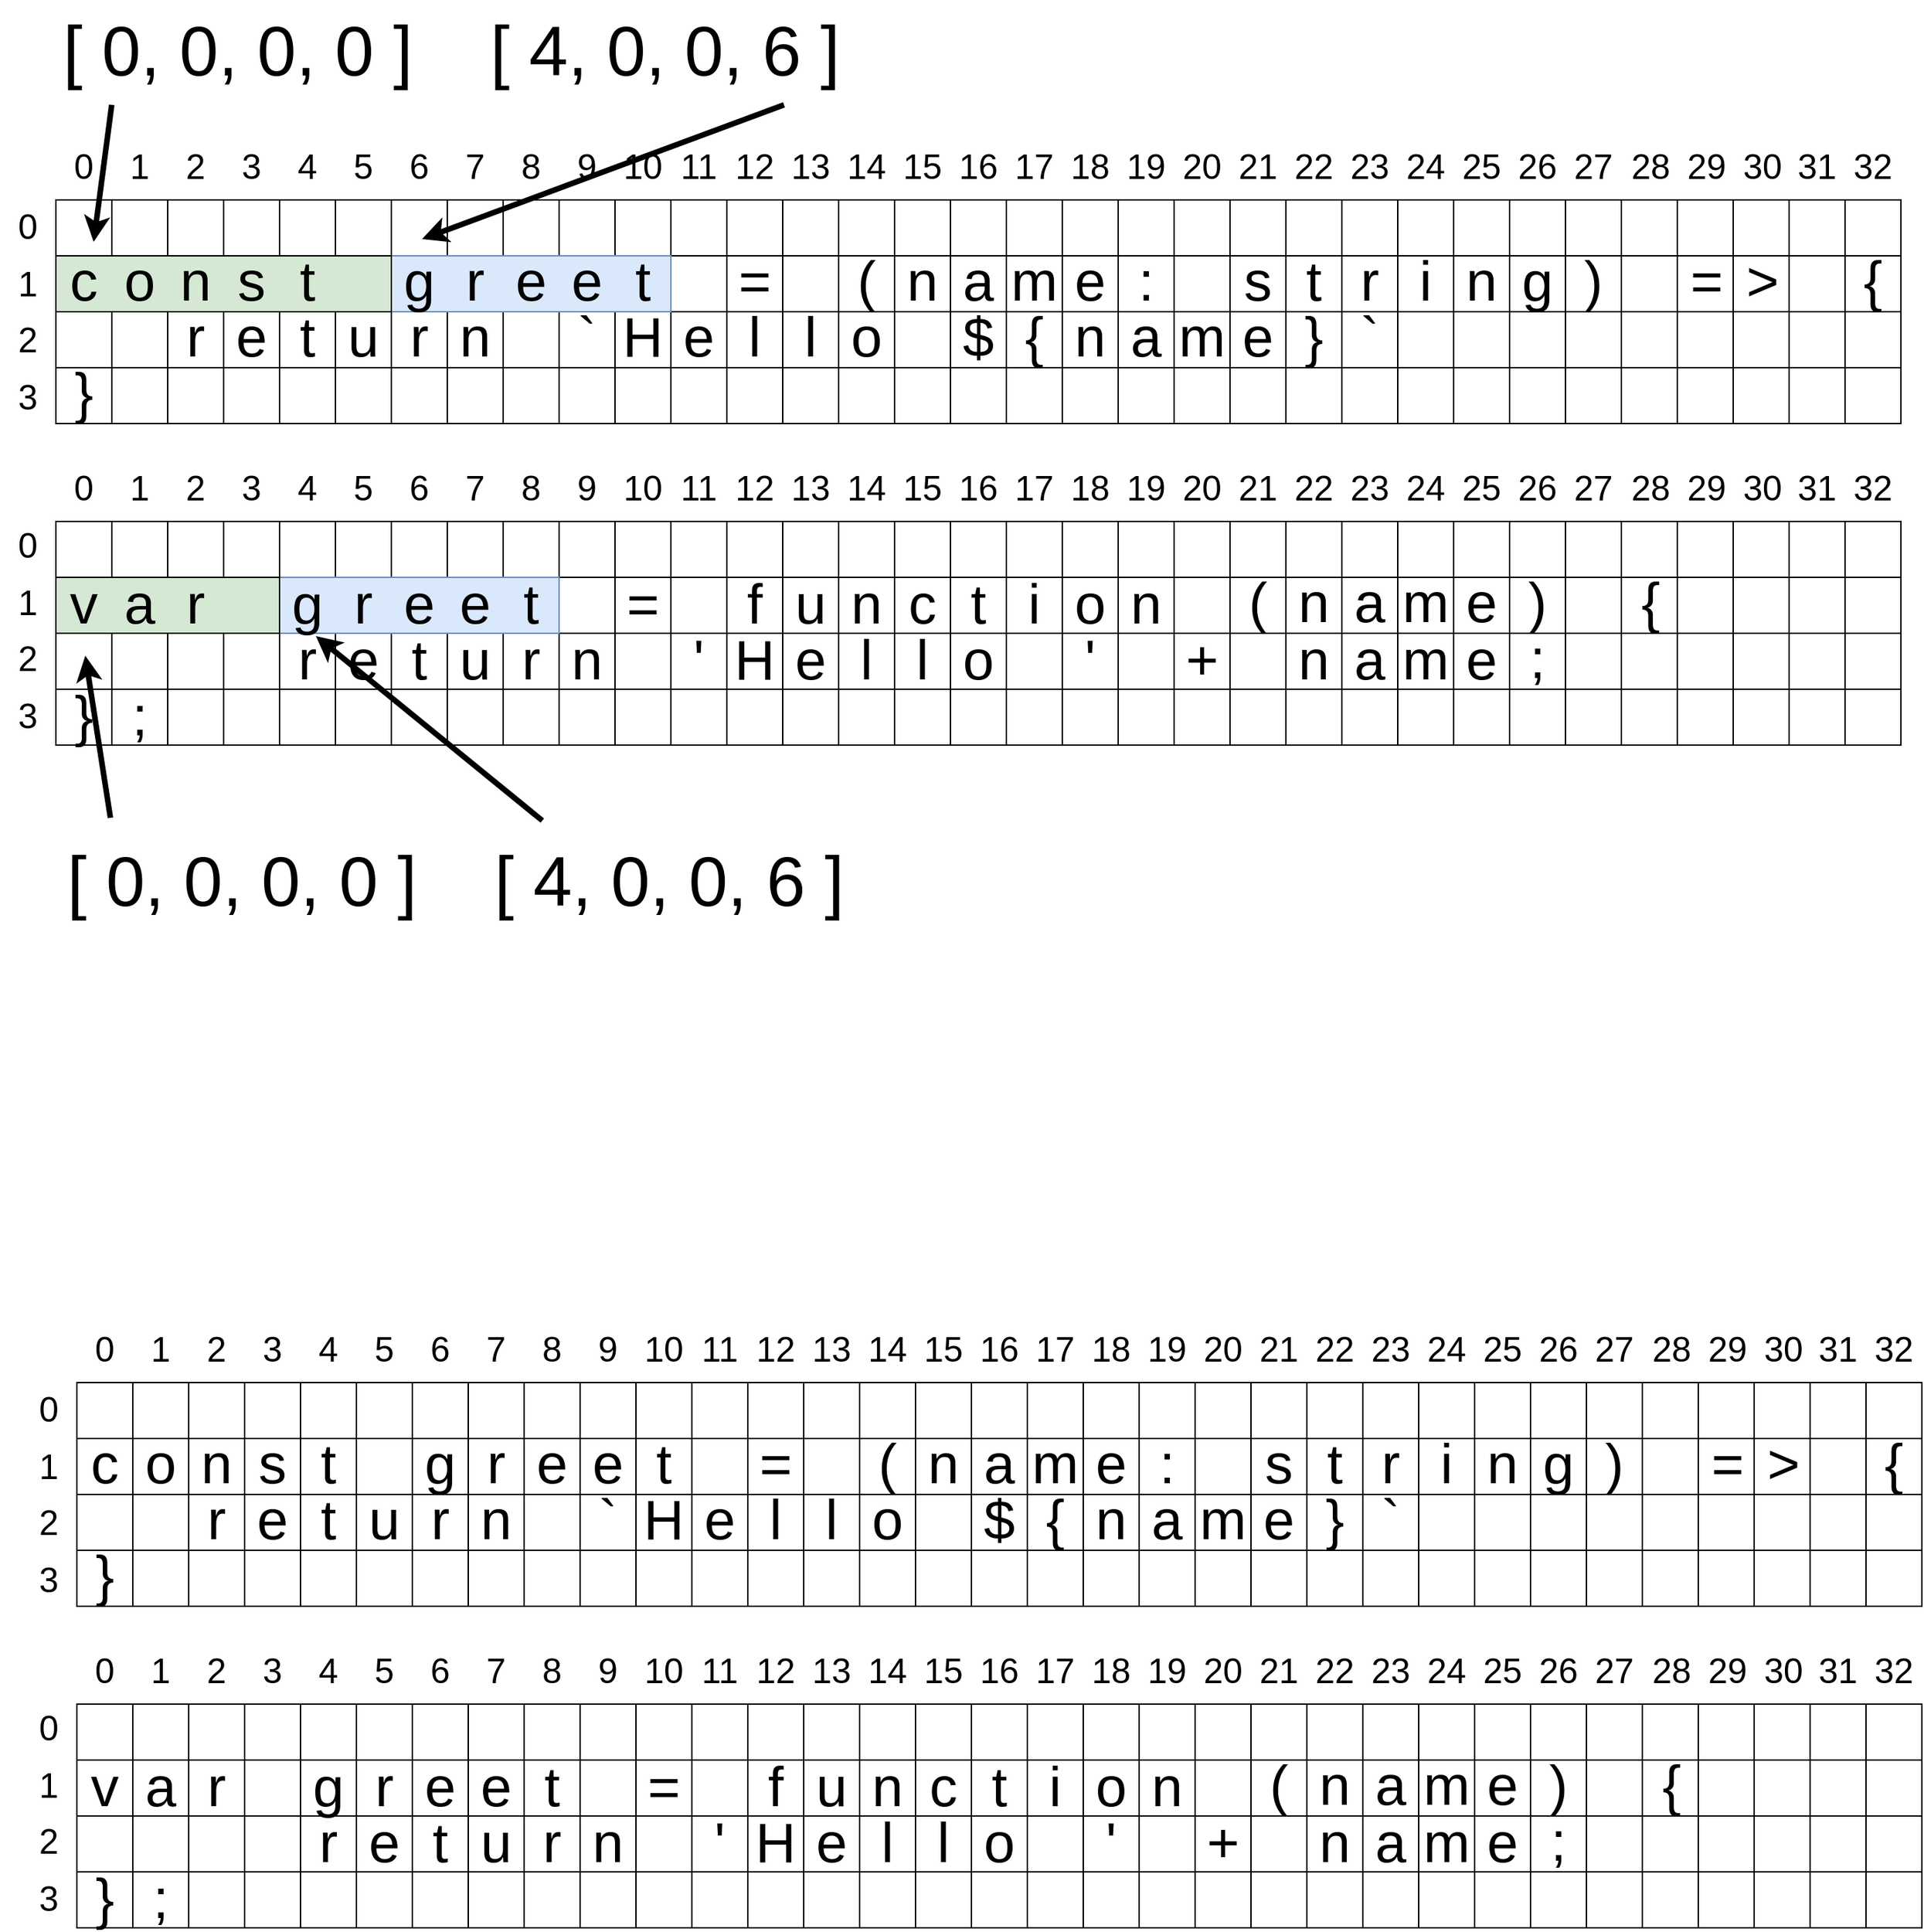 <mxfile version="14.1.8" type="device"><diagram id="T1swOpmy0rG_zHnrddNy" name="Page-1"><mxGraphModel dx="1249" dy="877" grid="0" gridSize="10" guides="0" tooltips="1" connect="1" arrows="1" fold="1" page="0" pageScale="1" pageWidth="827" pageHeight="1169" math="0" shadow="0"><root><mxCell id="0"/><mxCell id="1" parent="0"/><mxCell id="zPKRi1dIQ-ZflvQd4Xuc-217" value="" style="shape=table;html=1;whiteSpace=wrap;startSize=0;container=1;collapsible=0;childLayout=tableLayout;fontSize=40;horizontal=0;verticalAlign=top;" parent="1" vertex="1"><mxGeometry x="40" y="630" width="1320" height="160" as="geometry"/></mxCell><mxCell id="zPKRi1dIQ-ZflvQd4Xuc-617" style="shape=partialRectangle;html=1;whiteSpace=wrap;collapsible=0;dropTarget=0;pointerEvents=0;fillColor=none;top=0;left=0;bottom=0;right=0;points=[[0,0.5],[1,0.5]];portConstraint=eastwest;" parent="zPKRi1dIQ-ZflvQd4Xuc-217" vertex="1"><mxGeometry width="1320" height="40" as="geometry"/></mxCell><mxCell id="zPKRi1dIQ-ZflvQd4Xuc-618" style="shape=partialRectangle;html=1;whiteSpace=wrap;connectable=0;fillColor=none;top=0;left=0;bottom=0;right=0;overflow=hidden;" parent="zPKRi1dIQ-ZflvQd4Xuc-617" vertex="1"><mxGeometry width="40" height="40" as="geometry"/></mxCell><mxCell id="zPKRi1dIQ-ZflvQd4Xuc-619" style="shape=partialRectangle;html=1;whiteSpace=wrap;connectable=0;fillColor=none;top=0;left=0;bottom=0;right=0;overflow=hidden;" parent="zPKRi1dIQ-ZflvQd4Xuc-617" vertex="1"><mxGeometry x="40" width="40" height="40" as="geometry"/></mxCell><mxCell id="zPKRi1dIQ-ZflvQd4Xuc-620" style="shape=partialRectangle;html=1;whiteSpace=wrap;connectable=0;fillColor=none;top=0;left=0;bottom=0;right=0;overflow=hidden;" parent="zPKRi1dIQ-ZflvQd4Xuc-617" vertex="1"><mxGeometry x="80" width="40" height="40" as="geometry"/></mxCell><mxCell id="zPKRi1dIQ-ZflvQd4Xuc-621" style="shape=partialRectangle;html=1;whiteSpace=wrap;connectable=0;fillColor=none;top=0;left=0;bottom=0;right=0;overflow=hidden;" parent="zPKRi1dIQ-ZflvQd4Xuc-617" vertex="1"><mxGeometry x="120" width="40" height="40" as="geometry"/></mxCell><mxCell id="zPKRi1dIQ-ZflvQd4Xuc-622" style="shape=partialRectangle;html=1;whiteSpace=wrap;connectable=0;fillColor=none;top=0;left=0;bottom=0;right=0;overflow=hidden;" parent="zPKRi1dIQ-ZflvQd4Xuc-617" vertex="1"><mxGeometry x="160" width="40" height="40" as="geometry"/></mxCell><mxCell id="zPKRi1dIQ-ZflvQd4Xuc-623" style="shape=partialRectangle;html=1;whiteSpace=wrap;connectable=0;fillColor=none;top=0;left=0;bottom=0;right=0;overflow=hidden;" parent="zPKRi1dIQ-ZflvQd4Xuc-617" vertex="1"><mxGeometry x="200" width="40" height="40" as="geometry"/></mxCell><mxCell id="zPKRi1dIQ-ZflvQd4Xuc-624" style="shape=partialRectangle;html=1;whiteSpace=wrap;connectable=0;fillColor=none;top=0;left=0;bottom=0;right=0;overflow=hidden;" parent="zPKRi1dIQ-ZflvQd4Xuc-617" vertex="1"><mxGeometry x="240" width="40" height="40" as="geometry"/></mxCell><mxCell id="zPKRi1dIQ-ZflvQd4Xuc-625" style="shape=partialRectangle;html=1;whiteSpace=wrap;connectable=0;fillColor=none;top=0;left=0;bottom=0;right=0;overflow=hidden;" parent="zPKRi1dIQ-ZflvQd4Xuc-617" vertex="1"><mxGeometry x="280" width="40" height="40" as="geometry"/></mxCell><mxCell id="zPKRi1dIQ-ZflvQd4Xuc-626" style="shape=partialRectangle;html=1;whiteSpace=wrap;connectable=0;fillColor=none;top=0;left=0;bottom=0;right=0;overflow=hidden;" parent="zPKRi1dIQ-ZflvQd4Xuc-617" vertex="1"><mxGeometry x="320" width="40" height="40" as="geometry"/></mxCell><mxCell id="zPKRi1dIQ-ZflvQd4Xuc-627" style="shape=partialRectangle;html=1;whiteSpace=wrap;connectable=0;fillColor=none;top=0;left=0;bottom=0;right=0;overflow=hidden;" parent="zPKRi1dIQ-ZflvQd4Xuc-617" vertex="1"><mxGeometry x="360" width="40" height="40" as="geometry"/></mxCell><mxCell id="zPKRi1dIQ-ZflvQd4Xuc-628" style="shape=partialRectangle;html=1;whiteSpace=wrap;connectable=0;fillColor=none;top=0;left=0;bottom=0;right=0;overflow=hidden;" parent="zPKRi1dIQ-ZflvQd4Xuc-617" vertex="1"><mxGeometry x="400" width="40" height="40" as="geometry"/></mxCell><mxCell id="zPKRi1dIQ-ZflvQd4Xuc-629" style="shape=partialRectangle;html=1;whiteSpace=wrap;connectable=0;fillColor=none;top=0;left=0;bottom=0;right=0;overflow=hidden;" parent="zPKRi1dIQ-ZflvQd4Xuc-617" vertex="1"><mxGeometry x="440" width="40" height="40" as="geometry"/></mxCell><mxCell id="zPKRi1dIQ-ZflvQd4Xuc-630" style="shape=partialRectangle;html=1;whiteSpace=wrap;connectable=0;fillColor=none;top=0;left=0;bottom=0;right=0;overflow=hidden;" parent="zPKRi1dIQ-ZflvQd4Xuc-617" vertex="1"><mxGeometry x="480" width="40" height="40" as="geometry"/></mxCell><mxCell id="zPKRi1dIQ-ZflvQd4Xuc-631" style="shape=partialRectangle;html=1;whiteSpace=wrap;connectable=0;fillColor=none;top=0;left=0;bottom=0;right=0;overflow=hidden;" parent="zPKRi1dIQ-ZflvQd4Xuc-617" vertex="1"><mxGeometry x="520" width="40" height="40" as="geometry"/></mxCell><mxCell id="zPKRi1dIQ-ZflvQd4Xuc-632" style="shape=partialRectangle;html=1;whiteSpace=wrap;connectable=0;fillColor=none;top=0;left=0;bottom=0;right=0;overflow=hidden;" parent="zPKRi1dIQ-ZflvQd4Xuc-617" vertex="1"><mxGeometry x="560" width="40" height="40" as="geometry"/></mxCell><mxCell id="zPKRi1dIQ-ZflvQd4Xuc-633" style="shape=partialRectangle;html=1;whiteSpace=wrap;connectable=0;fillColor=none;top=0;left=0;bottom=0;right=0;overflow=hidden;" parent="zPKRi1dIQ-ZflvQd4Xuc-617" vertex="1"><mxGeometry x="600" width="40" height="40" as="geometry"/></mxCell><mxCell id="zPKRi1dIQ-ZflvQd4Xuc-634" style="shape=partialRectangle;html=1;whiteSpace=wrap;connectable=0;fillColor=none;top=0;left=0;bottom=0;right=0;overflow=hidden;" parent="zPKRi1dIQ-ZflvQd4Xuc-617" vertex="1"><mxGeometry x="640" width="40" height="40" as="geometry"/></mxCell><mxCell id="zPKRi1dIQ-ZflvQd4Xuc-635" style="shape=partialRectangle;html=1;whiteSpace=wrap;connectable=0;fillColor=none;top=0;left=0;bottom=0;right=0;overflow=hidden;" parent="zPKRi1dIQ-ZflvQd4Xuc-617" vertex="1"><mxGeometry x="680" width="40" height="40" as="geometry"/></mxCell><mxCell id="zPKRi1dIQ-ZflvQd4Xuc-636" style="shape=partialRectangle;html=1;whiteSpace=wrap;connectable=0;fillColor=none;top=0;left=0;bottom=0;right=0;overflow=hidden;" parent="zPKRi1dIQ-ZflvQd4Xuc-617" vertex="1"><mxGeometry x="720" width="40" height="40" as="geometry"/></mxCell><mxCell id="zPKRi1dIQ-ZflvQd4Xuc-637" style="shape=partialRectangle;html=1;whiteSpace=wrap;connectable=0;fillColor=none;top=0;left=0;bottom=0;right=0;overflow=hidden;" parent="zPKRi1dIQ-ZflvQd4Xuc-617" vertex="1"><mxGeometry x="760" width="40" height="40" as="geometry"/></mxCell><mxCell id="zPKRi1dIQ-ZflvQd4Xuc-638" style="shape=partialRectangle;html=1;whiteSpace=wrap;connectable=0;fillColor=none;top=0;left=0;bottom=0;right=0;overflow=hidden;" parent="zPKRi1dIQ-ZflvQd4Xuc-617" vertex="1"><mxGeometry x="800" width="40" height="40" as="geometry"/></mxCell><mxCell id="zPKRi1dIQ-ZflvQd4Xuc-639" style="shape=partialRectangle;html=1;whiteSpace=wrap;connectable=0;fillColor=none;top=0;left=0;bottom=0;right=0;overflow=hidden;" parent="zPKRi1dIQ-ZflvQd4Xuc-617" vertex="1"><mxGeometry x="840" width="40" height="40" as="geometry"/></mxCell><mxCell id="zPKRi1dIQ-ZflvQd4Xuc-640" style="shape=partialRectangle;html=1;whiteSpace=wrap;connectable=0;fillColor=none;top=0;left=0;bottom=0;right=0;overflow=hidden;" parent="zPKRi1dIQ-ZflvQd4Xuc-617" vertex="1"><mxGeometry x="880" width="40" height="40" as="geometry"/></mxCell><mxCell id="zPKRi1dIQ-ZflvQd4Xuc-641" style="shape=partialRectangle;html=1;whiteSpace=wrap;connectable=0;fillColor=none;top=0;left=0;bottom=0;right=0;overflow=hidden;" parent="zPKRi1dIQ-ZflvQd4Xuc-617" vertex="1"><mxGeometry x="920" width="40" height="40" as="geometry"/></mxCell><mxCell id="zPKRi1dIQ-ZflvQd4Xuc-642" style="shape=partialRectangle;html=1;whiteSpace=wrap;connectable=0;fillColor=none;top=0;left=0;bottom=0;right=0;overflow=hidden;" parent="zPKRi1dIQ-ZflvQd4Xuc-617" vertex="1"><mxGeometry x="960" width="40" height="40" as="geometry"/></mxCell><mxCell id="zPKRi1dIQ-ZflvQd4Xuc-643" style="shape=partialRectangle;html=1;whiteSpace=wrap;connectable=0;fillColor=none;top=0;left=0;bottom=0;right=0;overflow=hidden;" parent="zPKRi1dIQ-ZflvQd4Xuc-617" vertex="1"><mxGeometry x="1000" width="40" height="40" as="geometry"/></mxCell><mxCell id="zPKRi1dIQ-ZflvQd4Xuc-644" style="shape=partialRectangle;html=1;whiteSpace=wrap;connectable=0;fillColor=none;top=0;left=0;bottom=0;right=0;overflow=hidden;" parent="zPKRi1dIQ-ZflvQd4Xuc-617" vertex="1"><mxGeometry x="1040" width="40" height="40" as="geometry"/></mxCell><mxCell id="zPKRi1dIQ-ZflvQd4Xuc-645" style="shape=partialRectangle;html=1;whiteSpace=wrap;connectable=0;fillColor=none;top=0;left=0;bottom=0;right=0;overflow=hidden;" parent="zPKRi1dIQ-ZflvQd4Xuc-617" vertex="1"><mxGeometry x="1080" width="40" height="40" as="geometry"/></mxCell><mxCell id="zPKRi1dIQ-ZflvQd4Xuc-646" style="shape=partialRectangle;html=1;whiteSpace=wrap;connectable=0;fillColor=none;top=0;left=0;bottom=0;right=0;overflow=hidden;" parent="zPKRi1dIQ-ZflvQd4Xuc-617" vertex="1"><mxGeometry x="1120" width="40" height="40" as="geometry"/></mxCell><mxCell id="zPKRi1dIQ-ZflvQd4Xuc-647" style="shape=partialRectangle;html=1;whiteSpace=wrap;connectable=0;fillColor=none;top=0;left=0;bottom=0;right=0;overflow=hidden;" parent="zPKRi1dIQ-ZflvQd4Xuc-617" vertex="1"><mxGeometry x="1160" width="40" height="40" as="geometry"/></mxCell><mxCell id="zPKRi1dIQ-ZflvQd4Xuc-648" style="shape=partialRectangle;html=1;whiteSpace=wrap;connectable=0;fillColor=none;top=0;left=0;bottom=0;right=0;overflow=hidden;" parent="zPKRi1dIQ-ZflvQd4Xuc-617" vertex="1"><mxGeometry x="1200" width="40" height="40" as="geometry"/></mxCell><mxCell id="zPKRi1dIQ-ZflvQd4Xuc-649" style="shape=partialRectangle;html=1;whiteSpace=wrap;connectable=0;fillColor=none;top=0;left=0;bottom=0;right=0;overflow=hidden;" parent="zPKRi1dIQ-ZflvQd4Xuc-617" vertex="1"><mxGeometry x="1240" width="40" height="40" as="geometry"/></mxCell><mxCell id="zPKRi1dIQ-ZflvQd4Xuc-650" style="shape=partialRectangle;html=1;whiteSpace=wrap;connectable=0;fillColor=none;top=0;left=0;bottom=0;right=0;overflow=hidden;" parent="zPKRi1dIQ-ZflvQd4Xuc-617" vertex="1"><mxGeometry x="1280" width="40" height="40" as="geometry"/></mxCell><mxCell id="zPKRi1dIQ-ZflvQd4Xuc-218" value="" style="shape=partialRectangle;html=1;whiteSpace=wrap;collapsible=0;dropTarget=0;pointerEvents=0;fillColor=none;top=0;left=0;bottom=0;right=0;points=[[0,0.5],[1,0.5]];portConstraint=eastwest;" parent="zPKRi1dIQ-ZflvQd4Xuc-217" vertex="1"><mxGeometry y="40" width="1320" height="40" as="geometry"/></mxCell><mxCell id="zPKRi1dIQ-ZflvQd4Xuc-219" style="shape=partialRectangle;html=1;whiteSpace=wrap;connectable=0;fillColor=none;top=0;left=0;bottom=0;right=0;overflow=hidden;" parent="zPKRi1dIQ-ZflvQd4Xuc-218" vertex="1"><mxGeometry width="40" height="40" as="geometry"/></mxCell><mxCell id="zPKRi1dIQ-ZflvQd4Xuc-220" style="shape=partialRectangle;html=1;whiteSpace=wrap;connectable=0;fillColor=none;top=0;left=0;bottom=0;right=0;overflow=hidden;" parent="zPKRi1dIQ-ZflvQd4Xuc-218" vertex="1"><mxGeometry x="40" width="40" height="40" as="geometry"/></mxCell><mxCell id="zPKRi1dIQ-ZflvQd4Xuc-221" style="shape=partialRectangle;html=1;whiteSpace=wrap;connectable=0;fillColor=none;top=0;left=0;bottom=0;right=0;overflow=hidden;" parent="zPKRi1dIQ-ZflvQd4Xuc-218" vertex="1"><mxGeometry x="80" width="40" height="40" as="geometry"/></mxCell><mxCell id="zPKRi1dIQ-ZflvQd4Xuc-222" style="shape=partialRectangle;html=1;whiteSpace=wrap;connectable=0;fillColor=none;top=0;left=0;bottom=0;right=0;overflow=hidden;" parent="zPKRi1dIQ-ZflvQd4Xuc-218" vertex="1"><mxGeometry x="120" width="40" height="40" as="geometry"/></mxCell><mxCell id="zPKRi1dIQ-ZflvQd4Xuc-223" style="shape=partialRectangle;html=1;whiteSpace=wrap;connectable=0;fillColor=none;top=0;left=0;bottom=0;right=0;overflow=hidden;" parent="zPKRi1dIQ-ZflvQd4Xuc-218" vertex="1"><mxGeometry x="160" width="40" height="40" as="geometry"/></mxCell><mxCell id="zPKRi1dIQ-ZflvQd4Xuc-224" style="shape=partialRectangle;html=1;whiteSpace=wrap;connectable=0;fillColor=none;top=0;left=0;bottom=0;right=0;overflow=hidden;" parent="zPKRi1dIQ-ZflvQd4Xuc-218" vertex="1"><mxGeometry x="200" width="40" height="40" as="geometry"/></mxCell><mxCell id="zPKRi1dIQ-ZflvQd4Xuc-225" style="shape=partialRectangle;html=1;whiteSpace=wrap;connectable=0;fillColor=none;top=0;left=0;bottom=0;right=0;overflow=hidden;" parent="zPKRi1dIQ-ZflvQd4Xuc-218" vertex="1"><mxGeometry x="240" width="40" height="40" as="geometry"/></mxCell><mxCell id="zPKRi1dIQ-ZflvQd4Xuc-226" style="shape=partialRectangle;html=1;whiteSpace=wrap;connectable=0;fillColor=none;top=0;left=0;bottom=0;right=0;overflow=hidden;" parent="zPKRi1dIQ-ZflvQd4Xuc-218" vertex="1"><mxGeometry x="280" width="40" height="40" as="geometry"/></mxCell><mxCell id="zPKRi1dIQ-ZflvQd4Xuc-227" style="shape=partialRectangle;html=1;whiteSpace=wrap;connectable=0;fillColor=none;top=0;left=0;bottom=0;right=0;overflow=hidden;" parent="zPKRi1dIQ-ZflvQd4Xuc-218" vertex="1"><mxGeometry x="320" width="40" height="40" as="geometry"/></mxCell><mxCell id="zPKRi1dIQ-ZflvQd4Xuc-228" style="shape=partialRectangle;html=1;whiteSpace=wrap;connectable=0;fillColor=none;top=0;left=0;bottom=0;right=0;overflow=hidden;" parent="zPKRi1dIQ-ZflvQd4Xuc-218" vertex="1"><mxGeometry x="360" width="40" height="40" as="geometry"/></mxCell><mxCell id="zPKRi1dIQ-ZflvQd4Xuc-229" style="shape=partialRectangle;html=1;whiteSpace=wrap;connectable=0;fillColor=none;top=0;left=0;bottom=0;right=0;overflow=hidden;" parent="zPKRi1dIQ-ZflvQd4Xuc-218" vertex="1"><mxGeometry x="400" width="40" height="40" as="geometry"/></mxCell><mxCell id="zPKRi1dIQ-ZflvQd4Xuc-230" style="shape=partialRectangle;html=1;whiteSpace=wrap;connectable=0;fillColor=none;top=0;left=0;bottom=0;right=0;overflow=hidden;" parent="zPKRi1dIQ-ZflvQd4Xuc-218" vertex="1"><mxGeometry x="440" width="40" height="40" as="geometry"/></mxCell><mxCell id="zPKRi1dIQ-ZflvQd4Xuc-231" style="shape=partialRectangle;html=1;whiteSpace=wrap;connectable=0;fillColor=none;top=0;left=0;bottom=0;right=0;overflow=hidden;" parent="zPKRi1dIQ-ZflvQd4Xuc-218" vertex="1"><mxGeometry x="480" width="40" height="40" as="geometry"/></mxCell><mxCell id="zPKRi1dIQ-ZflvQd4Xuc-232" style="shape=partialRectangle;html=1;whiteSpace=wrap;connectable=0;fillColor=none;top=0;left=0;bottom=0;right=0;overflow=hidden;" parent="zPKRi1dIQ-ZflvQd4Xuc-218" vertex="1"><mxGeometry x="520" width="40" height="40" as="geometry"/></mxCell><mxCell id="zPKRi1dIQ-ZflvQd4Xuc-233" style="shape=partialRectangle;html=1;whiteSpace=wrap;connectable=0;fillColor=none;top=0;left=0;bottom=0;right=0;overflow=hidden;" parent="zPKRi1dIQ-ZflvQd4Xuc-218" vertex="1"><mxGeometry x="560" width="40" height="40" as="geometry"/></mxCell><mxCell id="zPKRi1dIQ-ZflvQd4Xuc-234" value="" style="shape=partialRectangle;html=1;whiteSpace=wrap;connectable=0;fillColor=none;top=0;left=0;bottom=0;right=0;overflow=hidden;" parent="zPKRi1dIQ-ZflvQd4Xuc-218" vertex="1"><mxGeometry x="600" width="40" height="40" as="geometry"/></mxCell><mxCell id="zPKRi1dIQ-ZflvQd4Xuc-235" value="&lt;span style=&quot;color: rgba(0 , 0 , 0 , 0) ; font-family: monospace ; font-size: 0px&quot;&gt;%3CmxGraphModel%3E%3Croot%3E%3CmxCell%20id%3D%220%22%2F%3E%3CmxCell%20id%3D%221%22%20parent%3D%220%22%2F%3E%3CmxCell%20id%3D%222%22%20value%3D%22%26lt%3Bfont%20style%3D%26quot%3Bfont-size%3A%2040px%20%3B%20line-height%3A%2050%25%26quot%3B%26gt%3Bc%26lt%3B%2Ffont%26gt%3B%22%20style%3D%22shape%3DpartialRectangle%3Bhtml%3D1%3BwhiteSpace%3Dwrap%3Bconnectable%3D0%3BfillColor%3Dnone%3Btop%3D0%3Bleft%3D0%3Bbottom%3D0%3Bright%3D0%3Boverflow%3Dhidden%3B%22%20vertex%3D%221%22%20parent%3D%221%22%3E%3CmxGeometry%20x%3D%2240%22%20y%3D%22400%22%20width%3D%2240%22%20height%3D%2240%22%20as%3D%22geometry%22%2F%3E%3C%2FmxCell%3E%3C%2Froot%3E%3C%2FmxGraphModel%3E&lt;/span&gt;" style="shape=partialRectangle;html=1;whiteSpace=wrap;connectable=0;fillColor=none;top=0;left=0;bottom=0;right=0;overflow=hidden;" parent="zPKRi1dIQ-ZflvQd4Xuc-218" vertex="1"><mxGeometry x="640" width="40" height="40" as="geometry"/></mxCell><mxCell id="zPKRi1dIQ-ZflvQd4Xuc-236" style="shape=partialRectangle;html=1;whiteSpace=wrap;connectable=0;fillColor=none;top=0;left=0;bottom=0;right=0;overflow=hidden;" parent="zPKRi1dIQ-ZflvQd4Xuc-218" vertex="1"><mxGeometry x="680" width="40" height="40" as="geometry"/></mxCell><mxCell id="zPKRi1dIQ-ZflvQd4Xuc-237" style="shape=partialRectangle;html=1;whiteSpace=wrap;connectable=0;fillColor=none;top=0;left=0;bottom=0;right=0;overflow=hidden;" parent="zPKRi1dIQ-ZflvQd4Xuc-218" vertex="1"><mxGeometry x="720" width="40" height="40" as="geometry"/></mxCell><mxCell id="zPKRi1dIQ-ZflvQd4Xuc-238" style="shape=partialRectangle;html=1;whiteSpace=wrap;connectable=0;fillColor=none;top=0;left=0;bottom=0;right=0;overflow=hidden;" parent="zPKRi1dIQ-ZflvQd4Xuc-218" vertex="1"><mxGeometry x="760" width="40" height="40" as="geometry"/></mxCell><mxCell id="zPKRi1dIQ-ZflvQd4Xuc-239" style="shape=partialRectangle;html=1;whiteSpace=wrap;connectable=0;fillColor=none;top=0;left=0;bottom=0;right=0;overflow=hidden;" parent="zPKRi1dIQ-ZflvQd4Xuc-218" vertex="1"><mxGeometry x="800" width="40" height="40" as="geometry"/></mxCell><mxCell id="zPKRi1dIQ-ZflvQd4Xuc-240" style="shape=partialRectangle;html=1;whiteSpace=wrap;connectable=0;fillColor=none;top=0;left=0;bottom=0;right=0;overflow=hidden;" parent="zPKRi1dIQ-ZflvQd4Xuc-218" vertex="1"><mxGeometry x="840" width="40" height="40" as="geometry"/></mxCell><mxCell id="zPKRi1dIQ-ZflvQd4Xuc-241" style="shape=partialRectangle;html=1;whiteSpace=wrap;connectable=0;fillColor=none;top=0;left=0;bottom=0;right=0;overflow=hidden;" parent="zPKRi1dIQ-ZflvQd4Xuc-218" vertex="1"><mxGeometry x="880" width="40" height="40" as="geometry"/></mxCell><mxCell id="zPKRi1dIQ-ZflvQd4Xuc-242" style="shape=partialRectangle;html=1;whiteSpace=wrap;connectable=0;fillColor=none;top=0;left=0;bottom=0;right=0;overflow=hidden;" parent="zPKRi1dIQ-ZflvQd4Xuc-218" vertex="1"><mxGeometry x="920" width="40" height="40" as="geometry"/></mxCell><mxCell id="zPKRi1dIQ-ZflvQd4Xuc-243" style="shape=partialRectangle;html=1;whiteSpace=wrap;connectable=0;fillColor=none;top=0;left=0;bottom=0;right=0;overflow=hidden;" parent="zPKRi1dIQ-ZflvQd4Xuc-218" vertex="1"><mxGeometry x="960" width="40" height="40" as="geometry"/></mxCell><mxCell id="zPKRi1dIQ-ZflvQd4Xuc-244" style="shape=partialRectangle;html=1;whiteSpace=wrap;connectable=0;fillColor=none;top=0;left=0;bottom=0;right=0;overflow=hidden;" parent="zPKRi1dIQ-ZflvQd4Xuc-218" vertex="1"><mxGeometry x="1000" width="40" height="40" as="geometry"/></mxCell><mxCell id="zPKRi1dIQ-ZflvQd4Xuc-245" style="shape=partialRectangle;html=1;whiteSpace=wrap;connectable=0;fillColor=none;top=0;left=0;bottom=0;right=0;overflow=hidden;" parent="zPKRi1dIQ-ZflvQd4Xuc-218" vertex="1"><mxGeometry x="1040" width="40" height="40" as="geometry"/></mxCell><mxCell id="zPKRi1dIQ-ZflvQd4Xuc-246" style="shape=partialRectangle;html=1;whiteSpace=wrap;connectable=0;fillColor=none;top=0;left=0;bottom=0;right=0;overflow=hidden;" parent="zPKRi1dIQ-ZflvQd4Xuc-218" vertex="1"><mxGeometry x="1080" width="40" height="40" as="geometry"/></mxCell><mxCell id="zPKRi1dIQ-ZflvQd4Xuc-247" style="shape=partialRectangle;html=1;whiteSpace=wrap;connectable=0;fillColor=none;top=0;left=0;bottom=0;right=0;overflow=hidden;" parent="zPKRi1dIQ-ZflvQd4Xuc-218" vertex="1"><mxGeometry x="1120" width="40" height="40" as="geometry"/></mxCell><mxCell id="zPKRi1dIQ-ZflvQd4Xuc-248" style="shape=partialRectangle;html=1;whiteSpace=wrap;connectable=0;fillColor=none;top=0;left=0;bottom=0;right=0;overflow=hidden;" parent="zPKRi1dIQ-ZflvQd4Xuc-218" vertex="1"><mxGeometry x="1160" width="40" height="40" as="geometry"/></mxCell><mxCell id="zPKRi1dIQ-ZflvQd4Xuc-249" style="shape=partialRectangle;html=1;whiteSpace=wrap;connectable=0;fillColor=none;top=0;left=0;bottom=0;right=0;overflow=hidden;" parent="zPKRi1dIQ-ZflvQd4Xuc-218" vertex="1"><mxGeometry x="1200" width="40" height="40" as="geometry"/></mxCell><mxCell id="zPKRi1dIQ-ZflvQd4Xuc-250" style="shape=partialRectangle;html=1;whiteSpace=wrap;connectable=0;fillColor=none;top=0;left=0;bottom=0;right=0;overflow=hidden;" parent="zPKRi1dIQ-ZflvQd4Xuc-218" vertex="1"><mxGeometry x="1240" width="40" height="40" as="geometry"/></mxCell><mxCell id="zPKRi1dIQ-ZflvQd4Xuc-251" value="" style="shape=partialRectangle;html=1;whiteSpace=wrap;connectable=0;fillColor=none;top=0;left=0;bottom=0;right=0;overflow=hidden;" parent="zPKRi1dIQ-ZflvQd4Xuc-218" vertex="1"><mxGeometry x="1280" width="40" height="40" as="geometry"/></mxCell><mxCell id="zPKRi1dIQ-ZflvQd4Xuc-252" value="" style="shape=partialRectangle;html=1;whiteSpace=wrap;collapsible=0;dropTarget=0;pointerEvents=0;fillColor=none;top=0;left=0;bottom=0;right=0;points=[[0,0.5],[1,0.5]];portConstraint=eastwest;" parent="zPKRi1dIQ-ZflvQd4Xuc-217" vertex="1"><mxGeometry y="80" width="1320" height="40" as="geometry"/></mxCell><mxCell id="zPKRi1dIQ-ZflvQd4Xuc-253" style="shape=partialRectangle;html=1;whiteSpace=wrap;connectable=0;fillColor=none;top=0;left=0;bottom=0;right=0;overflow=hidden;" parent="zPKRi1dIQ-ZflvQd4Xuc-252" vertex="1"><mxGeometry width="40" height="40" as="geometry"/></mxCell><mxCell id="zPKRi1dIQ-ZflvQd4Xuc-254" style="shape=partialRectangle;html=1;whiteSpace=wrap;connectable=0;fillColor=none;top=0;left=0;bottom=0;right=0;overflow=hidden;" parent="zPKRi1dIQ-ZflvQd4Xuc-252" vertex="1"><mxGeometry x="40" width="40" height="40" as="geometry"/></mxCell><mxCell id="zPKRi1dIQ-ZflvQd4Xuc-255" style="shape=partialRectangle;html=1;whiteSpace=wrap;connectable=0;fillColor=none;top=0;left=0;bottom=0;right=0;overflow=hidden;" parent="zPKRi1dIQ-ZflvQd4Xuc-252" vertex="1"><mxGeometry x="80" width="40" height="40" as="geometry"/></mxCell><mxCell id="zPKRi1dIQ-ZflvQd4Xuc-256" style="shape=partialRectangle;html=1;whiteSpace=wrap;connectable=0;fillColor=none;top=0;left=0;bottom=0;right=0;overflow=hidden;" parent="zPKRi1dIQ-ZflvQd4Xuc-252" vertex="1"><mxGeometry x="120" width="40" height="40" as="geometry"/></mxCell><mxCell id="zPKRi1dIQ-ZflvQd4Xuc-257" style="shape=partialRectangle;html=1;whiteSpace=wrap;connectable=0;fillColor=none;top=0;left=0;bottom=0;right=0;overflow=hidden;" parent="zPKRi1dIQ-ZflvQd4Xuc-252" vertex="1"><mxGeometry x="160" width="40" height="40" as="geometry"/></mxCell><mxCell id="zPKRi1dIQ-ZflvQd4Xuc-258" style="shape=partialRectangle;html=1;whiteSpace=wrap;connectable=0;fillColor=none;top=0;left=0;bottom=0;right=0;overflow=hidden;" parent="zPKRi1dIQ-ZflvQd4Xuc-252" vertex="1"><mxGeometry x="200" width="40" height="40" as="geometry"/></mxCell><mxCell id="zPKRi1dIQ-ZflvQd4Xuc-259" style="shape=partialRectangle;html=1;whiteSpace=wrap;connectable=0;fillColor=none;top=0;left=0;bottom=0;right=0;overflow=hidden;" parent="zPKRi1dIQ-ZflvQd4Xuc-252" vertex="1"><mxGeometry x="240" width="40" height="40" as="geometry"/></mxCell><mxCell id="zPKRi1dIQ-ZflvQd4Xuc-260" style="shape=partialRectangle;html=1;whiteSpace=wrap;connectable=0;fillColor=none;top=0;left=0;bottom=0;right=0;overflow=hidden;" parent="zPKRi1dIQ-ZflvQd4Xuc-252" vertex="1"><mxGeometry x="280" width="40" height="40" as="geometry"/></mxCell><mxCell id="zPKRi1dIQ-ZflvQd4Xuc-261" style="shape=partialRectangle;html=1;whiteSpace=wrap;connectable=0;fillColor=none;top=0;left=0;bottom=0;right=0;overflow=hidden;" parent="zPKRi1dIQ-ZflvQd4Xuc-252" vertex="1"><mxGeometry x="320" width="40" height="40" as="geometry"/></mxCell><mxCell id="zPKRi1dIQ-ZflvQd4Xuc-262" style="shape=partialRectangle;html=1;whiteSpace=wrap;connectable=0;fillColor=none;top=0;left=0;bottom=0;right=0;overflow=hidden;" parent="zPKRi1dIQ-ZflvQd4Xuc-252" vertex="1"><mxGeometry x="360" width="40" height="40" as="geometry"/></mxCell><mxCell id="zPKRi1dIQ-ZflvQd4Xuc-263" style="shape=partialRectangle;html=1;whiteSpace=wrap;connectable=0;fillColor=none;top=0;left=0;bottom=0;right=0;overflow=hidden;" parent="zPKRi1dIQ-ZflvQd4Xuc-252" vertex="1"><mxGeometry x="400" width="40" height="40" as="geometry"/></mxCell><mxCell id="zPKRi1dIQ-ZflvQd4Xuc-264" style="shape=partialRectangle;html=1;whiteSpace=wrap;connectable=0;fillColor=none;top=0;left=0;bottom=0;right=0;overflow=hidden;" parent="zPKRi1dIQ-ZflvQd4Xuc-252" vertex="1"><mxGeometry x="440" width="40" height="40" as="geometry"/></mxCell><mxCell id="zPKRi1dIQ-ZflvQd4Xuc-265" style="shape=partialRectangle;html=1;whiteSpace=wrap;connectable=0;fillColor=none;top=0;left=0;bottom=0;right=0;overflow=hidden;" parent="zPKRi1dIQ-ZflvQd4Xuc-252" vertex="1"><mxGeometry x="480" width="40" height="40" as="geometry"/></mxCell><mxCell id="zPKRi1dIQ-ZflvQd4Xuc-266" style="shape=partialRectangle;html=1;whiteSpace=wrap;connectable=0;fillColor=none;top=0;left=0;bottom=0;right=0;overflow=hidden;" parent="zPKRi1dIQ-ZflvQd4Xuc-252" vertex="1"><mxGeometry x="520" width="40" height="40" as="geometry"/></mxCell><mxCell id="zPKRi1dIQ-ZflvQd4Xuc-267" style="shape=partialRectangle;html=1;whiteSpace=wrap;connectable=0;fillColor=none;top=0;left=0;bottom=0;right=0;overflow=hidden;" parent="zPKRi1dIQ-ZflvQd4Xuc-252" vertex="1"><mxGeometry x="560" width="40" height="40" as="geometry"/></mxCell><mxCell id="zPKRi1dIQ-ZflvQd4Xuc-268" style="shape=partialRectangle;html=1;whiteSpace=wrap;connectable=0;fillColor=none;top=0;left=0;bottom=0;right=0;overflow=hidden;" parent="zPKRi1dIQ-ZflvQd4Xuc-252" vertex="1"><mxGeometry x="600" width="40" height="40" as="geometry"/></mxCell><mxCell id="zPKRi1dIQ-ZflvQd4Xuc-269" style="shape=partialRectangle;html=1;whiteSpace=wrap;connectable=0;fillColor=none;top=0;left=0;bottom=0;right=0;overflow=hidden;" parent="zPKRi1dIQ-ZflvQd4Xuc-252" vertex="1"><mxGeometry x="640" width="40" height="40" as="geometry"/></mxCell><mxCell id="zPKRi1dIQ-ZflvQd4Xuc-270" style="shape=partialRectangle;html=1;whiteSpace=wrap;connectable=0;fillColor=none;top=0;left=0;bottom=0;right=0;overflow=hidden;" parent="zPKRi1dIQ-ZflvQd4Xuc-252" vertex="1"><mxGeometry x="680" width="40" height="40" as="geometry"/></mxCell><mxCell id="zPKRi1dIQ-ZflvQd4Xuc-271" style="shape=partialRectangle;html=1;whiteSpace=wrap;connectable=0;fillColor=none;top=0;left=0;bottom=0;right=0;overflow=hidden;" parent="zPKRi1dIQ-ZflvQd4Xuc-252" vertex="1"><mxGeometry x="720" width="40" height="40" as="geometry"/></mxCell><mxCell id="zPKRi1dIQ-ZflvQd4Xuc-272" style="shape=partialRectangle;html=1;whiteSpace=wrap;connectable=0;fillColor=none;top=0;left=0;bottom=0;right=0;overflow=hidden;" parent="zPKRi1dIQ-ZflvQd4Xuc-252" vertex="1"><mxGeometry x="760" width="40" height="40" as="geometry"/></mxCell><mxCell id="zPKRi1dIQ-ZflvQd4Xuc-273" style="shape=partialRectangle;html=1;whiteSpace=wrap;connectable=0;fillColor=none;top=0;left=0;bottom=0;right=0;overflow=hidden;" parent="zPKRi1dIQ-ZflvQd4Xuc-252" vertex="1"><mxGeometry x="800" width="40" height="40" as="geometry"/></mxCell><mxCell id="zPKRi1dIQ-ZflvQd4Xuc-274" style="shape=partialRectangle;html=1;whiteSpace=wrap;connectable=0;fillColor=none;top=0;left=0;bottom=0;right=0;overflow=hidden;" parent="zPKRi1dIQ-ZflvQd4Xuc-252" vertex="1"><mxGeometry x="840" width="40" height="40" as="geometry"/></mxCell><mxCell id="zPKRi1dIQ-ZflvQd4Xuc-275" style="shape=partialRectangle;html=1;whiteSpace=wrap;connectable=0;fillColor=none;top=0;left=0;bottom=0;right=0;overflow=hidden;" parent="zPKRi1dIQ-ZflvQd4Xuc-252" vertex="1"><mxGeometry x="880" width="40" height="40" as="geometry"/></mxCell><mxCell id="zPKRi1dIQ-ZflvQd4Xuc-276" style="shape=partialRectangle;html=1;whiteSpace=wrap;connectable=0;fillColor=none;top=0;left=0;bottom=0;right=0;overflow=hidden;" parent="zPKRi1dIQ-ZflvQd4Xuc-252" vertex="1"><mxGeometry x="920" width="40" height="40" as="geometry"/></mxCell><mxCell id="zPKRi1dIQ-ZflvQd4Xuc-277" style="shape=partialRectangle;html=1;whiteSpace=wrap;connectable=0;fillColor=none;top=0;left=0;bottom=0;right=0;overflow=hidden;" parent="zPKRi1dIQ-ZflvQd4Xuc-252" vertex="1"><mxGeometry x="960" width="40" height="40" as="geometry"/></mxCell><mxCell id="zPKRi1dIQ-ZflvQd4Xuc-278" style="shape=partialRectangle;html=1;whiteSpace=wrap;connectable=0;fillColor=none;top=0;left=0;bottom=0;right=0;overflow=hidden;" parent="zPKRi1dIQ-ZflvQd4Xuc-252" vertex="1"><mxGeometry x="1000" width="40" height="40" as="geometry"/></mxCell><mxCell id="zPKRi1dIQ-ZflvQd4Xuc-279" style="shape=partialRectangle;html=1;whiteSpace=wrap;connectable=0;fillColor=none;top=0;left=0;bottom=0;right=0;overflow=hidden;" parent="zPKRi1dIQ-ZflvQd4Xuc-252" vertex="1"><mxGeometry x="1040" width="40" height="40" as="geometry"/></mxCell><mxCell id="zPKRi1dIQ-ZflvQd4Xuc-280" style="shape=partialRectangle;html=1;whiteSpace=wrap;connectable=0;fillColor=none;top=0;left=0;bottom=0;right=0;overflow=hidden;" parent="zPKRi1dIQ-ZflvQd4Xuc-252" vertex="1"><mxGeometry x="1080" width="40" height="40" as="geometry"/></mxCell><mxCell id="zPKRi1dIQ-ZflvQd4Xuc-281" style="shape=partialRectangle;html=1;whiteSpace=wrap;connectable=0;fillColor=none;top=0;left=0;bottom=0;right=0;overflow=hidden;" parent="zPKRi1dIQ-ZflvQd4Xuc-252" vertex="1"><mxGeometry x="1120" width="40" height="40" as="geometry"/></mxCell><mxCell id="zPKRi1dIQ-ZflvQd4Xuc-282" style="shape=partialRectangle;html=1;whiteSpace=wrap;connectable=0;fillColor=none;top=0;left=0;bottom=0;right=0;overflow=hidden;" parent="zPKRi1dIQ-ZflvQd4Xuc-252" vertex="1"><mxGeometry x="1160" width="40" height="40" as="geometry"/></mxCell><mxCell id="zPKRi1dIQ-ZflvQd4Xuc-283" style="shape=partialRectangle;html=1;whiteSpace=wrap;connectable=0;fillColor=none;top=0;left=0;bottom=0;right=0;overflow=hidden;" parent="zPKRi1dIQ-ZflvQd4Xuc-252" vertex="1"><mxGeometry x="1200" width="40" height="40" as="geometry"/></mxCell><mxCell id="zPKRi1dIQ-ZflvQd4Xuc-284" style="shape=partialRectangle;html=1;whiteSpace=wrap;connectable=0;fillColor=none;top=0;left=0;bottom=0;right=0;overflow=hidden;" parent="zPKRi1dIQ-ZflvQd4Xuc-252" vertex="1"><mxGeometry x="1240" width="40" height="40" as="geometry"/></mxCell><mxCell id="zPKRi1dIQ-ZflvQd4Xuc-285" value="" style="shape=partialRectangle;html=1;whiteSpace=wrap;connectable=0;fillColor=none;top=0;left=0;bottom=0;right=0;overflow=hidden;" parent="zPKRi1dIQ-ZflvQd4Xuc-252" vertex="1"><mxGeometry x="1280" width="40" height="40" as="geometry"/></mxCell><mxCell id="zPKRi1dIQ-ZflvQd4Xuc-286" value="" style="shape=partialRectangle;html=1;whiteSpace=wrap;collapsible=0;dropTarget=0;pointerEvents=0;fillColor=none;top=0;left=0;bottom=0;right=0;points=[[0,0.5],[1,0.5]];portConstraint=eastwest;" parent="zPKRi1dIQ-ZflvQd4Xuc-217" vertex="1"><mxGeometry y="120" width="1320" height="40" as="geometry"/></mxCell><mxCell id="zPKRi1dIQ-ZflvQd4Xuc-287" style="shape=partialRectangle;html=1;whiteSpace=wrap;connectable=0;fillColor=none;top=0;left=0;bottom=0;right=0;overflow=hidden;" parent="zPKRi1dIQ-ZflvQd4Xuc-286" vertex="1"><mxGeometry width="40" height="40" as="geometry"/></mxCell><mxCell id="zPKRi1dIQ-ZflvQd4Xuc-288" style="shape=partialRectangle;html=1;whiteSpace=wrap;connectable=0;fillColor=none;top=0;left=0;bottom=0;right=0;overflow=hidden;" parent="zPKRi1dIQ-ZflvQd4Xuc-286" vertex="1"><mxGeometry x="40" width="40" height="40" as="geometry"/></mxCell><mxCell id="zPKRi1dIQ-ZflvQd4Xuc-289" style="shape=partialRectangle;html=1;whiteSpace=wrap;connectable=0;fillColor=none;top=0;left=0;bottom=0;right=0;overflow=hidden;" parent="zPKRi1dIQ-ZflvQd4Xuc-286" vertex="1"><mxGeometry x="80" width="40" height="40" as="geometry"/></mxCell><mxCell id="zPKRi1dIQ-ZflvQd4Xuc-290" style="shape=partialRectangle;html=1;whiteSpace=wrap;connectable=0;fillColor=none;top=0;left=0;bottom=0;right=0;overflow=hidden;" parent="zPKRi1dIQ-ZflvQd4Xuc-286" vertex="1"><mxGeometry x="120" width="40" height="40" as="geometry"/></mxCell><mxCell id="zPKRi1dIQ-ZflvQd4Xuc-291" style="shape=partialRectangle;html=1;whiteSpace=wrap;connectable=0;fillColor=none;top=0;left=0;bottom=0;right=0;overflow=hidden;" parent="zPKRi1dIQ-ZflvQd4Xuc-286" vertex="1"><mxGeometry x="160" width="40" height="40" as="geometry"/></mxCell><mxCell id="zPKRi1dIQ-ZflvQd4Xuc-292" style="shape=partialRectangle;html=1;whiteSpace=wrap;connectable=0;fillColor=none;top=0;left=0;bottom=0;right=0;overflow=hidden;" parent="zPKRi1dIQ-ZflvQd4Xuc-286" vertex="1"><mxGeometry x="200" width="40" height="40" as="geometry"/></mxCell><mxCell id="zPKRi1dIQ-ZflvQd4Xuc-293" style="shape=partialRectangle;html=1;whiteSpace=wrap;connectable=0;fillColor=none;top=0;left=0;bottom=0;right=0;overflow=hidden;" parent="zPKRi1dIQ-ZflvQd4Xuc-286" vertex="1"><mxGeometry x="240" width="40" height="40" as="geometry"/></mxCell><mxCell id="zPKRi1dIQ-ZflvQd4Xuc-294" style="shape=partialRectangle;html=1;whiteSpace=wrap;connectable=0;fillColor=none;top=0;left=0;bottom=0;right=0;overflow=hidden;" parent="zPKRi1dIQ-ZflvQd4Xuc-286" vertex="1"><mxGeometry x="280" width="40" height="40" as="geometry"/></mxCell><mxCell id="zPKRi1dIQ-ZflvQd4Xuc-295" style="shape=partialRectangle;html=1;whiteSpace=wrap;connectable=0;fillColor=none;top=0;left=0;bottom=0;right=0;overflow=hidden;" parent="zPKRi1dIQ-ZflvQd4Xuc-286" vertex="1"><mxGeometry x="320" width="40" height="40" as="geometry"/></mxCell><mxCell id="zPKRi1dIQ-ZflvQd4Xuc-296" style="shape=partialRectangle;html=1;whiteSpace=wrap;connectable=0;fillColor=none;top=0;left=0;bottom=0;right=0;overflow=hidden;" parent="zPKRi1dIQ-ZflvQd4Xuc-286" vertex="1"><mxGeometry x="360" width="40" height="40" as="geometry"/></mxCell><mxCell id="zPKRi1dIQ-ZflvQd4Xuc-297" style="shape=partialRectangle;html=1;whiteSpace=wrap;connectable=0;fillColor=none;top=0;left=0;bottom=0;right=0;overflow=hidden;" parent="zPKRi1dIQ-ZflvQd4Xuc-286" vertex="1"><mxGeometry x="400" width="40" height="40" as="geometry"/></mxCell><mxCell id="zPKRi1dIQ-ZflvQd4Xuc-298" style="shape=partialRectangle;html=1;whiteSpace=wrap;connectable=0;fillColor=none;top=0;left=0;bottom=0;right=0;overflow=hidden;" parent="zPKRi1dIQ-ZflvQd4Xuc-286" vertex="1"><mxGeometry x="440" width="40" height="40" as="geometry"/></mxCell><mxCell id="zPKRi1dIQ-ZflvQd4Xuc-299" style="shape=partialRectangle;html=1;whiteSpace=wrap;connectable=0;fillColor=none;top=0;left=0;bottom=0;right=0;overflow=hidden;" parent="zPKRi1dIQ-ZflvQd4Xuc-286" vertex="1"><mxGeometry x="480" width="40" height="40" as="geometry"/></mxCell><mxCell id="zPKRi1dIQ-ZflvQd4Xuc-300" style="shape=partialRectangle;html=1;whiteSpace=wrap;connectable=0;fillColor=none;top=0;left=0;bottom=0;right=0;overflow=hidden;" parent="zPKRi1dIQ-ZflvQd4Xuc-286" vertex="1"><mxGeometry x="520" width="40" height="40" as="geometry"/></mxCell><mxCell id="zPKRi1dIQ-ZflvQd4Xuc-301" style="shape=partialRectangle;html=1;whiteSpace=wrap;connectable=0;fillColor=none;top=0;left=0;bottom=0;right=0;overflow=hidden;" parent="zPKRi1dIQ-ZflvQd4Xuc-286" vertex="1"><mxGeometry x="560" width="40" height="40" as="geometry"/></mxCell><mxCell id="zPKRi1dIQ-ZflvQd4Xuc-302" style="shape=partialRectangle;html=1;whiteSpace=wrap;connectable=0;fillColor=none;top=0;left=0;bottom=0;right=0;overflow=hidden;" parent="zPKRi1dIQ-ZflvQd4Xuc-286" vertex="1"><mxGeometry x="600" width="40" height="40" as="geometry"/></mxCell><mxCell id="zPKRi1dIQ-ZflvQd4Xuc-303" style="shape=partialRectangle;html=1;whiteSpace=wrap;connectable=0;fillColor=none;top=0;left=0;bottom=0;right=0;overflow=hidden;" parent="zPKRi1dIQ-ZflvQd4Xuc-286" vertex="1"><mxGeometry x="640" width="40" height="40" as="geometry"/></mxCell><mxCell id="zPKRi1dIQ-ZflvQd4Xuc-304" style="shape=partialRectangle;html=1;whiteSpace=wrap;connectable=0;fillColor=none;top=0;left=0;bottom=0;right=0;overflow=hidden;" parent="zPKRi1dIQ-ZflvQd4Xuc-286" vertex="1"><mxGeometry x="680" width="40" height="40" as="geometry"/></mxCell><mxCell id="zPKRi1dIQ-ZflvQd4Xuc-305" style="shape=partialRectangle;html=1;whiteSpace=wrap;connectable=0;fillColor=none;top=0;left=0;bottom=0;right=0;overflow=hidden;" parent="zPKRi1dIQ-ZflvQd4Xuc-286" vertex="1"><mxGeometry x="720" width="40" height="40" as="geometry"/></mxCell><mxCell id="zPKRi1dIQ-ZflvQd4Xuc-306" style="shape=partialRectangle;html=1;whiteSpace=wrap;connectable=0;fillColor=none;top=0;left=0;bottom=0;right=0;overflow=hidden;" parent="zPKRi1dIQ-ZflvQd4Xuc-286" vertex="1"><mxGeometry x="760" width="40" height="40" as="geometry"/></mxCell><mxCell id="zPKRi1dIQ-ZflvQd4Xuc-307" style="shape=partialRectangle;html=1;whiteSpace=wrap;connectable=0;fillColor=none;top=0;left=0;bottom=0;right=0;overflow=hidden;" parent="zPKRi1dIQ-ZflvQd4Xuc-286" vertex="1"><mxGeometry x="800" width="40" height="40" as="geometry"/></mxCell><mxCell id="zPKRi1dIQ-ZflvQd4Xuc-308" style="shape=partialRectangle;html=1;whiteSpace=wrap;connectable=0;fillColor=none;top=0;left=0;bottom=0;right=0;overflow=hidden;" parent="zPKRi1dIQ-ZflvQd4Xuc-286" vertex="1"><mxGeometry x="840" width="40" height="40" as="geometry"/></mxCell><mxCell id="zPKRi1dIQ-ZflvQd4Xuc-309" style="shape=partialRectangle;html=1;whiteSpace=wrap;connectable=0;fillColor=none;top=0;left=0;bottom=0;right=0;overflow=hidden;" parent="zPKRi1dIQ-ZflvQd4Xuc-286" vertex="1"><mxGeometry x="880" width="40" height="40" as="geometry"/></mxCell><mxCell id="zPKRi1dIQ-ZflvQd4Xuc-310" style="shape=partialRectangle;html=1;whiteSpace=wrap;connectable=0;fillColor=none;top=0;left=0;bottom=0;right=0;overflow=hidden;" parent="zPKRi1dIQ-ZflvQd4Xuc-286" vertex="1"><mxGeometry x="920" width="40" height="40" as="geometry"/></mxCell><mxCell id="zPKRi1dIQ-ZflvQd4Xuc-311" style="shape=partialRectangle;html=1;whiteSpace=wrap;connectable=0;fillColor=none;top=0;left=0;bottom=0;right=0;overflow=hidden;" parent="zPKRi1dIQ-ZflvQd4Xuc-286" vertex="1"><mxGeometry x="960" width="40" height="40" as="geometry"/></mxCell><mxCell id="zPKRi1dIQ-ZflvQd4Xuc-312" style="shape=partialRectangle;html=1;whiteSpace=wrap;connectable=0;fillColor=none;top=0;left=0;bottom=0;right=0;overflow=hidden;" parent="zPKRi1dIQ-ZflvQd4Xuc-286" vertex="1"><mxGeometry x="1000" width="40" height="40" as="geometry"/></mxCell><mxCell id="zPKRi1dIQ-ZflvQd4Xuc-313" style="shape=partialRectangle;html=1;whiteSpace=wrap;connectable=0;fillColor=none;top=0;left=0;bottom=0;right=0;overflow=hidden;" parent="zPKRi1dIQ-ZflvQd4Xuc-286" vertex="1"><mxGeometry x="1040" width="40" height="40" as="geometry"/></mxCell><mxCell id="zPKRi1dIQ-ZflvQd4Xuc-314" style="shape=partialRectangle;html=1;whiteSpace=wrap;connectable=0;fillColor=none;top=0;left=0;bottom=0;right=0;overflow=hidden;" parent="zPKRi1dIQ-ZflvQd4Xuc-286" vertex="1"><mxGeometry x="1080" width="40" height="40" as="geometry"/></mxCell><mxCell id="zPKRi1dIQ-ZflvQd4Xuc-315" style="shape=partialRectangle;html=1;whiteSpace=wrap;connectable=0;fillColor=none;top=0;left=0;bottom=0;right=0;overflow=hidden;" parent="zPKRi1dIQ-ZflvQd4Xuc-286" vertex="1"><mxGeometry x="1120" width="40" height="40" as="geometry"/></mxCell><mxCell id="zPKRi1dIQ-ZflvQd4Xuc-316" style="shape=partialRectangle;html=1;whiteSpace=wrap;connectable=0;fillColor=none;top=0;left=0;bottom=0;right=0;overflow=hidden;" parent="zPKRi1dIQ-ZflvQd4Xuc-286" vertex="1"><mxGeometry x="1160" width="40" height="40" as="geometry"/></mxCell><mxCell id="zPKRi1dIQ-ZflvQd4Xuc-317" style="shape=partialRectangle;html=1;whiteSpace=wrap;connectable=0;fillColor=none;top=0;left=0;bottom=0;right=0;overflow=hidden;" parent="zPKRi1dIQ-ZflvQd4Xuc-286" vertex="1"><mxGeometry x="1200" width="40" height="40" as="geometry"/></mxCell><mxCell id="zPKRi1dIQ-ZflvQd4Xuc-318" style="shape=partialRectangle;html=1;whiteSpace=wrap;connectable=0;fillColor=none;top=0;left=0;bottom=0;right=0;overflow=hidden;" parent="zPKRi1dIQ-ZflvQd4Xuc-286" vertex="1"><mxGeometry x="1240" width="40" height="40" as="geometry"/></mxCell><mxCell id="zPKRi1dIQ-ZflvQd4Xuc-319" value="" style="shape=partialRectangle;html=1;whiteSpace=wrap;connectable=0;fillColor=none;top=0;left=0;bottom=0;right=0;overflow=hidden;" parent="zPKRi1dIQ-ZflvQd4Xuc-286" vertex="1"><mxGeometry x="1280" width="40" height="40" as="geometry"/></mxCell><mxCell id="NJCTwWe3VrqAVfH1tLdK-447" value="" style="rounded=0;whiteSpace=wrap;html=1;fillColor=#dae8fc;strokeColor=#6c8ebf;" vertex="1" parent="1"><mxGeometry x="200" y="670" width="200" height="40" as="geometry"/></mxCell><mxCell id="zPKRi1dIQ-ZflvQd4Xuc-1" value="" style="shape=table;html=1;whiteSpace=wrap;startSize=0;container=1;collapsible=0;childLayout=tableLayout;fontSize=40;horizontal=0;verticalAlign=top;" parent="1" vertex="1"><mxGeometry x="40" y="400" width="1320" height="160" as="geometry"/></mxCell><mxCell id="zPKRi1dIQ-ZflvQd4Xuc-2" value="" style="shape=partialRectangle;html=1;whiteSpace=wrap;collapsible=0;dropTarget=0;pointerEvents=0;fillColor=none;top=0;left=0;bottom=0;right=0;points=[[0,0.5],[1,0.5]];portConstraint=eastwest;" parent="zPKRi1dIQ-ZflvQd4Xuc-1" vertex="1"><mxGeometry width="1320" height="40" as="geometry"/></mxCell><mxCell id="zPKRi1dIQ-ZflvQd4Xuc-180" style="shape=partialRectangle;html=1;whiteSpace=wrap;connectable=0;fillColor=none;top=0;left=0;bottom=0;right=0;overflow=hidden;" parent="zPKRi1dIQ-ZflvQd4Xuc-2" vertex="1"><mxGeometry width="40" height="40" as="geometry"/></mxCell><mxCell id="zPKRi1dIQ-ZflvQd4Xuc-176" style="shape=partialRectangle;html=1;whiteSpace=wrap;connectable=0;fillColor=none;top=0;left=0;bottom=0;right=0;overflow=hidden;" parent="zPKRi1dIQ-ZflvQd4Xuc-2" vertex="1"><mxGeometry x="40" width="40" height="40" as="geometry"/></mxCell><mxCell id="zPKRi1dIQ-ZflvQd4Xuc-172" style="shape=partialRectangle;html=1;whiteSpace=wrap;connectable=0;fillColor=none;top=0;left=0;bottom=0;right=0;overflow=hidden;" parent="zPKRi1dIQ-ZflvQd4Xuc-2" vertex="1"><mxGeometry x="80" width="40" height="40" as="geometry"/></mxCell><mxCell id="zPKRi1dIQ-ZflvQd4Xuc-168" style="shape=partialRectangle;html=1;whiteSpace=wrap;connectable=0;fillColor=none;top=0;left=0;bottom=0;right=0;overflow=hidden;" parent="zPKRi1dIQ-ZflvQd4Xuc-2" vertex="1"><mxGeometry x="120" width="40" height="40" as="geometry"/></mxCell><mxCell id="zPKRi1dIQ-ZflvQd4Xuc-164" style="shape=partialRectangle;html=1;whiteSpace=wrap;connectable=0;fillColor=none;top=0;left=0;bottom=0;right=0;overflow=hidden;" parent="zPKRi1dIQ-ZflvQd4Xuc-2" vertex="1"><mxGeometry x="160" width="40" height="40" as="geometry"/></mxCell><mxCell id="zPKRi1dIQ-ZflvQd4Xuc-150" style="shape=partialRectangle;html=1;whiteSpace=wrap;connectable=0;fillColor=none;top=0;left=0;bottom=0;right=0;overflow=hidden;" parent="zPKRi1dIQ-ZflvQd4Xuc-2" vertex="1"><mxGeometry x="200" width="40" height="40" as="geometry"/></mxCell><mxCell id="zPKRi1dIQ-ZflvQd4Xuc-146" style="shape=partialRectangle;html=1;whiteSpace=wrap;connectable=0;fillColor=none;top=0;left=0;bottom=0;right=0;overflow=hidden;" parent="zPKRi1dIQ-ZflvQd4Xuc-2" vertex="1"><mxGeometry x="240" width="40" height="40" as="geometry"/></mxCell><mxCell id="zPKRi1dIQ-ZflvQd4Xuc-142" style="shape=partialRectangle;html=1;whiteSpace=wrap;connectable=0;fillColor=none;top=0;left=0;bottom=0;right=0;overflow=hidden;" parent="zPKRi1dIQ-ZflvQd4Xuc-2" vertex="1"><mxGeometry x="280" width="40" height="40" as="geometry"/></mxCell><mxCell id="zPKRi1dIQ-ZflvQd4Xuc-138" style="shape=partialRectangle;html=1;whiteSpace=wrap;connectable=0;fillColor=none;top=0;left=0;bottom=0;right=0;overflow=hidden;" parent="zPKRi1dIQ-ZflvQd4Xuc-2" vertex="1"><mxGeometry x="320" width="40" height="40" as="geometry"/></mxCell><mxCell id="zPKRi1dIQ-ZflvQd4Xuc-134" style="shape=partialRectangle;html=1;whiteSpace=wrap;connectable=0;fillColor=none;top=0;left=0;bottom=0;right=0;overflow=hidden;" parent="zPKRi1dIQ-ZflvQd4Xuc-2" vertex="1"><mxGeometry x="360" width="40" height="40" as="geometry"/></mxCell><mxCell id="zPKRi1dIQ-ZflvQd4Xuc-130" style="shape=partialRectangle;html=1;whiteSpace=wrap;connectable=0;fillColor=none;top=0;left=0;bottom=0;right=0;overflow=hidden;" parent="zPKRi1dIQ-ZflvQd4Xuc-2" vertex="1"><mxGeometry x="400" width="40" height="40" as="geometry"/></mxCell><mxCell id="zPKRi1dIQ-ZflvQd4Xuc-126" style="shape=partialRectangle;html=1;whiteSpace=wrap;connectable=0;fillColor=none;top=0;left=0;bottom=0;right=0;overflow=hidden;" parent="zPKRi1dIQ-ZflvQd4Xuc-2" vertex="1"><mxGeometry x="440" width="40" height="40" as="geometry"/></mxCell><mxCell id="zPKRi1dIQ-ZflvQd4Xuc-122" style="shape=partialRectangle;html=1;whiteSpace=wrap;connectable=0;fillColor=none;top=0;left=0;bottom=0;right=0;overflow=hidden;" parent="zPKRi1dIQ-ZflvQd4Xuc-2" vertex="1"><mxGeometry x="480" width="40" height="40" as="geometry"/></mxCell><mxCell id="zPKRi1dIQ-ZflvQd4Xuc-118" style="shape=partialRectangle;html=1;whiteSpace=wrap;connectable=0;fillColor=none;top=0;left=0;bottom=0;right=0;overflow=hidden;" parent="zPKRi1dIQ-ZflvQd4Xuc-2" vertex="1"><mxGeometry x="520" width="40" height="40" as="geometry"/></mxCell><mxCell id="zPKRi1dIQ-ZflvQd4Xuc-114" style="shape=partialRectangle;html=1;whiteSpace=wrap;connectable=0;fillColor=none;top=0;left=0;bottom=0;right=0;overflow=hidden;" parent="zPKRi1dIQ-ZflvQd4Xuc-2" vertex="1"><mxGeometry x="560" width="40" height="40" as="geometry"/></mxCell><mxCell id="zPKRi1dIQ-ZflvQd4Xuc-86" value="" style="shape=partialRectangle;html=1;whiteSpace=wrap;connectable=0;fillColor=none;top=0;left=0;bottom=0;right=0;overflow=hidden;" parent="zPKRi1dIQ-ZflvQd4Xuc-2" vertex="1"><mxGeometry x="600" width="40" height="40" as="geometry"/></mxCell><mxCell id="zPKRi1dIQ-ZflvQd4Xuc-82" value="&lt;span style=&quot;color: rgba(0 , 0 , 0 , 0) ; font-family: monospace ; font-size: 0px&quot;&gt;%3CmxGraphModel%3E%3Croot%3E%3CmxCell%20id%3D%220%22%2F%3E%3CmxCell%20id%3D%221%22%20parent%3D%220%22%2F%3E%3CmxCell%20id%3D%222%22%20value%3D%22%26lt%3Bfont%20style%3D%26quot%3Bfont-size%3A%2040px%20%3B%20line-height%3A%2050%25%26quot%3B%26gt%3Bc%26lt%3B%2Ffont%26gt%3B%22%20style%3D%22shape%3DpartialRectangle%3Bhtml%3D1%3BwhiteSpace%3Dwrap%3Bconnectable%3D0%3BfillColor%3Dnone%3Btop%3D0%3Bleft%3D0%3Bbottom%3D0%3Bright%3D0%3Boverflow%3Dhidden%3B%22%20vertex%3D%221%22%20parent%3D%221%22%3E%3CmxGeometry%20x%3D%2240%22%20y%3D%22400%22%20width%3D%2240%22%20height%3D%2240%22%20as%3D%22geometry%22%2F%3E%3C%2FmxCell%3E%3C%2Froot%3E%3C%2FmxGraphModel%3E&lt;/span&gt;" style="shape=partialRectangle;html=1;whiteSpace=wrap;connectable=0;fillColor=none;top=0;left=0;bottom=0;right=0;overflow=hidden;" parent="zPKRi1dIQ-ZflvQd4Xuc-2" vertex="1"><mxGeometry x="640" width="40" height="40" as="geometry"/></mxCell><mxCell id="zPKRi1dIQ-ZflvQd4Xuc-78" style="shape=partialRectangle;html=1;whiteSpace=wrap;connectable=0;fillColor=none;top=0;left=0;bottom=0;right=0;overflow=hidden;" parent="zPKRi1dIQ-ZflvQd4Xuc-2" vertex="1"><mxGeometry x="680" width="40" height="40" as="geometry"/></mxCell><mxCell id="zPKRi1dIQ-ZflvQd4Xuc-74" style="shape=partialRectangle;html=1;whiteSpace=wrap;connectable=0;fillColor=none;top=0;left=0;bottom=0;right=0;overflow=hidden;" parent="zPKRi1dIQ-ZflvQd4Xuc-2" vertex="1"><mxGeometry x="720" width="40" height="40" as="geometry"/></mxCell><mxCell id="zPKRi1dIQ-ZflvQd4Xuc-70" style="shape=partialRectangle;html=1;whiteSpace=wrap;connectable=0;fillColor=none;top=0;left=0;bottom=0;right=0;overflow=hidden;" parent="zPKRi1dIQ-ZflvQd4Xuc-2" vertex="1"><mxGeometry x="760" width="40" height="40" as="geometry"/></mxCell><mxCell id="zPKRi1dIQ-ZflvQd4Xuc-66" style="shape=partialRectangle;html=1;whiteSpace=wrap;connectable=0;fillColor=none;top=0;left=0;bottom=0;right=0;overflow=hidden;" parent="zPKRi1dIQ-ZflvQd4Xuc-2" vertex="1"><mxGeometry x="800" width="40" height="40" as="geometry"/></mxCell><mxCell id="zPKRi1dIQ-ZflvQd4Xuc-62" style="shape=partialRectangle;html=1;whiteSpace=wrap;connectable=0;fillColor=none;top=0;left=0;bottom=0;right=0;overflow=hidden;" parent="zPKRi1dIQ-ZflvQd4Xuc-2" vertex="1"><mxGeometry x="840" width="40" height="40" as="geometry"/></mxCell><mxCell id="zPKRi1dIQ-ZflvQd4Xuc-58" style="shape=partialRectangle;html=1;whiteSpace=wrap;connectable=0;fillColor=none;top=0;left=0;bottom=0;right=0;overflow=hidden;" parent="zPKRi1dIQ-ZflvQd4Xuc-2" vertex="1"><mxGeometry x="880" width="40" height="40" as="geometry"/></mxCell><mxCell id="zPKRi1dIQ-ZflvQd4Xuc-54" style="shape=partialRectangle;html=1;whiteSpace=wrap;connectable=0;fillColor=none;top=0;left=0;bottom=0;right=0;overflow=hidden;" parent="zPKRi1dIQ-ZflvQd4Xuc-2" vertex="1"><mxGeometry x="920" width="40" height="40" as="geometry"/></mxCell><mxCell id="zPKRi1dIQ-ZflvQd4Xuc-50" style="shape=partialRectangle;html=1;whiteSpace=wrap;connectable=0;fillColor=none;top=0;left=0;bottom=0;right=0;overflow=hidden;" parent="zPKRi1dIQ-ZflvQd4Xuc-2" vertex="1"><mxGeometry x="960" width="40" height="40" as="geometry"/></mxCell><mxCell id="zPKRi1dIQ-ZflvQd4Xuc-46" style="shape=partialRectangle;html=1;whiteSpace=wrap;connectable=0;fillColor=none;top=0;left=0;bottom=0;right=0;overflow=hidden;" parent="zPKRi1dIQ-ZflvQd4Xuc-2" vertex="1"><mxGeometry x="1000" width="40" height="40" as="geometry"/></mxCell><mxCell id="zPKRi1dIQ-ZflvQd4Xuc-42" style="shape=partialRectangle;html=1;whiteSpace=wrap;connectable=0;fillColor=none;top=0;left=0;bottom=0;right=0;overflow=hidden;" parent="zPKRi1dIQ-ZflvQd4Xuc-2" vertex="1"><mxGeometry x="1040" width="40" height="40" as="geometry"/></mxCell><mxCell id="zPKRi1dIQ-ZflvQd4Xuc-38" style="shape=partialRectangle;html=1;whiteSpace=wrap;connectable=0;fillColor=none;top=0;left=0;bottom=0;right=0;overflow=hidden;" parent="zPKRi1dIQ-ZflvQd4Xuc-2" vertex="1"><mxGeometry x="1080" width="40" height="40" as="geometry"/></mxCell><mxCell id="zPKRi1dIQ-ZflvQd4Xuc-34" style="shape=partialRectangle;html=1;whiteSpace=wrap;connectable=0;fillColor=none;top=0;left=0;bottom=0;right=0;overflow=hidden;" parent="zPKRi1dIQ-ZflvQd4Xuc-2" vertex="1"><mxGeometry x="1120" width="40" height="40" as="geometry"/></mxCell><mxCell id="zPKRi1dIQ-ZflvQd4Xuc-30" style="shape=partialRectangle;html=1;whiteSpace=wrap;connectable=0;fillColor=none;top=0;left=0;bottom=0;right=0;overflow=hidden;" parent="zPKRi1dIQ-ZflvQd4Xuc-2" vertex="1"><mxGeometry x="1160" width="40" height="40" as="geometry"/></mxCell><mxCell id="zPKRi1dIQ-ZflvQd4Xuc-26" style="shape=partialRectangle;html=1;whiteSpace=wrap;connectable=0;fillColor=none;top=0;left=0;bottom=0;right=0;overflow=hidden;" parent="zPKRi1dIQ-ZflvQd4Xuc-2" vertex="1"><mxGeometry x="1200" width="40" height="40" as="geometry"/></mxCell><mxCell id="zPKRi1dIQ-ZflvQd4Xuc-22" style="shape=partialRectangle;html=1;whiteSpace=wrap;connectable=0;fillColor=none;top=0;left=0;bottom=0;right=0;overflow=hidden;" parent="zPKRi1dIQ-ZflvQd4Xuc-2" vertex="1"><mxGeometry x="1240" width="40" height="40" as="geometry"/></mxCell><mxCell id="zPKRi1dIQ-ZflvQd4Xuc-3" value="" style="shape=partialRectangle;html=1;whiteSpace=wrap;connectable=0;fillColor=none;top=0;left=0;bottom=0;right=0;overflow=hidden;" parent="zPKRi1dIQ-ZflvQd4Xuc-2" vertex="1"><mxGeometry x="1280" width="40" height="40" as="geometry"/></mxCell><mxCell id="zPKRi1dIQ-ZflvQd4Xuc-14" value="" style="shape=partialRectangle;html=1;whiteSpace=wrap;collapsible=0;dropTarget=0;pointerEvents=0;fillColor=none;top=0;left=0;bottom=0;right=0;points=[[0,0.5],[1,0.5]];portConstraint=eastwest;" parent="zPKRi1dIQ-ZflvQd4Xuc-1" vertex="1"><mxGeometry y="40" width="1320" height="40" as="geometry"/></mxCell><mxCell id="zPKRi1dIQ-ZflvQd4Xuc-181" style="shape=partialRectangle;html=1;whiteSpace=wrap;connectable=0;fillColor=none;top=0;left=0;bottom=0;right=0;overflow=hidden;" parent="zPKRi1dIQ-ZflvQd4Xuc-14" vertex="1"><mxGeometry width="40" height="40" as="geometry"/></mxCell><mxCell id="zPKRi1dIQ-ZflvQd4Xuc-177" style="shape=partialRectangle;html=1;whiteSpace=wrap;connectable=0;fillColor=none;top=0;left=0;bottom=0;right=0;overflow=hidden;" parent="zPKRi1dIQ-ZflvQd4Xuc-14" vertex="1"><mxGeometry x="40" width="40" height="40" as="geometry"/></mxCell><mxCell id="zPKRi1dIQ-ZflvQd4Xuc-173" style="shape=partialRectangle;html=1;whiteSpace=wrap;connectable=0;fillColor=none;top=0;left=0;bottom=0;right=0;overflow=hidden;" parent="zPKRi1dIQ-ZflvQd4Xuc-14" vertex="1"><mxGeometry x="80" width="40" height="40" as="geometry"/></mxCell><mxCell id="zPKRi1dIQ-ZflvQd4Xuc-169" style="shape=partialRectangle;html=1;whiteSpace=wrap;connectable=0;fillColor=none;top=0;left=0;bottom=0;right=0;overflow=hidden;" parent="zPKRi1dIQ-ZflvQd4Xuc-14" vertex="1"><mxGeometry x="120" width="40" height="40" as="geometry"/></mxCell><mxCell id="zPKRi1dIQ-ZflvQd4Xuc-165" style="shape=partialRectangle;html=1;whiteSpace=wrap;connectable=0;fillColor=none;top=0;left=0;bottom=0;right=0;overflow=hidden;" parent="zPKRi1dIQ-ZflvQd4Xuc-14" vertex="1"><mxGeometry x="160" width="40" height="40" as="geometry"/></mxCell><mxCell id="zPKRi1dIQ-ZflvQd4Xuc-151" style="shape=partialRectangle;html=1;whiteSpace=wrap;connectable=0;fillColor=none;top=0;left=0;bottom=0;right=0;overflow=hidden;" parent="zPKRi1dIQ-ZflvQd4Xuc-14" vertex="1"><mxGeometry x="200" width="40" height="40" as="geometry"/></mxCell><mxCell id="zPKRi1dIQ-ZflvQd4Xuc-147" style="shape=partialRectangle;html=1;whiteSpace=wrap;connectable=0;fillColor=none;top=0;left=0;bottom=0;right=0;overflow=hidden;" parent="zPKRi1dIQ-ZflvQd4Xuc-14" vertex="1"><mxGeometry x="240" width="40" height="40" as="geometry"/></mxCell><mxCell id="zPKRi1dIQ-ZflvQd4Xuc-143" style="shape=partialRectangle;html=1;whiteSpace=wrap;connectable=0;fillColor=none;top=0;left=0;bottom=0;right=0;overflow=hidden;" parent="zPKRi1dIQ-ZflvQd4Xuc-14" vertex="1"><mxGeometry x="280" width="40" height="40" as="geometry"/></mxCell><mxCell id="zPKRi1dIQ-ZflvQd4Xuc-139" style="shape=partialRectangle;html=1;whiteSpace=wrap;connectable=0;fillColor=none;top=0;left=0;bottom=0;right=0;overflow=hidden;" parent="zPKRi1dIQ-ZflvQd4Xuc-14" vertex="1"><mxGeometry x="320" width="40" height="40" as="geometry"/></mxCell><mxCell id="zPKRi1dIQ-ZflvQd4Xuc-135" style="shape=partialRectangle;html=1;whiteSpace=wrap;connectable=0;fillColor=none;top=0;left=0;bottom=0;right=0;overflow=hidden;" parent="zPKRi1dIQ-ZflvQd4Xuc-14" vertex="1"><mxGeometry x="360" width="40" height="40" as="geometry"/></mxCell><mxCell id="zPKRi1dIQ-ZflvQd4Xuc-131" style="shape=partialRectangle;html=1;whiteSpace=wrap;connectable=0;fillColor=none;top=0;left=0;bottom=0;right=0;overflow=hidden;" parent="zPKRi1dIQ-ZflvQd4Xuc-14" vertex="1"><mxGeometry x="400" width="40" height="40" as="geometry"/></mxCell><mxCell id="zPKRi1dIQ-ZflvQd4Xuc-127" style="shape=partialRectangle;html=1;whiteSpace=wrap;connectable=0;fillColor=none;top=0;left=0;bottom=0;right=0;overflow=hidden;" parent="zPKRi1dIQ-ZflvQd4Xuc-14" vertex="1"><mxGeometry x="440" width="40" height="40" as="geometry"/></mxCell><mxCell id="zPKRi1dIQ-ZflvQd4Xuc-123" style="shape=partialRectangle;html=1;whiteSpace=wrap;connectable=0;fillColor=none;top=0;left=0;bottom=0;right=0;overflow=hidden;" parent="zPKRi1dIQ-ZflvQd4Xuc-14" vertex="1"><mxGeometry x="480" width="40" height="40" as="geometry"/></mxCell><mxCell id="zPKRi1dIQ-ZflvQd4Xuc-119" style="shape=partialRectangle;html=1;whiteSpace=wrap;connectable=0;fillColor=none;top=0;left=0;bottom=0;right=0;overflow=hidden;" parent="zPKRi1dIQ-ZflvQd4Xuc-14" vertex="1"><mxGeometry x="520" width="40" height="40" as="geometry"/></mxCell><mxCell id="zPKRi1dIQ-ZflvQd4Xuc-115" style="shape=partialRectangle;html=1;whiteSpace=wrap;connectable=0;fillColor=none;top=0;left=0;bottom=0;right=0;overflow=hidden;" parent="zPKRi1dIQ-ZflvQd4Xuc-14" vertex="1"><mxGeometry x="560" width="40" height="40" as="geometry"/></mxCell><mxCell id="zPKRi1dIQ-ZflvQd4Xuc-87" style="shape=partialRectangle;html=1;whiteSpace=wrap;connectable=0;fillColor=none;top=0;left=0;bottom=0;right=0;overflow=hidden;" parent="zPKRi1dIQ-ZflvQd4Xuc-14" vertex="1"><mxGeometry x="600" width="40" height="40" as="geometry"/></mxCell><mxCell id="zPKRi1dIQ-ZflvQd4Xuc-83" style="shape=partialRectangle;html=1;whiteSpace=wrap;connectable=0;fillColor=none;top=0;left=0;bottom=0;right=0;overflow=hidden;" parent="zPKRi1dIQ-ZflvQd4Xuc-14" vertex="1"><mxGeometry x="640" width="40" height="40" as="geometry"/></mxCell><mxCell id="zPKRi1dIQ-ZflvQd4Xuc-79" style="shape=partialRectangle;html=1;whiteSpace=wrap;connectable=0;fillColor=none;top=0;left=0;bottom=0;right=0;overflow=hidden;" parent="zPKRi1dIQ-ZflvQd4Xuc-14" vertex="1"><mxGeometry x="680" width="40" height="40" as="geometry"/></mxCell><mxCell id="zPKRi1dIQ-ZflvQd4Xuc-75" style="shape=partialRectangle;html=1;whiteSpace=wrap;connectable=0;fillColor=none;top=0;left=0;bottom=0;right=0;overflow=hidden;" parent="zPKRi1dIQ-ZflvQd4Xuc-14" vertex="1"><mxGeometry x="720" width="40" height="40" as="geometry"/></mxCell><mxCell id="zPKRi1dIQ-ZflvQd4Xuc-71" style="shape=partialRectangle;html=1;whiteSpace=wrap;connectable=0;fillColor=none;top=0;left=0;bottom=0;right=0;overflow=hidden;" parent="zPKRi1dIQ-ZflvQd4Xuc-14" vertex="1"><mxGeometry x="760" width="40" height="40" as="geometry"/></mxCell><mxCell id="zPKRi1dIQ-ZflvQd4Xuc-67" style="shape=partialRectangle;html=1;whiteSpace=wrap;connectable=0;fillColor=none;top=0;left=0;bottom=0;right=0;overflow=hidden;" parent="zPKRi1dIQ-ZflvQd4Xuc-14" vertex="1"><mxGeometry x="800" width="40" height="40" as="geometry"/></mxCell><mxCell id="zPKRi1dIQ-ZflvQd4Xuc-63" style="shape=partialRectangle;html=1;whiteSpace=wrap;connectable=0;fillColor=none;top=0;left=0;bottom=0;right=0;overflow=hidden;" parent="zPKRi1dIQ-ZflvQd4Xuc-14" vertex="1"><mxGeometry x="840" width="40" height="40" as="geometry"/></mxCell><mxCell id="zPKRi1dIQ-ZflvQd4Xuc-59" style="shape=partialRectangle;html=1;whiteSpace=wrap;connectable=0;fillColor=none;top=0;left=0;bottom=0;right=0;overflow=hidden;" parent="zPKRi1dIQ-ZflvQd4Xuc-14" vertex="1"><mxGeometry x="880" width="40" height="40" as="geometry"/></mxCell><mxCell id="zPKRi1dIQ-ZflvQd4Xuc-55" style="shape=partialRectangle;html=1;whiteSpace=wrap;connectable=0;fillColor=none;top=0;left=0;bottom=0;right=0;overflow=hidden;" parent="zPKRi1dIQ-ZflvQd4Xuc-14" vertex="1"><mxGeometry x="920" width="40" height="40" as="geometry"/></mxCell><mxCell id="zPKRi1dIQ-ZflvQd4Xuc-51" style="shape=partialRectangle;html=1;whiteSpace=wrap;connectable=0;fillColor=none;top=0;left=0;bottom=0;right=0;overflow=hidden;" parent="zPKRi1dIQ-ZflvQd4Xuc-14" vertex="1"><mxGeometry x="960" width="40" height="40" as="geometry"/></mxCell><mxCell id="zPKRi1dIQ-ZflvQd4Xuc-47" style="shape=partialRectangle;html=1;whiteSpace=wrap;connectable=0;fillColor=none;top=0;left=0;bottom=0;right=0;overflow=hidden;" parent="zPKRi1dIQ-ZflvQd4Xuc-14" vertex="1"><mxGeometry x="1000" width="40" height="40" as="geometry"/></mxCell><mxCell id="zPKRi1dIQ-ZflvQd4Xuc-43" style="shape=partialRectangle;html=1;whiteSpace=wrap;connectable=0;fillColor=none;top=0;left=0;bottom=0;right=0;overflow=hidden;" parent="zPKRi1dIQ-ZflvQd4Xuc-14" vertex="1"><mxGeometry x="1040" width="40" height="40" as="geometry"/></mxCell><mxCell id="zPKRi1dIQ-ZflvQd4Xuc-39" style="shape=partialRectangle;html=1;whiteSpace=wrap;connectable=0;fillColor=none;top=0;left=0;bottom=0;right=0;overflow=hidden;" parent="zPKRi1dIQ-ZflvQd4Xuc-14" vertex="1"><mxGeometry x="1080" width="40" height="40" as="geometry"/></mxCell><mxCell id="zPKRi1dIQ-ZflvQd4Xuc-35" style="shape=partialRectangle;html=1;whiteSpace=wrap;connectable=0;fillColor=none;top=0;left=0;bottom=0;right=0;overflow=hidden;" parent="zPKRi1dIQ-ZflvQd4Xuc-14" vertex="1"><mxGeometry x="1120" width="40" height="40" as="geometry"/></mxCell><mxCell id="zPKRi1dIQ-ZflvQd4Xuc-31" style="shape=partialRectangle;html=1;whiteSpace=wrap;connectable=0;fillColor=none;top=0;left=0;bottom=0;right=0;overflow=hidden;" parent="zPKRi1dIQ-ZflvQd4Xuc-14" vertex="1"><mxGeometry x="1160" width="40" height="40" as="geometry"/></mxCell><mxCell id="zPKRi1dIQ-ZflvQd4Xuc-27" style="shape=partialRectangle;html=1;whiteSpace=wrap;connectable=0;fillColor=none;top=0;left=0;bottom=0;right=0;overflow=hidden;" parent="zPKRi1dIQ-ZflvQd4Xuc-14" vertex="1"><mxGeometry x="1200" width="40" height="40" as="geometry"/></mxCell><mxCell id="zPKRi1dIQ-ZflvQd4Xuc-23" style="shape=partialRectangle;html=1;whiteSpace=wrap;connectable=0;fillColor=none;top=0;left=0;bottom=0;right=0;overflow=hidden;" parent="zPKRi1dIQ-ZflvQd4Xuc-14" vertex="1"><mxGeometry x="1240" width="40" height="40" as="geometry"/></mxCell><mxCell id="zPKRi1dIQ-ZflvQd4Xuc-15" value="" style="shape=partialRectangle;html=1;whiteSpace=wrap;connectable=0;fillColor=none;top=0;left=0;bottom=0;right=0;overflow=hidden;" parent="zPKRi1dIQ-ZflvQd4Xuc-14" vertex="1"><mxGeometry x="1280" width="40" height="40" as="geometry"/></mxCell><mxCell id="zPKRi1dIQ-ZflvQd4Xuc-550" style="shape=partialRectangle;html=1;whiteSpace=wrap;collapsible=0;dropTarget=0;pointerEvents=0;fillColor=none;top=0;left=0;bottom=0;right=0;points=[[0,0.5],[1,0.5]];portConstraint=eastwest;" parent="zPKRi1dIQ-ZflvQd4Xuc-1" vertex="1"><mxGeometry y="80" width="1320" height="40" as="geometry"/></mxCell><mxCell id="zPKRi1dIQ-ZflvQd4Xuc-551" style="shape=partialRectangle;html=1;whiteSpace=wrap;connectable=0;fillColor=none;top=0;left=0;bottom=0;right=0;overflow=hidden;" parent="zPKRi1dIQ-ZflvQd4Xuc-550" vertex="1"><mxGeometry width="40" height="40" as="geometry"/></mxCell><mxCell id="zPKRi1dIQ-ZflvQd4Xuc-552" style="shape=partialRectangle;html=1;whiteSpace=wrap;connectable=0;fillColor=none;top=0;left=0;bottom=0;right=0;overflow=hidden;" parent="zPKRi1dIQ-ZflvQd4Xuc-550" vertex="1"><mxGeometry x="40" width="40" height="40" as="geometry"/></mxCell><mxCell id="zPKRi1dIQ-ZflvQd4Xuc-553" style="shape=partialRectangle;html=1;whiteSpace=wrap;connectable=0;fillColor=none;top=0;left=0;bottom=0;right=0;overflow=hidden;" parent="zPKRi1dIQ-ZflvQd4Xuc-550" vertex="1"><mxGeometry x="80" width="40" height="40" as="geometry"/></mxCell><mxCell id="zPKRi1dIQ-ZflvQd4Xuc-554" style="shape=partialRectangle;html=1;whiteSpace=wrap;connectable=0;fillColor=none;top=0;left=0;bottom=0;right=0;overflow=hidden;" parent="zPKRi1dIQ-ZflvQd4Xuc-550" vertex="1"><mxGeometry x="120" width="40" height="40" as="geometry"/></mxCell><mxCell id="zPKRi1dIQ-ZflvQd4Xuc-555" style="shape=partialRectangle;html=1;whiteSpace=wrap;connectable=0;fillColor=none;top=0;left=0;bottom=0;right=0;overflow=hidden;" parent="zPKRi1dIQ-ZflvQd4Xuc-550" vertex="1"><mxGeometry x="160" width="40" height="40" as="geometry"/></mxCell><mxCell id="zPKRi1dIQ-ZflvQd4Xuc-556" style="shape=partialRectangle;html=1;whiteSpace=wrap;connectable=0;fillColor=none;top=0;left=0;bottom=0;right=0;overflow=hidden;" parent="zPKRi1dIQ-ZflvQd4Xuc-550" vertex="1"><mxGeometry x="200" width="40" height="40" as="geometry"/></mxCell><mxCell id="zPKRi1dIQ-ZflvQd4Xuc-557" style="shape=partialRectangle;html=1;whiteSpace=wrap;connectable=0;fillColor=none;top=0;left=0;bottom=0;right=0;overflow=hidden;" parent="zPKRi1dIQ-ZflvQd4Xuc-550" vertex="1"><mxGeometry x="240" width="40" height="40" as="geometry"/></mxCell><mxCell id="zPKRi1dIQ-ZflvQd4Xuc-558" style="shape=partialRectangle;html=1;whiteSpace=wrap;connectable=0;fillColor=none;top=0;left=0;bottom=0;right=0;overflow=hidden;" parent="zPKRi1dIQ-ZflvQd4Xuc-550" vertex="1"><mxGeometry x="280" width="40" height="40" as="geometry"/></mxCell><mxCell id="zPKRi1dIQ-ZflvQd4Xuc-559" style="shape=partialRectangle;html=1;whiteSpace=wrap;connectable=0;fillColor=none;top=0;left=0;bottom=0;right=0;overflow=hidden;" parent="zPKRi1dIQ-ZflvQd4Xuc-550" vertex="1"><mxGeometry x="320" width="40" height="40" as="geometry"/></mxCell><mxCell id="zPKRi1dIQ-ZflvQd4Xuc-560" style="shape=partialRectangle;html=1;whiteSpace=wrap;connectable=0;fillColor=none;top=0;left=0;bottom=0;right=0;overflow=hidden;" parent="zPKRi1dIQ-ZflvQd4Xuc-550" vertex="1"><mxGeometry x="360" width="40" height="40" as="geometry"/></mxCell><mxCell id="zPKRi1dIQ-ZflvQd4Xuc-561" style="shape=partialRectangle;html=1;whiteSpace=wrap;connectable=0;fillColor=none;top=0;left=0;bottom=0;right=0;overflow=hidden;" parent="zPKRi1dIQ-ZflvQd4Xuc-550" vertex="1"><mxGeometry x="400" width="40" height="40" as="geometry"/></mxCell><mxCell id="zPKRi1dIQ-ZflvQd4Xuc-562" style="shape=partialRectangle;html=1;whiteSpace=wrap;connectable=0;fillColor=none;top=0;left=0;bottom=0;right=0;overflow=hidden;" parent="zPKRi1dIQ-ZflvQd4Xuc-550" vertex="1"><mxGeometry x="440" width="40" height="40" as="geometry"/></mxCell><mxCell id="zPKRi1dIQ-ZflvQd4Xuc-563" style="shape=partialRectangle;html=1;whiteSpace=wrap;connectable=0;fillColor=none;top=0;left=0;bottom=0;right=0;overflow=hidden;" parent="zPKRi1dIQ-ZflvQd4Xuc-550" vertex="1"><mxGeometry x="480" width="40" height="40" as="geometry"/></mxCell><mxCell id="zPKRi1dIQ-ZflvQd4Xuc-564" style="shape=partialRectangle;html=1;whiteSpace=wrap;connectable=0;fillColor=none;top=0;left=0;bottom=0;right=0;overflow=hidden;" parent="zPKRi1dIQ-ZflvQd4Xuc-550" vertex="1"><mxGeometry x="520" width="40" height="40" as="geometry"/></mxCell><mxCell id="zPKRi1dIQ-ZflvQd4Xuc-565" style="shape=partialRectangle;html=1;whiteSpace=wrap;connectable=0;fillColor=none;top=0;left=0;bottom=0;right=0;overflow=hidden;" parent="zPKRi1dIQ-ZflvQd4Xuc-550" vertex="1"><mxGeometry x="560" width="40" height="40" as="geometry"/></mxCell><mxCell id="zPKRi1dIQ-ZflvQd4Xuc-566" style="shape=partialRectangle;html=1;whiteSpace=wrap;connectable=0;fillColor=none;top=0;left=0;bottom=0;right=0;overflow=hidden;" parent="zPKRi1dIQ-ZflvQd4Xuc-550" vertex="1"><mxGeometry x="600" width="40" height="40" as="geometry"/></mxCell><mxCell id="zPKRi1dIQ-ZflvQd4Xuc-567" style="shape=partialRectangle;html=1;whiteSpace=wrap;connectable=0;fillColor=none;top=0;left=0;bottom=0;right=0;overflow=hidden;" parent="zPKRi1dIQ-ZflvQd4Xuc-550" vertex="1"><mxGeometry x="640" width="40" height="40" as="geometry"/></mxCell><mxCell id="zPKRi1dIQ-ZflvQd4Xuc-568" style="shape=partialRectangle;html=1;whiteSpace=wrap;connectable=0;fillColor=none;top=0;left=0;bottom=0;right=0;overflow=hidden;" parent="zPKRi1dIQ-ZflvQd4Xuc-550" vertex="1"><mxGeometry x="680" width="40" height="40" as="geometry"/></mxCell><mxCell id="zPKRi1dIQ-ZflvQd4Xuc-569" style="shape=partialRectangle;html=1;whiteSpace=wrap;connectable=0;fillColor=none;top=0;left=0;bottom=0;right=0;overflow=hidden;" parent="zPKRi1dIQ-ZflvQd4Xuc-550" vertex="1"><mxGeometry x="720" width="40" height="40" as="geometry"/></mxCell><mxCell id="zPKRi1dIQ-ZflvQd4Xuc-570" style="shape=partialRectangle;html=1;whiteSpace=wrap;connectable=0;fillColor=none;top=0;left=0;bottom=0;right=0;overflow=hidden;" parent="zPKRi1dIQ-ZflvQd4Xuc-550" vertex="1"><mxGeometry x="760" width="40" height="40" as="geometry"/></mxCell><mxCell id="zPKRi1dIQ-ZflvQd4Xuc-571" style="shape=partialRectangle;html=1;whiteSpace=wrap;connectable=0;fillColor=none;top=0;left=0;bottom=0;right=0;overflow=hidden;" parent="zPKRi1dIQ-ZflvQd4Xuc-550" vertex="1"><mxGeometry x="800" width="40" height="40" as="geometry"/></mxCell><mxCell id="zPKRi1dIQ-ZflvQd4Xuc-572" style="shape=partialRectangle;html=1;whiteSpace=wrap;connectable=0;fillColor=none;top=0;left=0;bottom=0;right=0;overflow=hidden;" parent="zPKRi1dIQ-ZflvQd4Xuc-550" vertex="1"><mxGeometry x="840" width="40" height="40" as="geometry"/></mxCell><mxCell id="zPKRi1dIQ-ZflvQd4Xuc-573" style="shape=partialRectangle;html=1;whiteSpace=wrap;connectable=0;fillColor=none;top=0;left=0;bottom=0;right=0;overflow=hidden;" parent="zPKRi1dIQ-ZflvQd4Xuc-550" vertex="1"><mxGeometry x="880" width="40" height="40" as="geometry"/></mxCell><mxCell id="zPKRi1dIQ-ZflvQd4Xuc-574" style="shape=partialRectangle;html=1;whiteSpace=wrap;connectable=0;fillColor=none;top=0;left=0;bottom=0;right=0;overflow=hidden;" parent="zPKRi1dIQ-ZflvQd4Xuc-550" vertex="1"><mxGeometry x="920" width="40" height="40" as="geometry"/></mxCell><mxCell id="zPKRi1dIQ-ZflvQd4Xuc-575" style="shape=partialRectangle;html=1;whiteSpace=wrap;connectable=0;fillColor=none;top=0;left=0;bottom=0;right=0;overflow=hidden;" parent="zPKRi1dIQ-ZflvQd4Xuc-550" vertex="1"><mxGeometry x="960" width="40" height="40" as="geometry"/></mxCell><mxCell id="zPKRi1dIQ-ZflvQd4Xuc-576" style="shape=partialRectangle;html=1;whiteSpace=wrap;connectable=0;fillColor=none;top=0;left=0;bottom=0;right=0;overflow=hidden;" parent="zPKRi1dIQ-ZflvQd4Xuc-550" vertex="1"><mxGeometry x="1000" width="40" height="40" as="geometry"/></mxCell><mxCell id="zPKRi1dIQ-ZflvQd4Xuc-577" style="shape=partialRectangle;html=1;whiteSpace=wrap;connectable=0;fillColor=none;top=0;left=0;bottom=0;right=0;overflow=hidden;" parent="zPKRi1dIQ-ZflvQd4Xuc-550" vertex="1"><mxGeometry x="1040" width="40" height="40" as="geometry"/></mxCell><mxCell id="zPKRi1dIQ-ZflvQd4Xuc-578" style="shape=partialRectangle;html=1;whiteSpace=wrap;connectable=0;fillColor=none;top=0;left=0;bottom=0;right=0;overflow=hidden;" parent="zPKRi1dIQ-ZflvQd4Xuc-550" vertex="1"><mxGeometry x="1080" width="40" height="40" as="geometry"/></mxCell><mxCell id="zPKRi1dIQ-ZflvQd4Xuc-579" style="shape=partialRectangle;html=1;whiteSpace=wrap;connectable=0;fillColor=none;top=0;left=0;bottom=0;right=0;overflow=hidden;" parent="zPKRi1dIQ-ZflvQd4Xuc-550" vertex="1"><mxGeometry x="1120" width="40" height="40" as="geometry"/></mxCell><mxCell id="zPKRi1dIQ-ZflvQd4Xuc-580" style="shape=partialRectangle;html=1;whiteSpace=wrap;connectable=0;fillColor=none;top=0;left=0;bottom=0;right=0;overflow=hidden;" parent="zPKRi1dIQ-ZflvQd4Xuc-550" vertex="1"><mxGeometry x="1160" width="40" height="40" as="geometry"/></mxCell><mxCell id="zPKRi1dIQ-ZflvQd4Xuc-581" style="shape=partialRectangle;html=1;whiteSpace=wrap;connectable=0;fillColor=none;top=0;left=0;bottom=0;right=0;overflow=hidden;" parent="zPKRi1dIQ-ZflvQd4Xuc-550" vertex="1"><mxGeometry x="1200" width="40" height="40" as="geometry"/></mxCell><mxCell id="zPKRi1dIQ-ZflvQd4Xuc-582" style="shape=partialRectangle;html=1;whiteSpace=wrap;connectable=0;fillColor=none;top=0;left=0;bottom=0;right=0;overflow=hidden;" parent="zPKRi1dIQ-ZflvQd4Xuc-550" vertex="1"><mxGeometry x="1240" width="40" height="40" as="geometry"/></mxCell><mxCell id="zPKRi1dIQ-ZflvQd4Xuc-583" style="shape=partialRectangle;html=1;whiteSpace=wrap;connectable=0;fillColor=none;top=0;left=0;bottom=0;right=0;overflow=hidden;" parent="zPKRi1dIQ-ZflvQd4Xuc-550" vertex="1"><mxGeometry x="1280" width="40" height="40" as="geometry"/></mxCell><mxCell id="zPKRi1dIQ-ZflvQd4Xuc-6" value="" style="shape=partialRectangle;html=1;whiteSpace=wrap;collapsible=0;dropTarget=0;pointerEvents=0;fillColor=none;top=0;left=0;bottom=0;right=0;points=[[0,0.5],[1,0.5]];portConstraint=eastwest;" parent="zPKRi1dIQ-ZflvQd4Xuc-1" vertex="1"><mxGeometry y="120" width="1320" height="40" as="geometry"/></mxCell><mxCell id="zPKRi1dIQ-ZflvQd4Xuc-182" style="shape=partialRectangle;html=1;whiteSpace=wrap;connectable=0;fillColor=none;top=0;left=0;bottom=0;right=0;overflow=hidden;" parent="zPKRi1dIQ-ZflvQd4Xuc-6" vertex="1"><mxGeometry width="40" height="40" as="geometry"/></mxCell><mxCell id="zPKRi1dIQ-ZflvQd4Xuc-178" style="shape=partialRectangle;html=1;whiteSpace=wrap;connectable=0;fillColor=none;top=0;left=0;bottom=0;right=0;overflow=hidden;" parent="zPKRi1dIQ-ZflvQd4Xuc-6" vertex="1"><mxGeometry x="40" width="40" height="40" as="geometry"/></mxCell><mxCell id="zPKRi1dIQ-ZflvQd4Xuc-174" style="shape=partialRectangle;html=1;whiteSpace=wrap;connectable=0;fillColor=none;top=0;left=0;bottom=0;right=0;overflow=hidden;" parent="zPKRi1dIQ-ZflvQd4Xuc-6" vertex="1"><mxGeometry x="80" width="40" height="40" as="geometry"/></mxCell><mxCell id="zPKRi1dIQ-ZflvQd4Xuc-170" style="shape=partialRectangle;html=1;whiteSpace=wrap;connectable=0;fillColor=none;top=0;left=0;bottom=0;right=0;overflow=hidden;" parent="zPKRi1dIQ-ZflvQd4Xuc-6" vertex="1"><mxGeometry x="120" width="40" height="40" as="geometry"/></mxCell><mxCell id="zPKRi1dIQ-ZflvQd4Xuc-166" style="shape=partialRectangle;html=1;whiteSpace=wrap;connectable=0;fillColor=none;top=0;left=0;bottom=0;right=0;overflow=hidden;" parent="zPKRi1dIQ-ZflvQd4Xuc-6" vertex="1"><mxGeometry x="160" width="40" height="40" as="geometry"/></mxCell><mxCell id="zPKRi1dIQ-ZflvQd4Xuc-152" style="shape=partialRectangle;html=1;whiteSpace=wrap;connectable=0;fillColor=none;top=0;left=0;bottom=0;right=0;overflow=hidden;" parent="zPKRi1dIQ-ZflvQd4Xuc-6" vertex="1"><mxGeometry x="200" width="40" height="40" as="geometry"/></mxCell><mxCell id="zPKRi1dIQ-ZflvQd4Xuc-148" style="shape=partialRectangle;html=1;whiteSpace=wrap;connectable=0;fillColor=none;top=0;left=0;bottom=0;right=0;overflow=hidden;" parent="zPKRi1dIQ-ZflvQd4Xuc-6" vertex="1"><mxGeometry x="240" width="40" height="40" as="geometry"/></mxCell><mxCell id="zPKRi1dIQ-ZflvQd4Xuc-144" style="shape=partialRectangle;html=1;whiteSpace=wrap;connectable=0;fillColor=none;top=0;left=0;bottom=0;right=0;overflow=hidden;" parent="zPKRi1dIQ-ZflvQd4Xuc-6" vertex="1"><mxGeometry x="280" width="40" height="40" as="geometry"/></mxCell><mxCell id="zPKRi1dIQ-ZflvQd4Xuc-140" style="shape=partialRectangle;html=1;whiteSpace=wrap;connectable=0;fillColor=none;top=0;left=0;bottom=0;right=0;overflow=hidden;" parent="zPKRi1dIQ-ZflvQd4Xuc-6" vertex="1"><mxGeometry x="320" width="40" height="40" as="geometry"/></mxCell><mxCell id="zPKRi1dIQ-ZflvQd4Xuc-136" style="shape=partialRectangle;html=1;whiteSpace=wrap;connectable=0;fillColor=none;top=0;left=0;bottom=0;right=0;overflow=hidden;" parent="zPKRi1dIQ-ZflvQd4Xuc-6" vertex="1"><mxGeometry x="360" width="40" height="40" as="geometry"/></mxCell><mxCell id="zPKRi1dIQ-ZflvQd4Xuc-132" style="shape=partialRectangle;html=1;whiteSpace=wrap;connectable=0;fillColor=none;top=0;left=0;bottom=0;right=0;overflow=hidden;" parent="zPKRi1dIQ-ZflvQd4Xuc-6" vertex="1"><mxGeometry x="400" width="40" height="40" as="geometry"/></mxCell><mxCell id="zPKRi1dIQ-ZflvQd4Xuc-128" style="shape=partialRectangle;html=1;whiteSpace=wrap;connectable=0;fillColor=none;top=0;left=0;bottom=0;right=0;overflow=hidden;" parent="zPKRi1dIQ-ZflvQd4Xuc-6" vertex="1"><mxGeometry x="440" width="40" height="40" as="geometry"/></mxCell><mxCell id="zPKRi1dIQ-ZflvQd4Xuc-124" style="shape=partialRectangle;html=1;whiteSpace=wrap;connectable=0;fillColor=none;top=0;left=0;bottom=0;right=0;overflow=hidden;" parent="zPKRi1dIQ-ZflvQd4Xuc-6" vertex="1"><mxGeometry x="480" width="40" height="40" as="geometry"/></mxCell><mxCell id="zPKRi1dIQ-ZflvQd4Xuc-120" style="shape=partialRectangle;html=1;whiteSpace=wrap;connectable=0;fillColor=none;top=0;left=0;bottom=0;right=0;overflow=hidden;" parent="zPKRi1dIQ-ZflvQd4Xuc-6" vertex="1"><mxGeometry x="520" width="40" height="40" as="geometry"/></mxCell><mxCell id="zPKRi1dIQ-ZflvQd4Xuc-116" style="shape=partialRectangle;html=1;whiteSpace=wrap;connectable=0;fillColor=none;top=0;left=0;bottom=0;right=0;overflow=hidden;" parent="zPKRi1dIQ-ZflvQd4Xuc-6" vertex="1"><mxGeometry x="560" width="40" height="40" as="geometry"/></mxCell><mxCell id="zPKRi1dIQ-ZflvQd4Xuc-88" style="shape=partialRectangle;html=1;whiteSpace=wrap;connectable=0;fillColor=none;top=0;left=0;bottom=0;right=0;overflow=hidden;" parent="zPKRi1dIQ-ZflvQd4Xuc-6" vertex="1"><mxGeometry x="600" width="40" height="40" as="geometry"/></mxCell><mxCell id="zPKRi1dIQ-ZflvQd4Xuc-84" style="shape=partialRectangle;html=1;whiteSpace=wrap;connectable=0;fillColor=none;top=0;left=0;bottom=0;right=0;overflow=hidden;" parent="zPKRi1dIQ-ZflvQd4Xuc-6" vertex="1"><mxGeometry x="640" width="40" height="40" as="geometry"/></mxCell><mxCell id="zPKRi1dIQ-ZflvQd4Xuc-80" style="shape=partialRectangle;html=1;whiteSpace=wrap;connectable=0;fillColor=none;top=0;left=0;bottom=0;right=0;overflow=hidden;" parent="zPKRi1dIQ-ZflvQd4Xuc-6" vertex="1"><mxGeometry x="680" width="40" height="40" as="geometry"/></mxCell><mxCell id="zPKRi1dIQ-ZflvQd4Xuc-76" style="shape=partialRectangle;html=1;whiteSpace=wrap;connectable=0;fillColor=none;top=0;left=0;bottom=0;right=0;overflow=hidden;" parent="zPKRi1dIQ-ZflvQd4Xuc-6" vertex="1"><mxGeometry x="720" width="40" height="40" as="geometry"/></mxCell><mxCell id="zPKRi1dIQ-ZflvQd4Xuc-72" style="shape=partialRectangle;html=1;whiteSpace=wrap;connectable=0;fillColor=none;top=0;left=0;bottom=0;right=0;overflow=hidden;" parent="zPKRi1dIQ-ZflvQd4Xuc-6" vertex="1"><mxGeometry x="760" width="40" height="40" as="geometry"/></mxCell><mxCell id="zPKRi1dIQ-ZflvQd4Xuc-68" style="shape=partialRectangle;html=1;whiteSpace=wrap;connectable=0;fillColor=none;top=0;left=0;bottom=0;right=0;overflow=hidden;" parent="zPKRi1dIQ-ZflvQd4Xuc-6" vertex="1"><mxGeometry x="800" width="40" height="40" as="geometry"/></mxCell><mxCell id="zPKRi1dIQ-ZflvQd4Xuc-64" style="shape=partialRectangle;html=1;whiteSpace=wrap;connectable=0;fillColor=none;top=0;left=0;bottom=0;right=0;overflow=hidden;" parent="zPKRi1dIQ-ZflvQd4Xuc-6" vertex="1"><mxGeometry x="840" width="40" height="40" as="geometry"/></mxCell><mxCell id="zPKRi1dIQ-ZflvQd4Xuc-60" style="shape=partialRectangle;html=1;whiteSpace=wrap;connectable=0;fillColor=none;top=0;left=0;bottom=0;right=0;overflow=hidden;" parent="zPKRi1dIQ-ZflvQd4Xuc-6" vertex="1"><mxGeometry x="880" width="40" height="40" as="geometry"/></mxCell><mxCell id="zPKRi1dIQ-ZflvQd4Xuc-56" style="shape=partialRectangle;html=1;whiteSpace=wrap;connectable=0;fillColor=none;top=0;left=0;bottom=0;right=0;overflow=hidden;" parent="zPKRi1dIQ-ZflvQd4Xuc-6" vertex="1"><mxGeometry x="920" width="40" height="40" as="geometry"/></mxCell><mxCell id="zPKRi1dIQ-ZflvQd4Xuc-52" style="shape=partialRectangle;html=1;whiteSpace=wrap;connectable=0;fillColor=none;top=0;left=0;bottom=0;right=0;overflow=hidden;" parent="zPKRi1dIQ-ZflvQd4Xuc-6" vertex="1"><mxGeometry x="960" width="40" height="40" as="geometry"/></mxCell><mxCell id="zPKRi1dIQ-ZflvQd4Xuc-48" style="shape=partialRectangle;html=1;whiteSpace=wrap;connectable=0;fillColor=none;top=0;left=0;bottom=0;right=0;overflow=hidden;" parent="zPKRi1dIQ-ZflvQd4Xuc-6" vertex="1"><mxGeometry x="1000" width="40" height="40" as="geometry"/></mxCell><mxCell id="zPKRi1dIQ-ZflvQd4Xuc-44" style="shape=partialRectangle;html=1;whiteSpace=wrap;connectable=0;fillColor=none;top=0;left=0;bottom=0;right=0;overflow=hidden;" parent="zPKRi1dIQ-ZflvQd4Xuc-6" vertex="1"><mxGeometry x="1040" width="40" height="40" as="geometry"/></mxCell><mxCell id="zPKRi1dIQ-ZflvQd4Xuc-40" style="shape=partialRectangle;html=1;whiteSpace=wrap;connectable=0;fillColor=none;top=0;left=0;bottom=0;right=0;overflow=hidden;" parent="zPKRi1dIQ-ZflvQd4Xuc-6" vertex="1"><mxGeometry x="1080" width="40" height="40" as="geometry"/></mxCell><mxCell id="zPKRi1dIQ-ZflvQd4Xuc-36" style="shape=partialRectangle;html=1;whiteSpace=wrap;connectable=0;fillColor=none;top=0;left=0;bottom=0;right=0;overflow=hidden;" parent="zPKRi1dIQ-ZflvQd4Xuc-6" vertex="1"><mxGeometry x="1120" width="40" height="40" as="geometry"/></mxCell><mxCell id="zPKRi1dIQ-ZflvQd4Xuc-32" style="shape=partialRectangle;html=1;whiteSpace=wrap;connectable=0;fillColor=none;top=0;left=0;bottom=0;right=0;overflow=hidden;" parent="zPKRi1dIQ-ZflvQd4Xuc-6" vertex="1"><mxGeometry x="1160" width="40" height="40" as="geometry"/></mxCell><mxCell id="zPKRi1dIQ-ZflvQd4Xuc-28" style="shape=partialRectangle;html=1;whiteSpace=wrap;connectable=0;fillColor=none;top=0;left=0;bottom=0;right=0;overflow=hidden;" parent="zPKRi1dIQ-ZflvQd4Xuc-6" vertex="1"><mxGeometry x="1200" width="40" height="40" as="geometry"/></mxCell><mxCell id="zPKRi1dIQ-ZflvQd4Xuc-24" style="shape=partialRectangle;html=1;whiteSpace=wrap;connectable=0;fillColor=none;top=0;left=0;bottom=0;right=0;overflow=hidden;" parent="zPKRi1dIQ-ZflvQd4Xuc-6" vertex="1"><mxGeometry x="1240" width="40" height="40" as="geometry"/></mxCell><mxCell id="zPKRi1dIQ-ZflvQd4Xuc-7" value="" style="shape=partialRectangle;html=1;whiteSpace=wrap;connectable=0;fillColor=none;top=0;left=0;bottom=0;right=0;overflow=hidden;" parent="zPKRi1dIQ-ZflvQd4Xuc-6" vertex="1"><mxGeometry x="1280" width="40" height="40" as="geometry"/></mxCell><mxCell id="NJCTwWe3VrqAVfH1tLdK-446" value="" style="rounded=0;whiteSpace=wrap;html=1;fillColor=#dae8fc;strokeColor=#6c8ebf;" vertex="1" parent="1"><mxGeometry x="280" y="440" width="200" height="40" as="geometry"/></mxCell><mxCell id="NJCTwWe3VrqAVfH1tLdK-445" value="" style="rounded=0;whiteSpace=wrap;html=1;fillColor=#d5e8d4;" vertex="1" parent="1"><mxGeometry x="40" y="670" width="160" height="40" as="geometry"/></mxCell><mxCell id="NJCTwWe3VrqAVfH1tLdK-443" value="" style="rounded=0;whiteSpace=wrap;html=1;fillColor=#d5e8d4;" vertex="1" parent="1"><mxGeometry x="40" y="440" width="240" height="40" as="geometry"/></mxCell><mxCell id="zPKRi1dIQ-ZflvQd4Xuc-96" value="c" style="text;html=1;strokeColor=none;fillColor=none;align=center;verticalAlign=middle;whiteSpace=wrap;rounded=0;fontSize=40;horizontal=1;" parent="1" vertex="1"><mxGeometry x="40" y="442" width="40" height="30" as="geometry"/></mxCell><mxCell id="zPKRi1dIQ-ZflvQd4Xuc-98" value="o" style="text;html=1;strokeColor=none;fillColor=none;align=center;verticalAlign=middle;whiteSpace=wrap;rounded=0;fontSize=40;horizontal=1;" parent="1" vertex="1"><mxGeometry x="80" y="442" width="40" height="30" as="geometry"/></mxCell><mxCell id="zPKRi1dIQ-ZflvQd4Xuc-99" value="n" style="text;html=1;strokeColor=none;fillColor=none;align=center;verticalAlign=middle;whiteSpace=wrap;rounded=0;fontSize=40;horizontal=1;" parent="1" vertex="1"><mxGeometry x="120" y="442" width="40" height="30" as="geometry"/></mxCell><mxCell id="zPKRi1dIQ-ZflvQd4Xuc-100" value="s" style="text;html=1;strokeColor=none;fillColor=none;align=center;verticalAlign=middle;whiteSpace=wrap;rounded=0;fontSize=40;horizontal=1;" parent="1" vertex="1"><mxGeometry x="160" y="442" width="40" height="30" as="geometry"/></mxCell><mxCell id="zPKRi1dIQ-ZflvQd4Xuc-101" value="t" style="text;html=1;strokeColor=none;fillColor=none;align=center;verticalAlign=middle;whiteSpace=wrap;rounded=0;fontSize=40;horizontal=1;" parent="1" vertex="1"><mxGeometry x="200" y="442" width="40" height="30" as="geometry"/></mxCell><mxCell id="zPKRi1dIQ-ZflvQd4Xuc-102" value="g" style="text;html=1;strokeColor=none;fillColor=none;align=center;verticalAlign=middle;whiteSpace=wrap;rounded=0;fontSize=40;horizontal=1;" parent="1" vertex="1"><mxGeometry x="280" y="442" width="40" height="30" as="geometry"/></mxCell><mxCell id="zPKRi1dIQ-ZflvQd4Xuc-103" value="r" style="text;html=1;strokeColor=none;fillColor=none;align=center;verticalAlign=middle;whiteSpace=wrap;rounded=0;fontSize=40;horizontal=1;" parent="1" vertex="1"><mxGeometry x="320" y="442" width="40" height="30" as="geometry"/></mxCell><mxCell id="zPKRi1dIQ-ZflvQd4Xuc-104" value="e" style="text;html=1;strokeColor=none;fillColor=none;align=center;verticalAlign=middle;whiteSpace=wrap;rounded=0;fontSize=40;horizontal=1;" parent="1" vertex="1"><mxGeometry x="360" y="442" width="40" height="30" as="geometry"/></mxCell><mxCell id="zPKRi1dIQ-ZflvQd4Xuc-105" value="e" style="text;html=1;strokeColor=none;fillColor=none;align=center;verticalAlign=middle;whiteSpace=wrap;rounded=0;fontSize=40;horizontal=1;" parent="1" vertex="1"><mxGeometry x="400" y="442" width="40" height="30" as="geometry"/></mxCell><mxCell id="zPKRi1dIQ-ZflvQd4Xuc-106" value="t" style="text;html=1;strokeColor=none;fillColor=none;align=center;verticalAlign=middle;whiteSpace=wrap;rounded=0;fontSize=40;horizontal=1;" parent="1" vertex="1"><mxGeometry x="440" y="442" width="40" height="30" as="geometry"/></mxCell><mxCell id="zPKRi1dIQ-ZflvQd4Xuc-107" value="=" style="text;html=1;strokeColor=none;fillColor=none;align=center;verticalAlign=middle;whiteSpace=wrap;rounded=0;fontSize=40;horizontal=1;" parent="1" vertex="1"><mxGeometry x="520" y="442" width="40" height="30" as="geometry"/></mxCell><mxCell id="zPKRi1dIQ-ZflvQd4Xuc-108" value="(" style="text;html=1;strokeColor=none;fillColor=none;align=center;verticalAlign=middle;whiteSpace=wrap;rounded=0;fontSize=40;horizontal=1;" parent="1" vertex="1"><mxGeometry x="600" y="442" width="40" height="30" as="geometry"/></mxCell><mxCell id="zPKRi1dIQ-ZflvQd4Xuc-109" value="n" style="text;html=1;strokeColor=none;fillColor=none;align=center;verticalAlign=middle;whiteSpace=wrap;rounded=0;fontSize=40;horizontal=1;" parent="1" vertex="1"><mxGeometry x="640" y="442" width="40" height="30" as="geometry"/></mxCell><mxCell id="zPKRi1dIQ-ZflvQd4Xuc-110" value="a" style="text;html=1;strokeColor=none;fillColor=none;align=center;verticalAlign=middle;whiteSpace=wrap;rounded=0;fontSize=40;horizontal=1;" parent="1" vertex="1"><mxGeometry x="680" y="442" width="40" height="30" as="geometry"/></mxCell><mxCell id="zPKRi1dIQ-ZflvQd4Xuc-111" value="m" style="text;html=1;strokeColor=none;fillColor=none;align=center;verticalAlign=middle;whiteSpace=wrap;rounded=0;fontSize=40;horizontal=1;" parent="1" vertex="1"><mxGeometry x="720" y="442" width="40" height="30" as="geometry"/></mxCell><mxCell id="zPKRi1dIQ-ZflvQd4Xuc-112" value="e" style="text;html=1;strokeColor=none;fillColor=none;align=center;verticalAlign=middle;whiteSpace=wrap;rounded=0;fontSize=40;horizontal=1;" parent="1" vertex="1"><mxGeometry x="760" y="442" width="40" height="30" as="geometry"/></mxCell><mxCell id="zPKRi1dIQ-ZflvQd4Xuc-154" value=":" style="text;html=1;strokeColor=none;fillColor=none;align=center;verticalAlign=middle;whiteSpace=wrap;rounded=0;fontSize=40;horizontal=1;" parent="1" vertex="1"><mxGeometry x="800" y="442" width="40" height="30" as="geometry"/></mxCell><mxCell id="zPKRi1dIQ-ZflvQd4Xuc-157" value="s" style="text;html=1;strokeColor=none;fillColor=none;align=center;verticalAlign=middle;whiteSpace=wrap;rounded=0;fontSize=40;horizontal=1;" parent="1" vertex="1"><mxGeometry x="880" y="442" width="40" height="30" as="geometry"/></mxCell><mxCell id="zPKRi1dIQ-ZflvQd4Xuc-158" value="t" style="text;html=1;strokeColor=none;fillColor=none;align=center;verticalAlign=middle;whiteSpace=wrap;rounded=0;fontSize=40;horizontal=1;" parent="1" vertex="1"><mxGeometry x="920" y="442" width="40" height="30" as="geometry"/></mxCell><mxCell id="zPKRi1dIQ-ZflvQd4Xuc-159" value="r" style="text;html=1;strokeColor=none;fillColor=none;align=center;verticalAlign=middle;whiteSpace=wrap;rounded=0;fontSize=40;horizontal=1;" parent="1" vertex="1"><mxGeometry x="960" y="442" width="40" height="30" as="geometry"/></mxCell><mxCell id="zPKRi1dIQ-ZflvQd4Xuc-160" value="i" style="text;html=1;strokeColor=none;fillColor=none;align=center;verticalAlign=middle;whiteSpace=wrap;rounded=0;fontSize=40;horizontal=1;" parent="1" vertex="1"><mxGeometry x="1000" y="442" width="40" height="30" as="geometry"/></mxCell><mxCell id="zPKRi1dIQ-ZflvQd4Xuc-161" value="n" style="text;html=1;strokeColor=none;fillColor=none;align=center;verticalAlign=middle;whiteSpace=wrap;rounded=0;fontSize=40;horizontal=1;" parent="1" vertex="1"><mxGeometry x="1040" y="442" width="40" height="30" as="geometry"/></mxCell><mxCell id="zPKRi1dIQ-ZflvQd4Xuc-162" value="g" style="text;html=1;strokeColor=none;fillColor=none;align=center;verticalAlign=middle;whiteSpace=wrap;rounded=0;fontSize=40;horizontal=1;" parent="1" vertex="1"><mxGeometry x="1080" y="442" width="40" height="30" as="geometry"/></mxCell><mxCell id="zPKRi1dIQ-ZflvQd4Xuc-163" value=")" style="text;html=1;strokeColor=none;fillColor=none;align=center;verticalAlign=middle;whiteSpace=wrap;rounded=0;fontSize=40;horizontal=1;" parent="1" vertex="1"><mxGeometry x="1120" y="442" width="40" height="30" as="geometry"/></mxCell><mxCell id="zPKRi1dIQ-ZflvQd4Xuc-184" value="=" style="text;html=1;strokeColor=none;fillColor=none;align=center;verticalAlign=middle;whiteSpace=wrap;rounded=0;fontSize=40;horizontal=1;" parent="1" vertex="1"><mxGeometry x="1200.5" y="442" width="40" height="30" as="geometry"/></mxCell><mxCell id="zPKRi1dIQ-ZflvQd4Xuc-185" value="&amp;gt;" style="text;html=1;strokeColor=none;fillColor=none;align=center;verticalAlign=middle;whiteSpace=wrap;rounded=0;fontSize=40;horizontal=1;" parent="1" vertex="1"><mxGeometry x="1240.5" y="442" width="40" height="30" as="geometry"/></mxCell><mxCell id="zPKRi1dIQ-ZflvQd4Xuc-186" value="{" style="text;html=1;strokeColor=none;fillColor=none;align=center;verticalAlign=middle;whiteSpace=wrap;rounded=0;fontSize=40;horizontal=1;" parent="1" vertex="1"><mxGeometry x="1320" y="442" width="40" height="30" as="geometry"/></mxCell><mxCell id="zPKRi1dIQ-ZflvQd4Xuc-193" value="r" style="text;html=1;strokeColor=none;fillColor=none;align=center;verticalAlign=middle;whiteSpace=wrap;rounded=0;fontSize=40;horizontal=1;" parent="1" vertex="1"><mxGeometry x="120" y="482" width="40" height="30" as="geometry"/></mxCell><mxCell id="zPKRi1dIQ-ZflvQd4Xuc-194" value="t" style="text;html=1;strokeColor=none;fillColor=none;align=center;verticalAlign=middle;whiteSpace=wrap;rounded=0;fontSize=40;horizontal=1;" parent="1" vertex="1"><mxGeometry x="200" y="482" width="40" height="30" as="geometry"/></mxCell><mxCell id="zPKRi1dIQ-ZflvQd4Xuc-195" value="u" style="text;html=1;strokeColor=none;fillColor=none;align=center;verticalAlign=middle;whiteSpace=wrap;rounded=0;fontSize=40;horizontal=1;" parent="1" vertex="1"><mxGeometry x="240" y="482" width="40" height="30" as="geometry"/></mxCell><mxCell id="zPKRi1dIQ-ZflvQd4Xuc-196" value="r" style="text;html=1;strokeColor=none;fillColor=none;align=center;verticalAlign=middle;whiteSpace=wrap;rounded=0;fontSize=40;horizontal=1;" parent="1" vertex="1"><mxGeometry x="280" y="482" width="40" height="30" as="geometry"/></mxCell><mxCell id="zPKRi1dIQ-ZflvQd4Xuc-197" value="H" style="text;html=1;strokeColor=none;fillColor=none;align=center;verticalAlign=middle;whiteSpace=wrap;rounded=0;fontSize=40;horizontal=1;" parent="1" vertex="1"><mxGeometry x="440" y="482" width="40" height="30" as="geometry"/></mxCell><mxCell id="zPKRi1dIQ-ZflvQd4Xuc-198" value="o" style="text;html=1;strokeColor=none;fillColor=none;align=center;verticalAlign=middle;whiteSpace=wrap;rounded=0;fontSize=40;horizontal=1;" parent="1" vertex="1"><mxGeometry x="600" y="482" width="40" height="30" as="geometry"/></mxCell><mxCell id="zPKRi1dIQ-ZflvQd4Xuc-200" value="$" style="text;html=1;strokeColor=none;fillColor=none;align=center;verticalAlign=middle;whiteSpace=wrap;rounded=0;fontSize=40;horizontal=1;" parent="1" vertex="1"><mxGeometry x="680" y="482" width="40" height="30" as="geometry"/></mxCell><mxCell id="zPKRi1dIQ-ZflvQd4Xuc-201" value="{" style="text;html=1;strokeColor=none;fillColor=none;align=center;verticalAlign=middle;whiteSpace=wrap;rounded=0;fontSize=40;horizontal=1;" parent="1" vertex="1"><mxGeometry x="720" y="482" width="40" height="30" as="geometry"/></mxCell><mxCell id="zPKRi1dIQ-ZflvQd4Xuc-204" value="e" style="text;html=1;strokeColor=none;fillColor=none;align=center;verticalAlign=middle;whiteSpace=wrap;rounded=0;fontSize=40;horizontal=1;" parent="1" vertex="1"><mxGeometry x="160" y="482" width="40" height="30" as="geometry"/></mxCell><mxCell id="zPKRi1dIQ-ZflvQd4Xuc-205" value="n" style="text;html=1;strokeColor=none;fillColor=none;align=center;verticalAlign=middle;whiteSpace=wrap;rounded=0;fontSize=40;horizontal=1;" parent="1" vertex="1"><mxGeometry x="320" y="482" width="40" height="30" as="geometry"/></mxCell><mxCell id="zPKRi1dIQ-ZflvQd4Xuc-206" value="`" style="text;html=1;strokeColor=none;fillColor=none;align=center;verticalAlign=middle;whiteSpace=wrap;rounded=0;fontSize=40;horizontal=1;" parent="1" vertex="1"><mxGeometry x="400" y="482" width="40" height="30" as="geometry"/></mxCell><mxCell id="zPKRi1dIQ-ZflvQd4Xuc-207" value="e" style="text;html=1;strokeColor=none;fillColor=none;align=center;verticalAlign=middle;whiteSpace=wrap;rounded=0;fontSize=40;horizontal=1;" parent="1" vertex="1"><mxGeometry x="480" y="482" width="40" height="30" as="geometry"/></mxCell><mxCell id="zPKRi1dIQ-ZflvQd4Xuc-208" value="l" style="text;html=1;strokeColor=none;fillColor=none;align=center;verticalAlign=middle;whiteSpace=wrap;rounded=0;fontSize=40;horizontal=1;" parent="1" vertex="1"><mxGeometry x="520" y="482" width="40" height="30" as="geometry"/></mxCell><mxCell id="zPKRi1dIQ-ZflvQd4Xuc-209" value="l" style="text;html=1;strokeColor=none;fillColor=none;align=center;verticalAlign=middle;whiteSpace=wrap;rounded=0;fontSize=40;horizontal=1;" parent="1" vertex="1"><mxGeometry x="560" y="482" width="40" height="30" as="geometry"/></mxCell><mxCell id="zPKRi1dIQ-ZflvQd4Xuc-210" value="n" style="text;html=1;strokeColor=none;fillColor=none;align=center;verticalAlign=middle;whiteSpace=wrap;rounded=0;fontSize=40;horizontal=1;" parent="1" vertex="1"><mxGeometry x="760" y="482" width="40" height="30" as="geometry"/></mxCell><mxCell id="zPKRi1dIQ-ZflvQd4Xuc-211" value="a" style="text;html=1;strokeColor=none;fillColor=none;align=center;verticalAlign=middle;whiteSpace=wrap;rounded=0;fontSize=40;horizontal=1;" parent="1" vertex="1"><mxGeometry x="800" y="482" width="40" height="30" as="geometry"/></mxCell><mxCell id="zPKRi1dIQ-ZflvQd4Xuc-212" value="m" style="text;html=1;strokeColor=none;fillColor=none;align=center;verticalAlign=middle;whiteSpace=wrap;rounded=0;fontSize=40;horizontal=1;" parent="1" vertex="1"><mxGeometry x="840" y="482" width="40" height="30" as="geometry"/></mxCell><mxCell id="zPKRi1dIQ-ZflvQd4Xuc-213" value="e" style="text;html=1;strokeColor=none;fillColor=none;align=center;verticalAlign=middle;whiteSpace=wrap;rounded=0;fontSize=40;horizontal=1;" parent="1" vertex="1"><mxGeometry x="880" y="482" width="40" height="30" as="geometry"/></mxCell><mxCell id="zPKRi1dIQ-ZflvQd4Xuc-214" value="}" style="text;html=1;strokeColor=none;fillColor=none;align=center;verticalAlign=middle;whiteSpace=wrap;rounded=0;fontSize=40;horizontal=1;" parent="1" vertex="1"><mxGeometry x="920" y="482" width="40" height="30" as="geometry"/></mxCell><mxCell id="zPKRi1dIQ-ZflvQd4Xuc-215" value="`" style="text;html=1;strokeColor=none;fillColor=none;align=center;verticalAlign=middle;whiteSpace=wrap;rounded=0;fontSize=40;horizontal=1;" parent="1" vertex="1"><mxGeometry x="960" y="482" width="40" height="30" as="geometry"/></mxCell><mxCell id="zPKRi1dIQ-ZflvQd4Xuc-216" value="}" style="text;html=1;strokeColor=none;fillColor=none;align=center;verticalAlign=middle;whiteSpace=wrap;rounded=0;fontSize=40;horizontal=1;" parent="1" vertex="1"><mxGeometry x="40" y="522" width="40" height="30" as="geometry"/></mxCell><mxCell id="zPKRi1dIQ-ZflvQd4Xuc-320" value="v" style="text;html=1;strokeColor=none;fillColor=none;align=center;verticalAlign=middle;whiteSpace=wrap;rounded=0;fontSize=40;horizontal=1;" parent="1" vertex="1"><mxGeometry x="40" y="673" width="40" height="30" as="geometry"/></mxCell><mxCell id="zPKRi1dIQ-ZflvQd4Xuc-321" value="a" style="text;html=1;strokeColor=none;fillColor=none;align=center;verticalAlign=middle;whiteSpace=wrap;rounded=0;fontSize=40;horizontal=1;" parent="1" vertex="1"><mxGeometry x="80" y="673" width="40" height="30" as="geometry"/></mxCell><mxCell id="zPKRi1dIQ-ZflvQd4Xuc-322" value="r" style="text;html=1;strokeColor=none;fillColor=none;align=center;verticalAlign=middle;whiteSpace=wrap;rounded=0;fontSize=40;horizontal=1;" parent="1" vertex="1"><mxGeometry x="120" y="673" width="40" height="30" as="geometry"/></mxCell><mxCell id="zPKRi1dIQ-ZflvQd4Xuc-325" value="g" style="text;html=1;strokeColor=none;fillColor=none;align=center;verticalAlign=middle;whiteSpace=wrap;rounded=0;fontSize=40;horizontal=1;" parent="1" vertex="1"><mxGeometry x="200" y="673" width="40" height="30" as="geometry"/></mxCell><mxCell id="zPKRi1dIQ-ZflvQd4Xuc-326" value="r" style="text;html=1;strokeColor=none;fillColor=none;align=center;verticalAlign=middle;whiteSpace=wrap;rounded=0;fontSize=40;horizontal=1;" parent="1" vertex="1"><mxGeometry x="240" y="673" width="40" height="30" as="geometry"/></mxCell><mxCell id="zPKRi1dIQ-ZflvQd4Xuc-327" value="e" style="text;html=1;strokeColor=none;fillColor=none;align=center;verticalAlign=middle;whiteSpace=wrap;rounded=0;fontSize=40;horizontal=1;" parent="1" vertex="1"><mxGeometry x="280" y="673" width="40" height="30" as="geometry"/></mxCell><mxCell id="zPKRi1dIQ-ZflvQd4Xuc-328" value="e" style="text;html=1;strokeColor=none;fillColor=none;align=center;verticalAlign=middle;whiteSpace=wrap;rounded=0;fontSize=40;horizontal=1;" parent="1" vertex="1"><mxGeometry x="320" y="673" width="40" height="30" as="geometry"/></mxCell><mxCell id="zPKRi1dIQ-ZflvQd4Xuc-329" value="t" style="text;html=1;strokeColor=none;fillColor=none;align=center;verticalAlign=middle;whiteSpace=wrap;rounded=0;fontSize=40;horizontal=1;" parent="1" vertex="1"><mxGeometry x="360" y="673" width="40" height="30" as="geometry"/></mxCell><mxCell id="zPKRi1dIQ-ZflvQd4Xuc-330" value="=" style="text;html=1;strokeColor=none;fillColor=none;align=center;verticalAlign=middle;whiteSpace=wrap;rounded=0;fontSize=40;horizontal=1;" parent="1" vertex="1"><mxGeometry x="440" y="673" width="40" height="30" as="geometry"/></mxCell><mxCell id="zPKRi1dIQ-ZflvQd4Xuc-331" value="(" style="text;html=1;strokeColor=none;fillColor=none;align=center;verticalAlign=middle;whiteSpace=wrap;rounded=0;fontSize=40;horizontal=1;" parent="1" vertex="1"><mxGeometry x="880" y="672" width="40" height="30" as="geometry"/></mxCell><mxCell id="zPKRi1dIQ-ZflvQd4Xuc-332" value="n" style="text;html=1;strokeColor=none;fillColor=none;align=center;verticalAlign=middle;whiteSpace=wrap;rounded=0;fontSize=40;horizontal=1;" parent="1" vertex="1"><mxGeometry x="920" y="672" width="40" height="30" as="geometry"/></mxCell><mxCell id="zPKRi1dIQ-ZflvQd4Xuc-333" value="a" style="text;html=1;strokeColor=none;fillColor=none;align=center;verticalAlign=middle;whiteSpace=wrap;rounded=0;fontSize=40;horizontal=1;" parent="1" vertex="1"><mxGeometry x="960" y="672" width="40" height="30" as="geometry"/></mxCell><mxCell id="zPKRi1dIQ-ZflvQd4Xuc-334" value="m" style="text;html=1;strokeColor=none;fillColor=none;align=center;verticalAlign=middle;whiteSpace=wrap;rounded=0;fontSize=40;horizontal=1;" parent="1" vertex="1"><mxGeometry x="1000" y="672" width="40" height="30" as="geometry"/></mxCell><mxCell id="zPKRi1dIQ-ZflvQd4Xuc-335" value="e" style="text;html=1;strokeColor=none;fillColor=none;align=center;verticalAlign=middle;whiteSpace=wrap;rounded=0;fontSize=40;horizontal=1;" parent="1" vertex="1"><mxGeometry x="1040" y="672" width="40" height="30" as="geometry"/></mxCell><mxCell id="zPKRi1dIQ-ZflvQd4Xuc-343" value=")" style="text;html=1;strokeColor=none;fillColor=none;align=center;verticalAlign=middle;whiteSpace=wrap;rounded=0;fontSize=40;horizontal=1;" parent="1" vertex="1"><mxGeometry x="1080" y="672" width="40" height="30" as="geometry"/></mxCell><mxCell id="zPKRi1dIQ-ZflvQd4Xuc-346" value="{" style="text;html=1;strokeColor=none;fillColor=none;align=center;verticalAlign=middle;whiteSpace=wrap;rounded=0;fontSize=40;horizontal=1;" parent="1" vertex="1"><mxGeometry x="1160.5" y="672" width="40" height="30" as="geometry"/></mxCell><mxCell id="zPKRi1dIQ-ZflvQd4Xuc-347" value="r" style="text;html=1;strokeColor=none;fillColor=none;align=center;verticalAlign=middle;whiteSpace=wrap;rounded=0;fontSize=40;horizontal=1;" parent="1" vertex="1"><mxGeometry x="200" y="713" width="40" height="30" as="geometry"/></mxCell><mxCell id="zPKRi1dIQ-ZflvQd4Xuc-348" value="t" style="text;html=1;strokeColor=none;fillColor=none;align=center;verticalAlign=middle;whiteSpace=wrap;rounded=0;fontSize=40;horizontal=1;" parent="1" vertex="1"><mxGeometry x="280" y="713" width="40" height="30" as="geometry"/></mxCell><mxCell id="zPKRi1dIQ-ZflvQd4Xuc-349" value="u" style="text;html=1;strokeColor=none;fillColor=none;align=center;verticalAlign=middle;whiteSpace=wrap;rounded=0;fontSize=40;horizontal=1;" parent="1" vertex="1"><mxGeometry x="320" y="713" width="40" height="30" as="geometry"/></mxCell><mxCell id="zPKRi1dIQ-ZflvQd4Xuc-350" value="r" style="text;html=1;strokeColor=none;fillColor=none;align=center;verticalAlign=middle;whiteSpace=wrap;rounded=0;fontSize=40;horizontal=1;" parent="1" vertex="1"><mxGeometry x="360" y="713" width="40" height="30" as="geometry"/></mxCell><mxCell id="zPKRi1dIQ-ZflvQd4Xuc-351" value="H" style="text;html=1;strokeColor=none;fillColor=none;align=center;verticalAlign=middle;whiteSpace=wrap;rounded=0;fontSize=40;horizontal=1;" parent="1" vertex="1"><mxGeometry x="520" y="713" width="40" height="30" as="geometry"/></mxCell><mxCell id="zPKRi1dIQ-ZflvQd4Xuc-352" value="o" style="text;html=1;strokeColor=none;fillColor=none;align=center;verticalAlign=middle;whiteSpace=wrap;rounded=0;fontSize=40;horizontal=1;" parent="1" vertex="1"><mxGeometry x="680" y="713" width="40" height="30" as="geometry"/></mxCell><mxCell id="zPKRi1dIQ-ZflvQd4Xuc-353" value="'" style="text;html=1;strokeColor=none;fillColor=none;align=center;verticalAlign=middle;whiteSpace=wrap;rounded=0;fontSize=40;horizontal=1;" parent="1" vertex="1"><mxGeometry x="760" y="713" width="40" height="30" as="geometry"/></mxCell><mxCell id="zPKRi1dIQ-ZflvQd4Xuc-354" value="+" style="text;html=1;strokeColor=none;fillColor=none;align=center;verticalAlign=middle;whiteSpace=wrap;rounded=0;fontSize=40;horizontal=1;" parent="1" vertex="1"><mxGeometry x="840" y="713" width="40" height="30" as="geometry"/></mxCell><mxCell id="zPKRi1dIQ-ZflvQd4Xuc-355" value="e" style="text;html=1;strokeColor=none;fillColor=none;align=center;verticalAlign=middle;whiteSpace=wrap;rounded=0;fontSize=40;horizontal=1;" parent="1" vertex="1"><mxGeometry x="240" y="713" width="40" height="30" as="geometry"/></mxCell><mxCell id="zPKRi1dIQ-ZflvQd4Xuc-356" value="n" style="text;html=1;strokeColor=none;fillColor=none;align=center;verticalAlign=middle;whiteSpace=wrap;rounded=0;fontSize=40;horizontal=1;" parent="1" vertex="1"><mxGeometry x="400" y="713" width="40" height="30" as="geometry"/></mxCell><mxCell id="zPKRi1dIQ-ZflvQd4Xuc-357" value="'" style="text;html=1;strokeColor=none;fillColor=none;align=center;verticalAlign=middle;whiteSpace=wrap;rounded=0;fontSize=40;horizontal=1;" parent="1" vertex="1"><mxGeometry x="480" y="713" width="40" height="30" as="geometry"/></mxCell><mxCell id="zPKRi1dIQ-ZflvQd4Xuc-358" value="e" style="text;html=1;strokeColor=none;fillColor=none;align=center;verticalAlign=middle;whiteSpace=wrap;rounded=0;fontSize=40;horizontal=1;" parent="1" vertex="1"><mxGeometry x="560" y="713" width="40" height="30" as="geometry"/></mxCell><mxCell id="zPKRi1dIQ-ZflvQd4Xuc-359" value="l" style="text;html=1;strokeColor=none;fillColor=none;align=center;verticalAlign=middle;whiteSpace=wrap;rounded=0;fontSize=40;horizontal=1;" parent="1" vertex="1"><mxGeometry x="600" y="713" width="40" height="30" as="geometry"/></mxCell><mxCell id="zPKRi1dIQ-ZflvQd4Xuc-360" value="l" style="text;html=1;strokeColor=none;fillColor=none;align=center;verticalAlign=middle;whiteSpace=wrap;rounded=0;fontSize=40;horizontal=1;" parent="1" vertex="1"><mxGeometry x="640" y="713" width="40" height="30" as="geometry"/></mxCell><mxCell id="zPKRi1dIQ-ZflvQd4Xuc-361" value="n" style="text;html=1;strokeColor=none;fillColor=none;align=center;verticalAlign=middle;whiteSpace=wrap;rounded=0;fontSize=40;horizontal=1;" parent="1" vertex="1"><mxGeometry x="920" y="713" width="40" height="30" as="geometry"/></mxCell><mxCell id="zPKRi1dIQ-ZflvQd4Xuc-362" value="a" style="text;html=1;strokeColor=none;fillColor=none;align=center;verticalAlign=middle;whiteSpace=wrap;rounded=0;fontSize=40;horizontal=1;" parent="1" vertex="1"><mxGeometry x="960" y="713" width="40" height="30" as="geometry"/></mxCell><mxCell id="zPKRi1dIQ-ZflvQd4Xuc-363" value="m" style="text;html=1;strokeColor=none;fillColor=none;align=center;verticalAlign=middle;whiteSpace=wrap;rounded=0;fontSize=40;horizontal=1;" parent="1" vertex="1"><mxGeometry x="1000" y="713" width="40" height="30" as="geometry"/></mxCell><mxCell id="zPKRi1dIQ-ZflvQd4Xuc-364" value="e" style="text;html=1;strokeColor=none;fillColor=none;align=center;verticalAlign=middle;whiteSpace=wrap;rounded=0;fontSize=40;horizontal=1;" parent="1" vertex="1"><mxGeometry x="1040" y="713" width="40" height="30" as="geometry"/></mxCell><mxCell id="zPKRi1dIQ-ZflvQd4Xuc-367" value="}" style="text;html=1;strokeColor=none;fillColor=none;align=center;verticalAlign=middle;whiteSpace=wrap;rounded=0;fontSize=40;horizontal=1;" parent="1" vertex="1"><mxGeometry x="40" y="753" width="40" height="30" as="geometry"/></mxCell><mxCell id="zPKRi1dIQ-ZflvQd4Xuc-368" value="f" style="text;html=1;strokeColor=none;fillColor=none;align=center;verticalAlign=middle;whiteSpace=wrap;rounded=0;fontSize=40;horizontal=1;" parent="1" vertex="1"><mxGeometry x="520" y="673" width="40" height="30" as="geometry"/></mxCell><mxCell id="zPKRi1dIQ-ZflvQd4Xuc-369" value="u" style="text;html=1;strokeColor=none;fillColor=none;align=center;verticalAlign=middle;whiteSpace=wrap;rounded=0;fontSize=40;horizontal=1;" parent="1" vertex="1"><mxGeometry x="560" y="673" width="40" height="30" as="geometry"/></mxCell><mxCell id="zPKRi1dIQ-ZflvQd4Xuc-370" value="n" style="text;html=1;strokeColor=none;fillColor=none;align=center;verticalAlign=middle;whiteSpace=wrap;rounded=0;fontSize=40;horizontal=1;" parent="1" vertex="1"><mxGeometry x="600" y="673" width="40" height="30" as="geometry"/></mxCell><mxCell id="zPKRi1dIQ-ZflvQd4Xuc-371" value="c" style="text;html=1;strokeColor=none;fillColor=none;align=center;verticalAlign=middle;whiteSpace=wrap;rounded=0;fontSize=40;horizontal=1;" parent="1" vertex="1"><mxGeometry x="640" y="673" width="40" height="30" as="geometry"/></mxCell><mxCell id="zPKRi1dIQ-ZflvQd4Xuc-372" value="t" style="text;html=1;strokeColor=none;fillColor=none;align=center;verticalAlign=middle;whiteSpace=wrap;rounded=0;fontSize=40;horizontal=1;" parent="1" vertex="1"><mxGeometry x="680" y="673" width="40" height="30" as="geometry"/></mxCell><mxCell id="zPKRi1dIQ-ZflvQd4Xuc-373" value="i" style="text;html=1;strokeColor=none;fillColor=none;align=center;verticalAlign=middle;whiteSpace=wrap;rounded=0;fontSize=40;horizontal=1;" parent="1" vertex="1"><mxGeometry x="720" y="673" width="40" height="30" as="geometry"/></mxCell><mxCell id="zPKRi1dIQ-ZflvQd4Xuc-374" value="o" style="text;html=1;strokeColor=none;fillColor=none;align=center;verticalAlign=middle;whiteSpace=wrap;rounded=0;fontSize=40;horizontal=1;" parent="1" vertex="1"><mxGeometry x="760" y="673" width="40" height="30" as="geometry"/></mxCell><mxCell id="zPKRi1dIQ-ZflvQd4Xuc-375" value="n" style="text;html=1;strokeColor=none;fillColor=none;align=center;verticalAlign=middle;whiteSpace=wrap;rounded=0;fontSize=40;horizontal=1;" parent="1" vertex="1"><mxGeometry x="800" y="673" width="40" height="30" as="geometry"/></mxCell><mxCell id="zPKRi1dIQ-ZflvQd4Xuc-376" value=";" style="text;html=1;strokeColor=none;fillColor=none;align=center;verticalAlign=middle;whiteSpace=wrap;rounded=0;fontSize=40;horizontal=1;" parent="1" vertex="1"><mxGeometry x="80" y="753" width="40" height="30" as="geometry"/></mxCell><mxCell id="zPKRi1dIQ-ZflvQd4Xuc-584" value="0" style="text;html=1;strokeColor=none;fillColor=none;align=center;verticalAlign=middle;whiteSpace=wrap;rounded=0;fontSize=25;horizontal=1;" parent="1" vertex="1"><mxGeometry x="40" y="360" width="40" height="30" as="geometry"/></mxCell><mxCell id="zPKRi1dIQ-ZflvQd4Xuc-585" value="1" style="text;html=1;strokeColor=none;fillColor=none;align=center;verticalAlign=middle;whiteSpace=wrap;rounded=0;fontSize=25;horizontal=1;" parent="1" vertex="1"><mxGeometry x="80" y="360" width="40" height="30" as="geometry"/></mxCell><mxCell id="zPKRi1dIQ-ZflvQd4Xuc-586" value="2" style="text;html=1;strokeColor=none;fillColor=none;align=center;verticalAlign=middle;whiteSpace=wrap;rounded=0;fontSize=25;horizontal=1;" parent="1" vertex="1"><mxGeometry x="120" y="360" width="40" height="30" as="geometry"/></mxCell><mxCell id="zPKRi1dIQ-ZflvQd4Xuc-587" value="3" style="text;html=1;strokeColor=none;fillColor=none;align=center;verticalAlign=middle;whiteSpace=wrap;rounded=0;fontSize=25;horizontal=1;" parent="1" vertex="1"><mxGeometry x="160" y="360" width="40" height="30" as="geometry"/></mxCell><mxCell id="zPKRi1dIQ-ZflvQd4Xuc-588" value="4" style="text;html=1;strokeColor=none;fillColor=none;align=center;verticalAlign=middle;whiteSpace=wrap;rounded=0;fontSize=25;horizontal=1;" parent="1" vertex="1"><mxGeometry x="200" y="360" width="40" height="30" as="geometry"/></mxCell><mxCell id="zPKRi1dIQ-ZflvQd4Xuc-589" value="5" style="text;html=1;strokeColor=none;fillColor=none;align=center;verticalAlign=middle;whiteSpace=wrap;rounded=0;fontSize=25;horizontal=1;" parent="1" vertex="1"><mxGeometry x="240" y="360" width="40" height="30" as="geometry"/></mxCell><mxCell id="zPKRi1dIQ-ZflvQd4Xuc-590" value="6" style="text;html=1;strokeColor=none;fillColor=none;align=center;verticalAlign=middle;whiteSpace=wrap;rounded=0;fontSize=25;horizontal=1;" parent="1" vertex="1"><mxGeometry x="280" y="360" width="40" height="30" as="geometry"/></mxCell><mxCell id="zPKRi1dIQ-ZflvQd4Xuc-591" value="7" style="text;html=1;strokeColor=none;fillColor=none;align=center;verticalAlign=middle;whiteSpace=wrap;rounded=0;fontSize=25;horizontal=1;" parent="1" vertex="1"><mxGeometry x="320" y="360" width="40" height="30" as="geometry"/></mxCell><mxCell id="zPKRi1dIQ-ZflvQd4Xuc-592" value="8" style="text;html=1;strokeColor=none;fillColor=none;align=center;verticalAlign=middle;whiteSpace=wrap;rounded=0;fontSize=25;horizontal=1;" parent="1" vertex="1"><mxGeometry x="360" y="360" width="40" height="30" as="geometry"/></mxCell><mxCell id="zPKRi1dIQ-ZflvQd4Xuc-593" value="9" style="text;html=1;strokeColor=none;fillColor=none;align=center;verticalAlign=middle;whiteSpace=wrap;rounded=0;fontSize=25;horizontal=1;" parent="1" vertex="1"><mxGeometry x="400" y="360" width="40" height="30" as="geometry"/></mxCell><mxCell id="zPKRi1dIQ-ZflvQd4Xuc-594" value="10" style="text;html=1;strokeColor=none;fillColor=none;align=center;verticalAlign=middle;whiteSpace=wrap;rounded=0;fontSize=25;horizontal=1;" parent="1" vertex="1"><mxGeometry x="440" y="360" width="40" height="30" as="geometry"/></mxCell><mxCell id="zPKRi1dIQ-ZflvQd4Xuc-595" value="11" style="text;html=1;strokeColor=none;fillColor=none;align=center;verticalAlign=middle;whiteSpace=wrap;rounded=0;fontSize=25;horizontal=1;" parent="1" vertex="1"><mxGeometry x="480" y="360" width="40" height="30" as="geometry"/></mxCell><mxCell id="zPKRi1dIQ-ZflvQd4Xuc-596" value="12" style="text;html=1;strokeColor=none;fillColor=none;align=center;verticalAlign=middle;whiteSpace=wrap;rounded=0;fontSize=25;horizontal=1;" parent="1" vertex="1"><mxGeometry x="520" y="360" width="40" height="30" as="geometry"/></mxCell><mxCell id="zPKRi1dIQ-ZflvQd4Xuc-597" value="13" style="text;html=1;strokeColor=none;fillColor=none;align=center;verticalAlign=middle;whiteSpace=wrap;rounded=0;fontSize=25;horizontal=1;" parent="1" vertex="1"><mxGeometry x="560" y="360" width="40" height="30" as="geometry"/></mxCell><mxCell id="zPKRi1dIQ-ZflvQd4Xuc-598" value="14" style="text;html=1;strokeColor=none;fillColor=none;align=center;verticalAlign=middle;whiteSpace=wrap;rounded=0;fontSize=25;horizontal=1;" parent="1" vertex="1"><mxGeometry x="600" y="360" width="40" height="30" as="geometry"/></mxCell><mxCell id="zPKRi1dIQ-ZflvQd4Xuc-599" value="15" style="text;html=1;strokeColor=none;fillColor=none;align=center;verticalAlign=middle;whiteSpace=wrap;rounded=0;fontSize=25;horizontal=1;" parent="1" vertex="1"><mxGeometry x="640" y="360" width="40" height="30" as="geometry"/></mxCell><mxCell id="zPKRi1dIQ-ZflvQd4Xuc-600" value="16" style="text;html=1;strokeColor=none;fillColor=none;align=center;verticalAlign=middle;whiteSpace=wrap;rounded=0;fontSize=25;horizontal=1;" parent="1" vertex="1"><mxGeometry x="680" y="360" width="40" height="30" as="geometry"/></mxCell><mxCell id="zPKRi1dIQ-ZflvQd4Xuc-601" value="17" style="text;html=1;strokeColor=none;fillColor=none;align=center;verticalAlign=middle;whiteSpace=wrap;rounded=0;fontSize=25;horizontal=1;" parent="1" vertex="1"><mxGeometry x="720" y="360" width="40" height="30" as="geometry"/></mxCell><mxCell id="zPKRi1dIQ-ZflvQd4Xuc-602" value="18" style="text;html=1;strokeColor=none;fillColor=none;align=center;verticalAlign=middle;whiteSpace=wrap;rounded=0;fontSize=25;horizontal=1;" parent="1" vertex="1"><mxGeometry x="760" y="360" width="40" height="30" as="geometry"/></mxCell><mxCell id="zPKRi1dIQ-ZflvQd4Xuc-603" value="19" style="text;html=1;strokeColor=none;fillColor=none;align=center;verticalAlign=middle;whiteSpace=wrap;rounded=0;fontSize=25;horizontal=1;" parent="1" vertex="1"><mxGeometry x="800" y="360" width="40" height="30" as="geometry"/></mxCell><mxCell id="zPKRi1dIQ-ZflvQd4Xuc-604" value="20" style="text;html=1;strokeColor=none;fillColor=none;align=center;verticalAlign=middle;whiteSpace=wrap;rounded=0;fontSize=25;horizontal=1;" parent="1" vertex="1"><mxGeometry x="840" y="360" width="40" height="30" as="geometry"/></mxCell><mxCell id="zPKRi1dIQ-ZflvQd4Xuc-605" value="21" style="text;html=1;strokeColor=none;fillColor=none;align=center;verticalAlign=middle;whiteSpace=wrap;rounded=0;fontSize=25;horizontal=1;" parent="1" vertex="1"><mxGeometry x="880" y="360" width="40" height="30" as="geometry"/></mxCell><mxCell id="zPKRi1dIQ-ZflvQd4Xuc-606" value="22" style="text;html=1;strokeColor=none;fillColor=none;align=center;verticalAlign=middle;whiteSpace=wrap;rounded=0;fontSize=25;horizontal=1;" parent="1" vertex="1"><mxGeometry x="920" y="360" width="40" height="30" as="geometry"/></mxCell><mxCell id="zPKRi1dIQ-ZflvQd4Xuc-607" value="23" style="text;html=1;strokeColor=none;fillColor=none;align=center;verticalAlign=middle;whiteSpace=wrap;rounded=0;fontSize=25;horizontal=1;" parent="1" vertex="1"><mxGeometry x="960" y="360" width="40" height="30" as="geometry"/></mxCell><mxCell id="zPKRi1dIQ-ZflvQd4Xuc-608" value="24" style="text;html=1;strokeColor=none;fillColor=none;align=center;verticalAlign=middle;whiteSpace=wrap;rounded=0;fontSize=25;horizontal=1;" parent="1" vertex="1"><mxGeometry x="1000" y="360" width="40" height="30" as="geometry"/></mxCell><mxCell id="zPKRi1dIQ-ZflvQd4Xuc-609" value="25" style="text;html=1;strokeColor=none;fillColor=none;align=center;verticalAlign=middle;whiteSpace=wrap;rounded=0;fontSize=25;horizontal=1;" parent="1" vertex="1"><mxGeometry x="1040" y="360" width="40" height="30" as="geometry"/></mxCell><mxCell id="zPKRi1dIQ-ZflvQd4Xuc-610" value="26" style="text;html=1;strokeColor=none;fillColor=none;align=center;verticalAlign=middle;whiteSpace=wrap;rounded=0;fontSize=25;horizontal=1;" parent="1" vertex="1"><mxGeometry x="1080" y="360" width="40" height="30" as="geometry"/></mxCell><mxCell id="zPKRi1dIQ-ZflvQd4Xuc-611" value="27" style="text;html=1;strokeColor=none;fillColor=none;align=center;verticalAlign=middle;whiteSpace=wrap;rounded=0;fontSize=25;horizontal=1;" parent="1" vertex="1"><mxGeometry x="1120" y="360" width="40" height="30" as="geometry"/></mxCell><mxCell id="zPKRi1dIQ-ZflvQd4Xuc-612" value="28" style="text;html=1;strokeColor=none;fillColor=none;align=center;verticalAlign=middle;whiteSpace=wrap;rounded=0;fontSize=25;horizontal=1;" parent="1" vertex="1"><mxGeometry x="1160.5" y="360" width="40" height="30" as="geometry"/></mxCell><mxCell id="zPKRi1dIQ-ZflvQd4Xuc-613" value="29" style="text;html=1;strokeColor=none;fillColor=none;align=center;verticalAlign=middle;whiteSpace=wrap;rounded=0;fontSize=25;horizontal=1;" parent="1" vertex="1"><mxGeometry x="1200.5" y="360" width="40" height="30" as="geometry"/></mxCell><mxCell id="zPKRi1dIQ-ZflvQd4Xuc-614" value="30" style="text;html=1;strokeColor=none;fillColor=none;align=center;verticalAlign=middle;whiteSpace=wrap;rounded=0;fontSize=25;horizontal=1;" parent="1" vertex="1"><mxGeometry x="1240.5" y="360" width="40" height="30" as="geometry"/></mxCell><mxCell id="zPKRi1dIQ-ZflvQd4Xuc-615" value="31" style="text;html=1;strokeColor=none;fillColor=none;align=center;verticalAlign=middle;whiteSpace=wrap;rounded=0;fontSize=25;horizontal=1;" parent="1" vertex="1"><mxGeometry x="1280" y="360" width="40" height="30" as="geometry"/></mxCell><mxCell id="zPKRi1dIQ-ZflvQd4Xuc-616" value="32" style="text;html=1;strokeColor=none;fillColor=none;align=center;verticalAlign=middle;whiteSpace=wrap;rounded=0;fontSize=25;horizontal=1;" parent="1" vertex="1"><mxGeometry x="1320" y="360" width="40" height="30" as="geometry"/></mxCell><mxCell id="zPKRi1dIQ-ZflvQd4Xuc-651" value="0" style="text;html=1;strokeColor=none;fillColor=none;align=center;verticalAlign=middle;whiteSpace=wrap;rounded=0;fontSize=25;horizontal=1;" parent="1" vertex="1"><mxGeometry x="40" y="590" width="40" height="30" as="geometry"/></mxCell><mxCell id="zPKRi1dIQ-ZflvQd4Xuc-652" value="1" style="text;html=1;strokeColor=none;fillColor=none;align=center;verticalAlign=middle;whiteSpace=wrap;rounded=0;fontSize=25;horizontal=1;" parent="1" vertex="1"><mxGeometry x="80" y="590" width="40" height="30" as="geometry"/></mxCell><mxCell id="zPKRi1dIQ-ZflvQd4Xuc-653" value="2" style="text;html=1;strokeColor=none;fillColor=none;align=center;verticalAlign=middle;whiteSpace=wrap;rounded=0;fontSize=25;horizontal=1;" parent="1" vertex="1"><mxGeometry x="120" y="590" width="40" height="30" as="geometry"/></mxCell><mxCell id="zPKRi1dIQ-ZflvQd4Xuc-654" value="3" style="text;html=1;strokeColor=none;fillColor=none;align=center;verticalAlign=middle;whiteSpace=wrap;rounded=0;fontSize=25;horizontal=1;" parent="1" vertex="1"><mxGeometry x="160" y="590" width="40" height="30" as="geometry"/></mxCell><mxCell id="zPKRi1dIQ-ZflvQd4Xuc-655" value="4" style="text;html=1;strokeColor=none;fillColor=none;align=center;verticalAlign=middle;whiteSpace=wrap;rounded=0;fontSize=25;horizontal=1;" parent="1" vertex="1"><mxGeometry x="200" y="590" width="40" height="30" as="geometry"/></mxCell><mxCell id="zPKRi1dIQ-ZflvQd4Xuc-656" value="5" style="text;html=1;strokeColor=none;fillColor=none;align=center;verticalAlign=middle;whiteSpace=wrap;rounded=0;fontSize=25;horizontal=1;" parent="1" vertex="1"><mxGeometry x="240" y="590" width="40" height="30" as="geometry"/></mxCell><mxCell id="zPKRi1dIQ-ZflvQd4Xuc-657" value="6" style="text;html=1;strokeColor=none;fillColor=none;align=center;verticalAlign=middle;whiteSpace=wrap;rounded=0;fontSize=25;horizontal=1;" parent="1" vertex="1"><mxGeometry x="280" y="590" width="40" height="30" as="geometry"/></mxCell><mxCell id="zPKRi1dIQ-ZflvQd4Xuc-658" value="7" style="text;html=1;strokeColor=none;fillColor=none;align=center;verticalAlign=middle;whiteSpace=wrap;rounded=0;fontSize=25;horizontal=1;" parent="1" vertex="1"><mxGeometry x="320" y="590" width="40" height="30" as="geometry"/></mxCell><mxCell id="zPKRi1dIQ-ZflvQd4Xuc-659" value="8" style="text;html=1;strokeColor=none;fillColor=none;align=center;verticalAlign=middle;whiteSpace=wrap;rounded=0;fontSize=25;horizontal=1;" parent="1" vertex="1"><mxGeometry x="360" y="590" width="40" height="30" as="geometry"/></mxCell><mxCell id="zPKRi1dIQ-ZflvQd4Xuc-660" value="9" style="text;html=1;strokeColor=none;fillColor=none;align=center;verticalAlign=middle;whiteSpace=wrap;rounded=0;fontSize=25;horizontal=1;" parent="1" vertex="1"><mxGeometry x="400" y="590" width="40" height="30" as="geometry"/></mxCell><mxCell id="zPKRi1dIQ-ZflvQd4Xuc-661" value="10" style="text;html=1;strokeColor=none;fillColor=none;align=center;verticalAlign=middle;whiteSpace=wrap;rounded=0;fontSize=25;horizontal=1;" parent="1" vertex="1"><mxGeometry x="440" y="590" width="40" height="30" as="geometry"/></mxCell><mxCell id="zPKRi1dIQ-ZflvQd4Xuc-662" value="11" style="text;html=1;strokeColor=none;fillColor=none;align=center;verticalAlign=middle;whiteSpace=wrap;rounded=0;fontSize=25;horizontal=1;" parent="1" vertex="1"><mxGeometry x="480" y="590" width="40" height="30" as="geometry"/></mxCell><mxCell id="zPKRi1dIQ-ZflvQd4Xuc-663" value="12" style="text;html=1;strokeColor=none;fillColor=none;align=center;verticalAlign=middle;whiteSpace=wrap;rounded=0;fontSize=25;horizontal=1;" parent="1" vertex="1"><mxGeometry x="520" y="590" width="40" height="30" as="geometry"/></mxCell><mxCell id="zPKRi1dIQ-ZflvQd4Xuc-664" value="13" style="text;html=1;strokeColor=none;fillColor=none;align=center;verticalAlign=middle;whiteSpace=wrap;rounded=0;fontSize=25;horizontal=1;" parent="1" vertex="1"><mxGeometry x="560" y="590" width="40" height="30" as="geometry"/></mxCell><mxCell id="zPKRi1dIQ-ZflvQd4Xuc-665" value="14" style="text;html=1;strokeColor=none;fillColor=none;align=center;verticalAlign=middle;whiteSpace=wrap;rounded=0;fontSize=25;horizontal=1;" parent="1" vertex="1"><mxGeometry x="600" y="590" width="40" height="30" as="geometry"/></mxCell><mxCell id="zPKRi1dIQ-ZflvQd4Xuc-666" value="15" style="text;html=1;strokeColor=none;fillColor=none;align=center;verticalAlign=middle;whiteSpace=wrap;rounded=0;fontSize=25;horizontal=1;" parent="1" vertex="1"><mxGeometry x="640" y="590" width="40" height="30" as="geometry"/></mxCell><mxCell id="zPKRi1dIQ-ZflvQd4Xuc-667" value="16" style="text;html=1;strokeColor=none;fillColor=none;align=center;verticalAlign=middle;whiteSpace=wrap;rounded=0;fontSize=25;horizontal=1;" parent="1" vertex="1"><mxGeometry x="680" y="590" width="40" height="30" as="geometry"/></mxCell><mxCell id="zPKRi1dIQ-ZflvQd4Xuc-668" value="17" style="text;html=1;strokeColor=none;fillColor=none;align=center;verticalAlign=middle;whiteSpace=wrap;rounded=0;fontSize=25;horizontal=1;" parent="1" vertex="1"><mxGeometry x="720" y="590" width="40" height="30" as="geometry"/></mxCell><mxCell id="zPKRi1dIQ-ZflvQd4Xuc-669" value="18" style="text;html=1;strokeColor=none;fillColor=none;align=center;verticalAlign=middle;whiteSpace=wrap;rounded=0;fontSize=25;horizontal=1;" parent="1" vertex="1"><mxGeometry x="760" y="590" width="40" height="30" as="geometry"/></mxCell><mxCell id="zPKRi1dIQ-ZflvQd4Xuc-670" value="19" style="text;html=1;strokeColor=none;fillColor=none;align=center;verticalAlign=middle;whiteSpace=wrap;rounded=0;fontSize=25;horizontal=1;" parent="1" vertex="1"><mxGeometry x="800" y="590" width="40" height="30" as="geometry"/></mxCell><mxCell id="zPKRi1dIQ-ZflvQd4Xuc-671" value="20" style="text;html=1;strokeColor=none;fillColor=none;align=center;verticalAlign=middle;whiteSpace=wrap;rounded=0;fontSize=25;horizontal=1;" parent="1" vertex="1"><mxGeometry x="840" y="590" width="40" height="30" as="geometry"/></mxCell><mxCell id="zPKRi1dIQ-ZflvQd4Xuc-672" value="21" style="text;html=1;strokeColor=none;fillColor=none;align=center;verticalAlign=middle;whiteSpace=wrap;rounded=0;fontSize=25;horizontal=1;" parent="1" vertex="1"><mxGeometry x="880" y="590" width="40" height="30" as="geometry"/></mxCell><mxCell id="zPKRi1dIQ-ZflvQd4Xuc-673" value="22" style="text;html=1;strokeColor=none;fillColor=none;align=center;verticalAlign=middle;whiteSpace=wrap;rounded=0;fontSize=25;horizontal=1;" parent="1" vertex="1"><mxGeometry x="920" y="590" width="40" height="30" as="geometry"/></mxCell><mxCell id="zPKRi1dIQ-ZflvQd4Xuc-674" value="23" style="text;html=1;strokeColor=none;fillColor=none;align=center;verticalAlign=middle;whiteSpace=wrap;rounded=0;fontSize=25;horizontal=1;" parent="1" vertex="1"><mxGeometry x="960" y="590" width="40" height="30" as="geometry"/></mxCell><mxCell id="zPKRi1dIQ-ZflvQd4Xuc-675" value="24" style="text;html=1;strokeColor=none;fillColor=none;align=center;verticalAlign=middle;whiteSpace=wrap;rounded=0;fontSize=25;horizontal=1;" parent="1" vertex="1"><mxGeometry x="1000" y="590" width="40" height="30" as="geometry"/></mxCell><mxCell id="zPKRi1dIQ-ZflvQd4Xuc-676" value="25" style="text;html=1;strokeColor=none;fillColor=none;align=center;verticalAlign=middle;whiteSpace=wrap;rounded=0;fontSize=25;horizontal=1;" parent="1" vertex="1"><mxGeometry x="1040" y="590" width="40" height="30" as="geometry"/></mxCell><mxCell id="zPKRi1dIQ-ZflvQd4Xuc-677" value="26" style="text;html=1;strokeColor=none;fillColor=none;align=center;verticalAlign=middle;whiteSpace=wrap;rounded=0;fontSize=25;horizontal=1;" parent="1" vertex="1"><mxGeometry x="1080" y="590" width="40" height="30" as="geometry"/></mxCell><mxCell id="zPKRi1dIQ-ZflvQd4Xuc-678" value="27" style="text;html=1;strokeColor=none;fillColor=none;align=center;verticalAlign=middle;whiteSpace=wrap;rounded=0;fontSize=25;horizontal=1;" parent="1" vertex="1"><mxGeometry x="1120" y="590" width="40" height="30" as="geometry"/></mxCell><mxCell id="zPKRi1dIQ-ZflvQd4Xuc-679" value="28" style="text;html=1;strokeColor=none;fillColor=none;align=center;verticalAlign=middle;whiteSpace=wrap;rounded=0;fontSize=25;horizontal=1;" parent="1" vertex="1"><mxGeometry x="1160.5" y="590" width="40" height="30" as="geometry"/></mxCell><mxCell id="zPKRi1dIQ-ZflvQd4Xuc-680" value="29" style="text;html=1;strokeColor=none;fillColor=none;align=center;verticalAlign=middle;whiteSpace=wrap;rounded=0;fontSize=25;horizontal=1;" parent="1" vertex="1"><mxGeometry x="1200.5" y="590" width="40" height="30" as="geometry"/></mxCell><mxCell id="zPKRi1dIQ-ZflvQd4Xuc-681" value="30" style="text;html=1;strokeColor=none;fillColor=none;align=center;verticalAlign=middle;whiteSpace=wrap;rounded=0;fontSize=25;horizontal=1;" parent="1" vertex="1"><mxGeometry x="1240.5" y="590" width="40" height="30" as="geometry"/></mxCell><mxCell id="zPKRi1dIQ-ZflvQd4Xuc-682" value="31" style="text;html=1;strokeColor=none;fillColor=none;align=center;verticalAlign=middle;whiteSpace=wrap;rounded=0;fontSize=25;horizontal=1;" parent="1" vertex="1"><mxGeometry x="1280" y="590" width="40" height="30" as="geometry"/></mxCell><mxCell id="zPKRi1dIQ-ZflvQd4Xuc-683" value="32" style="text;html=1;strokeColor=none;fillColor=none;align=center;verticalAlign=middle;whiteSpace=wrap;rounded=0;fontSize=25;horizontal=1;" parent="1" vertex="1"><mxGeometry x="1320" y="590" width="40" height="30" as="geometry"/></mxCell><mxCell id="zPKRi1dIQ-ZflvQd4Xuc-684" value="0" style="text;html=1;strokeColor=none;fillColor=none;align=center;verticalAlign=middle;whiteSpace=wrap;rounded=0;fontSize=25;horizontal=1;" parent="1" vertex="1"><mxGeometry y="403" width="40" height="30" as="geometry"/></mxCell><mxCell id="zPKRi1dIQ-ZflvQd4Xuc-685" value="1" style="text;html=1;strokeColor=none;fillColor=none;align=center;verticalAlign=middle;whiteSpace=wrap;rounded=0;fontSize=25;horizontal=1;" parent="1" vertex="1"><mxGeometry y="444" width="40" height="30" as="geometry"/></mxCell><mxCell id="zPKRi1dIQ-ZflvQd4Xuc-686" value="2" style="text;html=1;strokeColor=none;fillColor=none;align=center;verticalAlign=middle;whiteSpace=wrap;rounded=0;fontSize=25;horizontal=1;" parent="1" vertex="1"><mxGeometry y="484" width="40" height="30" as="geometry"/></mxCell><mxCell id="zPKRi1dIQ-ZflvQd4Xuc-688" value="3" style="text;html=1;strokeColor=none;fillColor=none;align=center;verticalAlign=middle;whiteSpace=wrap;rounded=0;fontSize=25;horizontal=1;" parent="1" vertex="1"><mxGeometry y="525" width="40" height="30" as="geometry"/></mxCell><mxCell id="zPKRi1dIQ-ZflvQd4Xuc-689" value="0" style="text;html=1;strokeColor=none;fillColor=none;align=center;verticalAlign=middle;whiteSpace=wrap;rounded=0;fontSize=25;horizontal=1;" parent="1" vertex="1"><mxGeometry y="631" width="40" height="30" as="geometry"/></mxCell><mxCell id="zPKRi1dIQ-ZflvQd4Xuc-690" value="1" style="text;html=1;strokeColor=none;fillColor=none;align=center;verticalAlign=middle;whiteSpace=wrap;rounded=0;fontSize=25;horizontal=1;" parent="1" vertex="1"><mxGeometry y="672" width="40" height="30" as="geometry"/></mxCell><mxCell id="zPKRi1dIQ-ZflvQd4Xuc-691" value="2" style="text;html=1;strokeColor=none;fillColor=none;align=center;verticalAlign=middle;whiteSpace=wrap;rounded=0;fontSize=25;horizontal=1;" parent="1" vertex="1"><mxGeometry y="712" width="40" height="30" as="geometry"/></mxCell><mxCell id="zPKRi1dIQ-ZflvQd4Xuc-692" value="3" style="text;html=1;strokeColor=none;fillColor=none;align=center;verticalAlign=middle;whiteSpace=wrap;rounded=0;fontSize=25;horizontal=1;" parent="1" vertex="1"><mxGeometry y="753" width="40" height="30" as="geometry"/></mxCell><mxCell id="zPKRi1dIQ-ZflvQd4Xuc-693" value=";" style="text;html=1;strokeColor=none;fillColor=none;align=center;verticalAlign=middle;whiteSpace=wrap;rounded=0;fontSize=40;horizontal=1;" parent="1" vertex="1"><mxGeometry x="1080" y="712" width="40" height="30" as="geometry"/></mxCell><mxCell id="NJCTwWe3VrqAVfH1tLdK-2" value="" style="shape=table;html=1;whiteSpace=wrap;startSize=0;container=1;collapsible=0;childLayout=tableLayout;fontSize=40;horizontal=0;verticalAlign=top;" vertex="1" parent="1"><mxGeometry x="55" y="1246" width="1320" height="160" as="geometry"/></mxCell><mxCell id="NJCTwWe3VrqAVfH1tLdK-3" value="" style="shape=partialRectangle;html=1;whiteSpace=wrap;collapsible=0;dropTarget=0;pointerEvents=0;fillColor=none;top=0;left=0;bottom=0;right=0;points=[[0,0.5],[1,0.5]];portConstraint=eastwest;" vertex="1" parent="NJCTwWe3VrqAVfH1tLdK-2"><mxGeometry width="1320" height="40" as="geometry"/></mxCell><mxCell id="NJCTwWe3VrqAVfH1tLdK-4" style="shape=partialRectangle;html=1;whiteSpace=wrap;connectable=0;fillColor=none;top=0;left=0;bottom=0;right=0;overflow=hidden;" vertex="1" parent="NJCTwWe3VrqAVfH1tLdK-3"><mxGeometry width="40" height="40" as="geometry"/></mxCell><mxCell id="NJCTwWe3VrqAVfH1tLdK-5" style="shape=partialRectangle;html=1;whiteSpace=wrap;connectable=0;fillColor=none;top=0;left=0;bottom=0;right=0;overflow=hidden;" vertex="1" parent="NJCTwWe3VrqAVfH1tLdK-3"><mxGeometry x="40" width="40" height="40" as="geometry"/></mxCell><mxCell id="NJCTwWe3VrqAVfH1tLdK-6" style="shape=partialRectangle;html=1;whiteSpace=wrap;connectable=0;fillColor=none;top=0;left=0;bottom=0;right=0;overflow=hidden;" vertex="1" parent="NJCTwWe3VrqAVfH1tLdK-3"><mxGeometry x="80" width="40" height="40" as="geometry"/></mxCell><mxCell id="NJCTwWe3VrqAVfH1tLdK-7" style="shape=partialRectangle;html=1;whiteSpace=wrap;connectable=0;fillColor=none;top=0;left=0;bottom=0;right=0;overflow=hidden;" vertex="1" parent="NJCTwWe3VrqAVfH1tLdK-3"><mxGeometry x="120" width="40" height="40" as="geometry"/></mxCell><mxCell id="NJCTwWe3VrqAVfH1tLdK-8" style="shape=partialRectangle;html=1;whiteSpace=wrap;connectable=0;fillColor=none;top=0;left=0;bottom=0;right=0;overflow=hidden;" vertex="1" parent="NJCTwWe3VrqAVfH1tLdK-3"><mxGeometry x="160" width="40" height="40" as="geometry"/></mxCell><mxCell id="NJCTwWe3VrqAVfH1tLdK-9" style="shape=partialRectangle;html=1;whiteSpace=wrap;connectable=0;fillColor=none;top=0;left=0;bottom=0;right=0;overflow=hidden;" vertex="1" parent="NJCTwWe3VrqAVfH1tLdK-3"><mxGeometry x="200" width="40" height="40" as="geometry"/></mxCell><mxCell id="NJCTwWe3VrqAVfH1tLdK-10" style="shape=partialRectangle;html=1;whiteSpace=wrap;connectable=0;fillColor=none;top=0;left=0;bottom=0;right=0;overflow=hidden;" vertex="1" parent="NJCTwWe3VrqAVfH1tLdK-3"><mxGeometry x="240" width="40" height="40" as="geometry"/></mxCell><mxCell id="NJCTwWe3VrqAVfH1tLdK-11" style="shape=partialRectangle;html=1;whiteSpace=wrap;connectable=0;fillColor=none;top=0;left=0;bottom=0;right=0;overflow=hidden;" vertex="1" parent="NJCTwWe3VrqAVfH1tLdK-3"><mxGeometry x="280" width="40" height="40" as="geometry"/></mxCell><mxCell id="NJCTwWe3VrqAVfH1tLdK-12" style="shape=partialRectangle;html=1;whiteSpace=wrap;connectable=0;fillColor=none;top=0;left=0;bottom=0;right=0;overflow=hidden;" vertex="1" parent="NJCTwWe3VrqAVfH1tLdK-3"><mxGeometry x="320" width="40" height="40" as="geometry"/></mxCell><mxCell id="NJCTwWe3VrqAVfH1tLdK-13" style="shape=partialRectangle;html=1;whiteSpace=wrap;connectable=0;fillColor=none;top=0;left=0;bottom=0;right=0;overflow=hidden;" vertex="1" parent="NJCTwWe3VrqAVfH1tLdK-3"><mxGeometry x="360" width="40" height="40" as="geometry"/></mxCell><mxCell id="NJCTwWe3VrqAVfH1tLdK-14" style="shape=partialRectangle;html=1;whiteSpace=wrap;connectable=0;fillColor=none;top=0;left=0;bottom=0;right=0;overflow=hidden;" vertex="1" parent="NJCTwWe3VrqAVfH1tLdK-3"><mxGeometry x="400" width="40" height="40" as="geometry"/></mxCell><mxCell id="NJCTwWe3VrqAVfH1tLdK-15" style="shape=partialRectangle;html=1;whiteSpace=wrap;connectable=0;fillColor=none;top=0;left=0;bottom=0;right=0;overflow=hidden;" vertex="1" parent="NJCTwWe3VrqAVfH1tLdK-3"><mxGeometry x="440" width="40" height="40" as="geometry"/></mxCell><mxCell id="NJCTwWe3VrqAVfH1tLdK-16" style="shape=partialRectangle;html=1;whiteSpace=wrap;connectable=0;fillColor=none;top=0;left=0;bottom=0;right=0;overflow=hidden;" vertex="1" parent="NJCTwWe3VrqAVfH1tLdK-3"><mxGeometry x="480" width="40" height="40" as="geometry"/></mxCell><mxCell id="NJCTwWe3VrqAVfH1tLdK-17" style="shape=partialRectangle;html=1;whiteSpace=wrap;connectable=0;fillColor=none;top=0;left=0;bottom=0;right=0;overflow=hidden;" vertex="1" parent="NJCTwWe3VrqAVfH1tLdK-3"><mxGeometry x="520" width="40" height="40" as="geometry"/></mxCell><mxCell id="NJCTwWe3VrqAVfH1tLdK-18" style="shape=partialRectangle;html=1;whiteSpace=wrap;connectable=0;fillColor=none;top=0;left=0;bottom=0;right=0;overflow=hidden;" vertex="1" parent="NJCTwWe3VrqAVfH1tLdK-3"><mxGeometry x="560" width="40" height="40" as="geometry"/></mxCell><mxCell id="NJCTwWe3VrqAVfH1tLdK-19" value="" style="shape=partialRectangle;html=1;whiteSpace=wrap;connectable=0;fillColor=none;top=0;left=0;bottom=0;right=0;overflow=hidden;" vertex="1" parent="NJCTwWe3VrqAVfH1tLdK-3"><mxGeometry x="600" width="40" height="40" as="geometry"/></mxCell><mxCell id="NJCTwWe3VrqAVfH1tLdK-20" value="&lt;span style=&quot;color: rgba(0 , 0 , 0 , 0) ; font-family: monospace ; font-size: 0px&quot;&gt;%3CmxGraphModel%3E%3Croot%3E%3CmxCell%20id%3D%220%22%2F%3E%3CmxCell%20id%3D%221%22%20parent%3D%220%22%2F%3E%3CmxCell%20id%3D%222%22%20value%3D%22%26lt%3Bfont%20style%3D%26quot%3Bfont-size%3A%2040px%20%3B%20line-height%3A%2050%25%26quot%3B%26gt%3Bc%26lt%3B%2Ffont%26gt%3B%22%20style%3D%22shape%3DpartialRectangle%3Bhtml%3D1%3BwhiteSpace%3Dwrap%3Bconnectable%3D0%3BfillColor%3Dnone%3Btop%3D0%3Bleft%3D0%3Bbottom%3D0%3Bright%3D0%3Boverflow%3Dhidden%3B%22%20vertex%3D%221%22%20parent%3D%221%22%3E%3CmxGeometry%20x%3D%2240%22%20y%3D%22400%22%20width%3D%2240%22%20height%3D%2240%22%20as%3D%22geometry%22%2F%3E%3C%2FmxCell%3E%3C%2Froot%3E%3C%2FmxGraphModel%3E&lt;/span&gt;" style="shape=partialRectangle;html=1;whiteSpace=wrap;connectable=0;fillColor=none;top=0;left=0;bottom=0;right=0;overflow=hidden;" vertex="1" parent="NJCTwWe3VrqAVfH1tLdK-3"><mxGeometry x="640" width="40" height="40" as="geometry"/></mxCell><mxCell id="NJCTwWe3VrqAVfH1tLdK-21" style="shape=partialRectangle;html=1;whiteSpace=wrap;connectable=0;fillColor=none;top=0;left=0;bottom=0;right=0;overflow=hidden;" vertex="1" parent="NJCTwWe3VrqAVfH1tLdK-3"><mxGeometry x="680" width="40" height="40" as="geometry"/></mxCell><mxCell id="NJCTwWe3VrqAVfH1tLdK-22" style="shape=partialRectangle;html=1;whiteSpace=wrap;connectable=0;fillColor=none;top=0;left=0;bottom=0;right=0;overflow=hidden;" vertex="1" parent="NJCTwWe3VrqAVfH1tLdK-3"><mxGeometry x="720" width="40" height="40" as="geometry"/></mxCell><mxCell id="NJCTwWe3VrqAVfH1tLdK-23" style="shape=partialRectangle;html=1;whiteSpace=wrap;connectable=0;fillColor=none;top=0;left=0;bottom=0;right=0;overflow=hidden;" vertex="1" parent="NJCTwWe3VrqAVfH1tLdK-3"><mxGeometry x="760" width="40" height="40" as="geometry"/></mxCell><mxCell id="NJCTwWe3VrqAVfH1tLdK-24" style="shape=partialRectangle;html=1;whiteSpace=wrap;connectable=0;fillColor=none;top=0;left=0;bottom=0;right=0;overflow=hidden;" vertex="1" parent="NJCTwWe3VrqAVfH1tLdK-3"><mxGeometry x="800" width="40" height="40" as="geometry"/></mxCell><mxCell id="NJCTwWe3VrqAVfH1tLdK-25" style="shape=partialRectangle;html=1;whiteSpace=wrap;connectable=0;fillColor=none;top=0;left=0;bottom=0;right=0;overflow=hidden;" vertex="1" parent="NJCTwWe3VrqAVfH1tLdK-3"><mxGeometry x="840" width="40" height="40" as="geometry"/></mxCell><mxCell id="NJCTwWe3VrqAVfH1tLdK-26" style="shape=partialRectangle;html=1;whiteSpace=wrap;connectable=0;fillColor=none;top=0;left=0;bottom=0;right=0;overflow=hidden;" vertex="1" parent="NJCTwWe3VrqAVfH1tLdK-3"><mxGeometry x="880" width="40" height="40" as="geometry"/></mxCell><mxCell id="NJCTwWe3VrqAVfH1tLdK-27" style="shape=partialRectangle;html=1;whiteSpace=wrap;connectable=0;fillColor=none;top=0;left=0;bottom=0;right=0;overflow=hidden;" vertex="1" parent="NJCTwWe3VrqAVfH1tLdK-3"><mxGeometry x="920" width="40" height="40" as="geometry"/></mxCell><mxCell id="NJCTwWe3VrqAVfH1tLdK-28" style="shape=partialRectangle;html=1;whiteSpace=wrap;connectable=0;fillColor=none;top=0;left=0;bottom=0;right=0;overflow=hidden;" vertex="1" parent="NJCTwWe3VrqAVfH1tLdK-3"><mxGeometry x="960" width="40" height="40" as="geometry"/></mxCell><mxCell id="NJCTwWe3VrqAVfH1tLdK-29" style="shape=partialRectangle;html=1;whiteSpace=wrap;connectable=0;fillColor=none;top=0;left=0;bottom=0;right=0;overflow=hidden;" vertex="1" parent="NJCTwWe3VrqAVfH1tLdK-3"><mxGeometry x="1000" width="40" height="40" as="geometry"/></mxCell><mxCell id="NJCTwWe3VrqAVfH1tLdK-30" style="shape=partialRectangle;html=1;whiteSpace=wrap;connectable=0;fillColor=none;top=0;left=0;bottom=0;right=0;overflow=hidden;" vertex="1" parent="NJCTwWe3VrqAVfH1tLdK-3"><mxGeometry x="1040" width="40" height="40" as="geometry"/></mxCell><mxCell id="NJCTwWe3VrqAVfH1tLdK-31" style="shape=partialRectangle;html=1;whiteSpace=wrap;connectable=0;fillColor=none;top=0;left=0;bottom=0;right=0;overflow=hidden;" vertex="1" parent="NJCTwWe3VrqAVfH1tLdK-3"><mxGeometry x="1080" width="40" height="40" as="geometry"/></mxCell><mxCell id="NJCTwWe3VrqAVfH1tLdK-32" style="shape=partialRectangle;html=1;whiteSpace=wrap;connectable=0;fillColor=none;top=0;left=0;bottom=0;right=0;overflow=hidden;" vertex="1" parent="NJCTwWe3VrqAVfH1tLdK-3"><mxGeometry x="1120" width="40" height="40" as="geometry"/></mxCell><mxCell id="NJCTwWe3VrqAVfH1tLdK-33" style="shape=partialRectangle;html=1;whiteSpace=wrap;connectable=0;fillColor=none;top=0;left=0;bottom=0;right=0;overflow=hidden;" vertex="1" parent="NJCTwWe3VrqAVfH1tLdK-3"><mxGeometry x="1160" width="40" height="40" as="geometry"/></mxCell><mxCell id="NJCTwWe3VrqAVfH1tLdK-34" style="shape=partialRectangle;html=1;whiteSpace=wrap;connectable=0;fillColor=none;top=0;left=0;bottom=0;right=0;overflow=hidden;" vertex="1" parent="NJCTwWe3VrqAVfH1tLdK-3"><mxGeometry x="1200" width="40" height="40" as="geometry"/></mxCell><mxCell id="NJCTwWe3VrqAVfH1tLdK-35" style="shape=partialRectangle;html=1;whiteSpace=wrap;connectable=0;fillColor=none;top=0;left=0;bottom=0;right=0;overflow=hidden;" vertex="1" parent="NJCTwWe3VrqAVfH1tLdK-3"><mxGeometry x="1240" width="40" height="40" as="geometry"/></mxCell><mxCell id="NJCTwWe3VrqAVfH1tLdK-36" value="" style="shape=partialRectangle;html=1;whiteSpace=wrap;connectable=0;fillColor=none;top=0;left=0;bottom=0;right=0;overflow=hidden;" vertex="1" parent="NJCTwWe3VrqAVfH1tLdK-3"><mxGeometry x="1280" width="40" height="40" as="geometry"/></mxCell><mxCell id="NJCTwWe3VrqAVfH1tLdK-37" value="" style="shape=partialRectangle;html=1;whiteSpace=wrap;collapsible=0;dropTarget=0;pointerEvents=0;fillColor=none;top=0;left=0;bottom=0;right=0;points=[[0,0.5],[1,0.5]];portConstraint=eastwest;" vertex="1" parent="NJCTwWe3VrqAVfH1tLdK-2"><mxGeometry y="40" width="1320" height="40" as="geometry"/></mxCell><mxCell id="NJCTwWe3VrqAVfH1tLdK-38" style="shape=partialRectangle;html=1;whiteSpace=wrap;connectable=0;fillColor=none;top=0;left=0;bottom=0;right=0;overflow=hidden;" vertex="1" parent="NJCTwWe3VrqAVfH1tLdK-37"><mxGeometry width="40" height="40" as="geometry"/></mxCell><mxCell id="NJCTwWe3VrqAVfH1tLdK-39" style="shape=partialRectangle;html=1;whiteSpace=wrap;connectable=0;fillColor=none;top=0;left=0;bottom=0;right=0;overflow=hidden;" vertex="1" parent="NJCTwWe3VrqAVfH1tLdK-37"><mxGeometry x="40" width="40" height="40" as="geometry"/></mxCell><mxCell id="NJCTwWe3VrqAVfH1tLdK-40" style="shape=partialRectangle;html=1;whiteSpace=wrap;connectable=0;fillColor=none;top=0;left=0;bottom=0;right=0;overflow=hidden;" vertex="1" parent="NJCTwWe3VrqAVfH1tLdK-37"><mxGeometry x="80" width="40" height="40" as="geometry"/></mxCell><mxCell id="NJCTwWe3VrqAVfH1tLdK-41" style="shape=partialRectangle;html=1;whiteSpace=wrap;connectable=0;fillColor=none;top=0;left=0;bottom=0;right=0;overflow=hidden;" vertex="1" parent="NJCTwWe3VrqAVfH1tLdK-37"><mxGeometry x="120" width="40" height="40" as="geometry"/></mxCell><mxCell id="NJCTwWe3VrqAVfH1tLdK-42" style="shape=partialRectangle;html=1;whiteSpace=wrap;connectable=0;fillColor=none;top=0;left=0;bottom=0;right=0;overflow=hidden;" vertex="1" parent="NJCTwWe3VrqAVfH1tLdK-37"><mxGeometry x="160" width="40" height="40" as="geometry"/></mxCell><mxCell id="NJCTwWe3VrqAVfH1tLdK-43" style="shape=partialRectangle;html=1;whiteSpace=wrap;connectable=0;fillColor=none;top=0;left=0;bottom=0;right=0;overflow=hidden;" vertex="1" parent="NJCTwWe3VrqAVfH1tLdK-37"><mxGeometry x="200" width="40" height="40" as="geometry"/></mxCell><mxCell id="NJCTwWe3VrqAVfH1tLdK-44" style="shape=partialRectangle;html=1;whiteSpace=wrap;connectable=0;fillColor=none;top=0;left=0;bottom=0;right=0;overflow=hidden;" vertex="1" parent="NJCTwWe3VrqAVfH1tLdK-37"><mxGeometry x="240" width="40" height="40" as="geometry"/></mxCell><mxCell id="NJCTwWe3VrqAVfH1tLdK-45" style="shape=partialRectangle;html=1;whiteSpace=wrap;connectable=0;fillColor=none;top=0;left=0;bottom=0;right=0;overflow=hidden;" vertex="1" parent="NJCTwWe3VrqAVfH1tLdK-37"><mxGeometry x="280" width="40" height="40" as="geometry"/></mxCell><mxCell id="NJCTwWe3VrqAVfH1tLdK-46" style="shape=partialRectangle;html=1;whiteSpace=wrap;connectable=0;fillColor=none;top=0;left=0;bottom=0;right=0;overflow=hidden;" vertex="1" parent="NJCTwWe3VrqAVfH1tLdK-37"><mxGeometry x="320" width="40" height="40" as="geometry"/></mxCell><mxCell id="NJCTwWe3VrqAVfH1tLdK-47" style="shape=partialRectangle;html=1;whiteSpace=wrap;connectable=0;fillColor=none;top=0;left=0;bottom=0;right=0;overflow=hidden;" vertex="1" parent="NJCTwWe3VrqAVfH1tLdK-37"><mxGeometry x="360" width="40" height="40" as="geometry"/></mxCell><mxCell id="NJCTwWe3VrqAVfH1tLdK-48" style="shape=partialRectangle;html=1;whiteSpace=wrap;connectable=0;fillColor=none;top=0;left=0;bottom=0;right=0;overflow=hidden;" vertex="1" parent="NJCTwWe3VrqAVfH1tLdK-37"><mxGeometry x="400" width="40" height="40" as="geometry"/></mxCell><mxCell id="NJCTwWe3VrqAVfH1tLdK-49" style="shape=partialRectangle;html=1;whiteSpace=wrap;connectable=0;fillColor=none;top=0;left=0;bottom=0;right=0;overflow=hidden;" vertex="1" parent="NJCTwWe3VrqAVfH1tLdK-37"><mxGeometry x="440" width="40" height="40" as="geometry"/></mxCell><mxCell id="NJCTwWe3VrqAVfH1tLdK-50" style="shape=partialRectangle;html=1;whiteSpace=wrap;connectable=0;fillColor=none;top=0;left=0;bottom=0;right=0;overflow=hidden;" vertex="1" parent="NJCTwWe3VrqAVfH1tLdK-37"><mxGeometry x="480" width="40" height="40" as="geometry"/></mxCell><mxCell id="NJCTwWe3VrqAVfH1tLdK-51" style="shape=partialRectangle;html=1;whiteSpace=wrap;connectable=0;fillColor=none;top=0;left=0;bottom=0;right=0;overflow=hidden;" vertex="1" parent="NJCTwWe3VrqAVfH1tLdK-37"><mxGeometry x="520" width="40" height="40" as="geometry"/></mxCell><mxCell id="NJCTwWe3VrqAVfH1tLdK-52" style="shape=partialRectangle;html=1;whiteSpace=wrap;connectable=0;fillColor=none;top=0;left=0;bottom=0;right=0;overflow=hidden;" vertex="1" parent="NJCTwWe3VrqAVfH1tLdK-37"><mxGeometry x="560" width="40" height="40" as="geometry"/></mxCell><mxCell id="NJCTwWe3VrqAVfH1tLdK-53" style="shape=partialRectangle;html=1;whiteSpace=wrap;connectable=0;fillColor=none;top=0;left=0;bottom=0;right=0;overflow=hidden;" vertex="1" parent="NJCTwWe3VrqAVfH1tLdK-37"><mxGeometry x="600" width="40" height="40" as="geometry"/></mxCell><mxCell id="NJCTwWe3VrqAVfH1tLdK-54" style="shape=partialRectangle;html=1;whiteSpace=wrap;connectable=0;fillColor=none;top=0;left=0;bottom=0;right=0;overflow=hidden;" vertex="1" parent="NJCTwWe3VrqAVfH1tLdK-37"><mxGeometry x="640" width="40" height="40" as="geometry"/></mxCell><mxCell id="NJCTwWe3VrqAVfH1tLdK-55" style="shape=partialRectangle;html=1;whiteSpace=wrap;connectable=0;fillColor=none;top=0;left=0;bottom=0;right=0;overflow=hidden;" vertex="1" parent="NJCTwWe3VrqAVfH1tLdK-37"><mxGeometry x="680" width="40" height="40" as="geometry"/></mxCell><mxCell id="NJCTwWe3VrqAVfH1tLdK-56" style="shape=partialRectangle;html=1;whiteSpace=wrap;connectable=0;fillColor=none;top=0;left=0;bottom=0;right=0;overflow=hidden;" vertex="1" parent="NJCTwWe3VrqAVfH1tLdK-37"><mxGeometry x="720" width="40" height="40" as="geometry"/></mxCell><mxCell id="NJCTwWe3VrqAVfH1tLdK-57" style="shape=partialRectangle;html=1;whiteSpace=wrap;connectable=0;fillColor=none;top=0;left=0;bottom=0;right=0;overflow=hidden;" vertex="1" parent="NJCTwWe3VrqAVfH1tLdK-37"><mxGeometry x="760" width="40" height="40" as="geometry"/></mxCell><mxCell id="NJCTwWe3VrqAVfH1tLdK-58" style="shape=partialRectangle;html=1;whiteSpace=wrap;connectable=0;fillColor=none;top=0;left=0;bottom=0;right=0;overflow=hidden;" vertex="1" parent="NJCTwWe3VrqAVfH1tLdK-37"><mxGeometry x="800" width="40" height="40" as="geometry"/></mxCell><mxCell id="NJCTwWe3VrqAVfH1tLdK-59" style="shape=partialRectangle;html=1;whiteSpace=wrap;connectable=0;fillColor=none;top=0;left=0;bottom=0;right=0;overflow=hidden;" vertex="1" parent="NJCTwWe3VrqAVfH1tLdK-37"><mxGeometry x="840" width="40" height="40" as="geometry"/></mxCell><mxCell id="NJCTwWe3VrqAVfH1tLdK-60" style="shape=partialRectangle;html=1;whiteSpace=wrap;connectable=0;fillColor=none;top=0;left=0;bottom=0;right=0;overflow=hidden;" vertex="1" parent="NJCTwWe3VrqAVfH1tLdK-37"><mxGeometry x="880" width="40" height="40" as="geometry"/></mxCell><mxCell id="NJCTwWe3VrqAVfH1tLdK-61" style="shape=partialRectangle;html=1;whiteSpace=wrap;connectable=0;fillColor=none;top=0;left=0;bottom=0;right=0;overflow=hidden;" vertex="1" parent="NJCTwWe3VrqAVfH1tLdK-37"><mxGeometry x="920" width="40" height="40" as="geometry"/></mxCell><mxCell id="NJCTwWe3VrqAVfH1tLdK-62" style="shape=partialRectangle;html=1;whiteSpace=wrap;connectable=0;fillColor=none;top=0;left=0;bottom=0;right=0;overflow=hidden;" vertex="1" parent="NJCTwWe3VrqAVfH1tLdK-37"><mxGeometry x="960" width="40" height="40" as="geometry"/></mxCell><mxCell id="NJCTwWe3VrqAVfH1tLdK-63" style="shape=partialRectangle;html=1;whiteSpace=wrap;connectable=0;fillColor=none;top=0;left=0;bottom=0;right=0;overflow=hidden;" vertex="1" parent="NJCTwWe3VrqAVfH1tLdK-37"><mxGeometry x="1000" width="40" height="40" as="geometry"/></mxCell><mxCell id="NJCTwWe3VrqAVfH1tLdK-64" style="shape=partialRectangle;html=1;whiteSpace=wrap;connectable=0;fillColor=none;top=0;left=0;bottom=0;right=0;overflow=hidden;" vertex="1" parent="NJCTwWe3VrqAVfH1tLdK-37"><mxGeometry x="1040" width="40" height="40" as="geometry"/></mxCell><mxCell id="NJCTwWe3VrqAVfH1tLdK-65" style="shape=partialRectangle;html=1;whiteSpace=wrap;connectable=0;fillColor=none;top=0;left=0;bottom=0;right=0;overflow=hidden;" vertex="1" parent="NJCTwWe3VrqAVfH1tLdK-37"><mxGeometry x="1080" width="40" height="40" as="geometry"/></mxCell><mxCell id="NJCTwWe3VrqAVfH1tLdK-66" style="shape=partialRectangle;html=1;whiteSpace=wrap;connectable=0;fillColor=none;top=0;left=0;bottom=0;right=0;overflow=hidden;" vertex="1" parent="NJCTwWe3VrqAVfH1tLdK-37"><mxGeometry x="1120" width="40" height="40" as="geometry"/></mxCell><mxCell id="NJCTwWe3VrqAVfH1tLdK-67" style="shape=partialRectangle;html=1;whiteSpace=wrap;connectable=0;fillColor=none;top=0;left=0;bottom=0;right=0;overflow=hidden;" vertex="1" parent="NJCTwWe3VrqAVfH1tLdK-37"><mxGeometry x="1160" width="40" height="40" as="geometry"/></mxCell><mxCell id="NJCTwWe3VrqAVfH1tLdK-68" style="shape=partialRectangle;html=1;whiteSpace=wrap;connectable=0;fillColor=none;top=0;left=0;bottom=0;right=0;overflow=hidden;" vertex="1" parent="NJCTwWe3VrqAVfH1tLdK-37"><mxGeometry x="1200" width="40" height="40" as="geometry"/></mxCell><mxCell id="NJCTwWe3VrqAVfH1tLdK-69" style="shape=partialRectangle;html=1;whiteSpace=wrap;connectable=0;fillColor=none;top=0;left=0;bottom=0;right=0;overflow=hidden;" vertex="1" parent="NJCTwWe3VrqAVfH1tLdK-37"><mxGeometry x="1240" width="40" height="40" as="geometry"/></mxCell><mxCell id="NJCTwWe3VrqAVfH1tLdK-70" value="" style="shape=partialRectangle;html=1;whiteSpace=wrap;connectable=0;fillColor=none;top=0;left=0;bottom=0;right=0;overflow=hidden;" vertex="1" parent="NJCTwWe3VrqAVfH1tLdK-37"><mxGeometry x="1280" width="40" height="40" as="geometry"/></mxCell><mxCell id="NJCTwWe3VrqAVfH1tLdK-71" style="shape=partialRectangle;html=1;whiteSpace=wrap;collapsible=0;dropTarget=0;pointerEvents=0;fillColor=none;top=0;left=0;bottom=0;right=0;points=[[0,0.5],[1,0.5]];portConstraint=eastwest;" vertex="1" parent="NJCTwWe3VrqAVfH1tLdK-2"><mxGeometry y="80" width="1320" height="40" as="geometry"/></mxCell><mxCell id="NJCTwWe3VrqAVfH1tLdK-72" style="shape=partialRectangle;html=1;whiteSpace=wrap;connectable=0;fillColor=none;top=0;left=0;bottom=0;right=0;overflow=hidden;" vertex="1" parent="NJCTwWe3VrqAVfH1tLdK-71"><mxGeometry width="40" height="40" as="geometry"/></mxCell><mxCell id="NJCTwWe3VrqAVfH1tLdK-73" style="shape=partialRectangle;html=1;whiteSpace=wrap;connectable=0;fillColor=none;top=0;left=0;bottom=0;right=0;overflow=hidden;" vertex="1" parent="NJCTwWe3VrqAVfH1tLdK-71"><mxGeometry x="40" width="40" height="40" as="geometry"/></mxCell><mxCell id="NJCTwWe3VrqAVfH1tLdK-74" style="shape=partialRectangle;html=1;whiteSpace=wrap;connectable=0;fillColor=none;top=0;left=0;bottom=0;right=0;overflow=hidden;" vertex="1" parent="NJCTwWe3VrqAVfH1tLdK-71"><mxGeometry x="80" width="40" height="40" as="geometry"/></mxCell><mxCell id="NJCTwWe3VrqAVfH1tLdK-75" style="shape=partialRectangle;html=1;whiteSpace=wrap;connectable=0;fillColor=none;top=0;left=0;bottom=0;right=0;overflow=hidden;" vertex="1" parent="NJCTwWe3VrqAVfH1tLdK-71"><mxGeometry x="120" width="40" height="40" as="geometry"/></mxCell><mxCell id="NJCTwWe3VrqAVfH1tLdK-76" style="shape=partialRectangle;html=1;whiteSpace=wrap;connectable=0;fillColor=none;top=0;left=0;bottom=0;right=0;overflow=hidden;" vertex="1" parent="NJCTwWe3VrqAVfH1tLdK-71"><mxGeometry x="160" width="40" height="40" as="geometry"/></mxCell><mxCell id="NJCTwWe3VrqAVfH1tLdK-77" style="shape=partialRectangle;html=1;whiteSpace=wrap;connectable=0;fillColor=none;top=0;left=0;bottom=0;right=0;overflow=hidden;" vertex="1" parent="NJCTwWe3VrqAVfH1tLdK-71"><mxGeometry x="200" width="40" height="40" as="geometry"/></mxCell><mxCell id="NJCTwWe3VrqAVfH1tLdK-78" style="shape=partialRectangle;html=1;whiteSpace=wrap;connectable=0;fillColor=none;top=0;left=0;bottom=0;right=0;overflow=hidden;" vertex="1" parent="NJCTwWe3VrqAVfH1tLdK-71"><mxGeometry x="240" width="40" height="40" as="geometry"/></mxCell><mxCell id="NJCTwWe3VrqAVfH1tLdK-79" style="shape=partialRectangle;html=1;whiteSpace=wrap;connectable=0;fillColor=none;top=0;left=0;bottom=0;right=0;overflow=hidden;" vertex="1" parent="NJCTwWe3VrqAVfH1tLdK-71"><mxGeometry x="280" width="40" height="40" as="geometry"/></mxCell><mxCell id="NJCTwWe3VrqAVfH1tLdK-80" style="shape=partialRectangle;html=1;whiteSpace=wrap;connectable=0;fillColor=none;top=0;left=0;bottom=0;right=0;overflow=hidden;" vertex="1" parent="NJCTwWe3VrqAVfH1tLdK-71"><mxGeometry x="320" width="40" height="40" as="geometry"/></mxCell><mxCell id="NJCTwWe3VrqAVfH1tLdK-81" style="shape=partialRectangle;html=1;whiteSpace=wrap;connectable=0;fillColor=none;top=0;left=0;bottom=0;right=0;overflow=hidden;" vertex="1" parent="NJCTwWe3VrqAVfH1tLdK-71"><mxGeometry x="360" width="40" height="40" as="geometry"/></mxCell><mxCell id="NJCTwWe3VrqAVfH1tLdK-82" style="shape=partialRectangle;html=1;whiteSpace=wrap;connectable=0;fillColor=none;top=0;left=0;bottom=0;right=0;overflow=hidden;" vertex="1" parent="NJCTwWe3VrqAVfH1tLdK-71"><mxGeometry x="400" width="40" height="40" as="geometry"/></mxCell><mxCell id="NJCTwWe3VrqAVfH1tLdK-83" style="shape=partialRectangle;html=1;whiteSpace=wrap;connectable=0;fillColor=none;top=0;left=0;bottom=0;right=0;overflow=hidden;" vertex="1" parent="NJCTwWe3VrqAVfH1tLdK-71"><mxGeometry x="440" width="40" height="40" as="geometry"/></mxCell><mxCell id="NJCTwWe3VrqAVfH1tLdK-84" style="shape=partialRectangle;html=1;whiteSpace=wrap;connectable=0;fillColor=none;top=0;left=0;bottom=0;right=0;overflow=hidden;" vertex="1" parent="NJCTwWe3VrqAVfH1tLdK-71"><mxGeometry x="480" width="40" height="40" as="geometry"/></mxCell><mxCell id="NJCTwWe3VrqAVfH1tLdK-85" style="shape=partialRectangle;html=1;whiteSpace=wrap;connectable=0;fillColor=none;top=0;left=0;bottom=0;right=0;overflow=hidden;" vertex="1" parent="NJCTwWe3VrqAVfH1tLdK-71"><mxGeometry x="520" width="40" height="40" as="geometry"/></mxCell><mxCell id="NJCTwWe3VrqAVfH1tLdK-86" style="shape=partialRectangle;html=1;whiteSpace=wrap;connectable=0;fillColor=none;top=0;left=0;bottom=0;right=0;overflow=hidden;" vertex="1" parent="NJCTwWe3VrqAVfH1tLdK-71"><mxGeometry x="560" width="40" height="40" as="geometry"/></mxCell><mxCell id="NJCTwWe3VrqAVfH1tLdK-87" style="shape=partialRectangle;html=1;whiteSpace=wrap;connectable=0;fillColor=none;top=0;left=0;bottom=0;right=0;overflow=hidden;" vertex="1" parent="NJCTwWe3VrqAVfH1tLdK-71"><mxGeometry x="600" width="40" height="40" as="geometry"/></mxCell><mxCell id="NJCTwWe3VrqAVfH1tLdK-88" style="shape=partialRectangle;html=1;whiteSpace=wrap;connectable=0;fillColor=none;top=0;left=0;bottom=0;right=0;overflow=hidden;" vertex="1" parent="NJCTwWe3VrqAVfH1tLdK-71"><mxGeometry x="640" width="40" height="40" as="geometry"/></mxCell><mxCell id="NJCTwWe3VrqAVfH1tLdK-89" style="shape=partialRectangle;html=1;whiteSpace=wrap;connectable=0;fillColor=none;top=0;left=0;bottom=0;right=0;overflow=hidden;" vertex="1" parent="NJCTwWe3VrqAVfH1tLdK-71"><mxGeometry x="680" width="40" height="40" as="geometry"/></mxCell><mxCell id="NJCTwWe3VrqAVfH1tLdK-90" style="shape=partialRectangle;html=1;whiteSpace=wrap;connectable=0;fillColor=none;top=0;left=0;bottom=0;right=0;overflow=hidden;" vertex="1" parent="NJCTwWe3VrqAVfH1tLdK-71"><mxGeometry x="720" width="40" height="40" as="geometry"/></mxCell><mxCell id="NJCTwWe3VrqAVfH1tLdK-91" style="shape=partialRectangle;html=1;whiteSpace=wrap;connectable=0;fillColor=none;top=0;left=0;bottom=0;right=0;overflow=hidden;" vertex="1" parent="NJCTwWe3VrqAVfH1tLdK-71"><mxGeometry x="760" width="40" height="40" as="geometry"/></mxCell><mxCell id="NJCTwWe3VrqAVfH1tLdK-92" style="shape=partialRectangle;html=1;whiteSpace=wrap;connectable=0;fillColor=none;top=0;left=0;bottom=0;right=0;overflow=hidden;" vertex="1" parent="NJCTwWe3VrqAVfH1tLdK-71"><mxGeometry x="800" width="40" height="40" as="geometry"/></mxCell><mxCell id="NJCTwWe3VrqAVfH1tLdK-93" style="shape=partialRectangle;html=1;whiteSpace=wrap;connectable=0;fillColor=none;top=0;left=0;bottom=0;right=0;overflow=hidden;" vertex="1" parent="NJCTwWe3VrqAVfH1tLdK-71"><mxGeometry x="840" width="40" height="40" as="geometry"/></mxCell><mxCell id="NJCTwWe3VrqAVfH1tLdK-94" style="shape=partialRectangle;html=1;whiteSpace=wrap;connectable=0;fillColor=none;top=0;left=0;bottom=0;right=0;overflow=hidden;" vertex="1" parent="NJCTwWe3VrqAVfH1tLdK-71"><mxGeometry x="880" width="40" height="40" as="geometry"/></mxCell><mxCell id="NJCTwWe3VrqAVfH1tLdK-95" style="shape=partialRectangle;html=1;whiteSpace=wrap;connectable=0;fillColor=none;top=0;left=0;bottom=0;right=0;overflow=hidden;" vertex="1" parent="NJCTwWe3VrqAVfH1tLdK-71"><mxGeometry x="920" width="40" height="40" as="geometry"/></mxCell><mxCell id="NJCTwWe3VrqAVfH1tLdK-96" style="shape=partialRectangle;html=1;whiteSpace=wrap;connectable=0;fillColor=none;top=0;left=0;bottom=0;right=0;overflow=hidden;" vertex="1" parent="NJCTwWe3VrqAVfH1tLdK-71"><mxGeometry x="960" width="40" height="40" as="geometry"/></mxCell><mxCell id="NJCTwWe3VrqAVfH1tLdK-97" style="shape=partialRectangle;html=1;whiteSpace=wrap;connectable=0;fillColor=none;top=0;left=0;bottom=0;right=0;overflow=hidden;" vertex="1" parent="NJCTwWe3VrqAVfH1tLdK-71"><mxGeometry x="1000" width="40" height="40" as="geometry"/></mxCell><mxCell id="NJCTwWe3VrqAVfH1tLdK-98" style="shape=partialRectangle;html=1;whiteSpace=wrap;connectable=0;fillColor=none;top=0;left=0;bottom=0;right=0;overflow=hidden;" vertex="1" parent="NJCTwWe3VrqAVfH1tLdK-71"><mxGeometry x="1040" width="40" height="40" as="geometry"/></mxCell><mxCell id="NJCTwWe3VrqAVfH1tLdK-99" style="shape=partialRectangle;html=1;whiteSpace=wrap;connectable=0;fillColor=none;top=0;left=0;bottom=0;right=0;overflow=hidden;" vertex="1" parent="NJCTwWe3VrqAVfH1tLdK-71"><mxGeometry x="1080" width="40" height="40" as="geometry"/></mxCell><mxCell id="NJCTwWe3VrqAVfH1tLdK-100" style="shape=partialRectangle;html=1;whiteSpace=wrap;connectable=0;fillColor=none;top=0;left=0;bottom=0;right=0;overflow=hidden;" vertex="1" parent="NJCTwWe3VrqAVfH1tLdK-71"><mxGeometry x="1120" width="40" height="40" as="geometry"/></mxCell><mxCell id="NJCTwWe3VrqAVfH1tLdK-101" style="shape=partialRectangle;html=1;whiteSpace=wrap;connectable=0;fillColor=none;top=0;left=0;bottom=0;right=0;overflow=hidden;" vertex="1" parent="NJCTwWe3VrqAVfH1tLdK-71"><mxGeometry x="1160" width="40" height="40" as="geometry"/></mxCell><mxCell id="NJCTwWe3VrqAVfH1tLdK-102" style="shape=partialRectangle;html=1;whiteSpace=wrap;connectable=0;fillColor=none;top=0;left=0;bottom=0;right=0;overflow=hidden;" vertex="1" parent="NJCTwWe3VrqAVfH1tLdK-71"><mxGeometry x="1200" width="40" height="40" as="geometry"/></mxCell><mxCell id="NJCTwWe3VrqAVfH1tLdK-103" style="shape=partialRectangle;html=1;whiteSpace=wrap;connectable=0;fillColor=none;top=0;left=0;bottom=0;right=0;overflow=hidden;" vertex="1" parent="NJCTwWe3VrqAVfH1tLdK-71"><mxGeometry x="1240" width="40" height="40" as="geometry"/></mxCell><mxCell id="NJCTwWe3VrqAVfH1tLdK-104" style="shape=partialRectangle;html=1;whiteSpace=wrap;connectable=0;fillColor=none;top=0;left=0;bottom=0;right=0;overflow=hidden;" vertex="1" parent="NJCTwWe3VrqAVfH1tLdK-71"><mxGeometry x="1280" width="40" height="40" as="geometry"/></mxCell><mxCell id="NJCTwWe3VrqAVfH1tLdK-105" value="" style="shape=partialRectangle;html=1;whiteSpace=wrap;collapsible=0;dropTarget=0;pointerEvents=0;fillColor=none;top=0;left=0;bottom=0;right=0;points=[[0,0.5],[1,0.5]];portConstraint=eastwest;" vertex="1" parent="NJCTwWe3VrqAVfH1tLdK-2"><mxGeometry y="120" width="1320" height="40" as="geometry"/></mxCell><mxCell id="NJCTwWe3VrqAVfH1tLdK-106" style="shape=partialRectangle;html=1;whiteSpace=wrap;connectable=0;fillColor=none;top=0;left=0;bottom=0;right=0;overflow=hidden;" vertex="1" parent="NJCTwWe3VrqAVfH1tLdK-105"><mxGeometry width="40" height="40" as="geometry"/></mxCell><mxCell id="NJCTwWe3VrqAVfH1tLdK-107" style="shape=partialRectangle;html=1;whiteSpace=wrap;connectable=0;fillColor=none;top=0;left=0;bottom=0;right=0;overflow=hidden;" vertex="1" parent="NJCTwWe3VrqAVfH1tLdK-105"><mxGeometry x="40" width="40" height="40" as="geometry"/></mxCell><mxCell id="NJCTwWe3VrqAVfH1tLdK-108" style="shape=partialRectangle;html=1;whiteSpace=wrap;connectable=0;fillColor=none;top=0;left=0;bottom=0;right=0;overflow=hidden;" vertex="1" parent="NJCTwWe3VrqAVfH1tLdK-105"><mxGeometry x="80" width="40" height="40" as="geometry"/></mxCell><mxCell id="NJCTwWe3VrqAVfH1tLdK-109" style="shape=partialRectangle;html=1;whiteSpace=wrap;connectable=0;fillColor=none;top=0;left=0;bottom=0;right=0;overflow=hidden;" vertex="1" parent="NJCTwWe3VrqAVfH1tLdK-105"><mxGeometry x="120" width="40" height="40" as="geometry"/></mxCell><mxCell id="NJCTwWe3VrqAVfH1tLdK-110" style="shape=partialRectangle;html=1;whiteSpace=wrap;connectable=0;fillColor=none;top=0;left=0;bottom=0;right=0;overflow=hidden;" vertex="1" parent="NJCTwWe3VrqAVfH1tLdK-105"><mxGeometry x="160" width="40" height="40" as="geometry"/></mxCell><mxCell id="NJCTwWe3VrqAVfH1tLdK-111" style="shape=partialRectangle;html=1;whiteSpace=wrap;connectable=0;fillColor=none;top=0;left=0;bottom=0;right=0;overflow=hidden;" vertex="1" parent="NJCTwWe3VrqAVfH1tLdK-105"><mxGeometry x="200" width="40" height="40" as="geometry"/></mxCell><mxCell id="NJCTwWe3VrqAVfH1tLdK-112" style="shape=partialRectangle;html=1;whiteSpace=wrap;connectable=0;fillColor=none;top=0;left=0;bottom=0;right=0;overflow=hidden;" vertex="1" parent="NJCTwWe3VrqAVfH1tLdK-105"><mxGeometry x="240" width="40" height="40" as="geometry"/></mxCell><mxCell id="NJCTwWe3VrqAVfH1tLdK-113" style="shape=partialRectangle;html=1;whiteSpace=wrap;connectable=0;fillColor=none;top=0;left=0;bottom=0;right=0;overflow=hidden;" vertex="1" parent="NJCTwWe3VrqAVfH1tLdK-105"><mxGeometry x="280" width="40" height="40" as="geometry"/></mxCell><mxCell id="NJCTwWe3VrqAVfH1tLdK-114" style="shape=partialRectangle;html=1;whiteSpace=wrap;connectable=0;fillColor=none;top=0;left=0;bottom=0;right=0;overflow=hidden;" vertex="1" parent="NJCTwWe3VrqAVfH1tLdK-105"><mxGeometry x="320" width="40" height="40" as="geometry"/></mxCell><mxCell id="NJCTwWe3VrqAVfH1tLdK-115" style="shape=partialRectangle;html=1;whiteSpace=wrap;connectable=0;fillColor=none;top=0;left=0;bottom=0;right=0;overflow=hidden;" vertex="1" parent="NJCTwWe3VrqAVfH1tLdK-105"><mxGeometry x="360" width="40" height="40" as="geometry"/></mxCell><mxCell id="NJCTwWe3VrqAVfH1tLdK-116" style="shape=partialRectangle;html=1;whiteSpace=wrap;connectable=0;fillColor=none;top=0;left=0;bottom=0;right=0;overflow=hidden;" vertex="1" parent="NJCTwWe3VrqAVfH1tLdK-105"><mxGeometry x="400" width="40" height="40" as="geometry"/></mxCell><mxCell id="NJCTwWe3VrqAVfH1tLdK-117" style="shape=partialRectangle;html=1;whiteSpace=wrap;connectable=0;fillColor=none;top=0;left=0;bottom=0;right=0;overflow=hidden;" vertex="1" parent="NJCTwWe3VrqAVfH1tLdK-105"><mxGeometry x="440" width="40" height="40" as="geometry"/></mxCell><mxCell id="NJCTwWe3VrqAVfH1tLdK-118" style="shape=partialRectangle;html=1;whiteSpace=wrap;connectable=0;fillColor=none;top=0;left=0;bottom=0;right=0;overflow=hidden;" vertex="1" parent="NJCTwWe3VrqAVfH1tLdK-105"><mxGeometry x="480" width="40" height="40" as="geometry"/></mxCell><mxCell id="NJCTwWe3VrqAVfH1tLdK-119" style="shape=partialRectangle;html=1;whiteSpace=wrap;connectable=0;fillColor=none;top=0;left=0;bottom=0;right=0;overflow=hidden;" vertex="1" parent="NJCTwWe3VrqAVfH1tLdK-105"><mxGeometry x="520" width="40" height="40" as="geometry"/></mxCell><mxCell id="NJCTwWe3VrqAVfH1tLdK-120" style="shape=partialRectangle;html=1;whiteSpace=wrap;connectable=0;fillColor=none;top=0;left=0;bottom=0;right=0;overflow=hidden;" vertex="1" parent="NJCTwWe3VrqAVfH1tLdK-105"><mxGeometry x="560" width="40" height="40" as="geometry"/></mxCell><mxCell id="NJCTwWe3VrqAVfH1tLdK-121" style="shape=partialRectangle;html=1;whiteSpace=wrap;connectable=0;fillColor=none;top=0;left=0;bottom=0;right=0;overflow=hidden;" vertex="1" parent="NJCTwWe3VrqAVfH1tLdK-105"><mxGeometry x="600" width="40" height="40" as="geometry"/></mxCell><mxCell id="NJCTwWe3VrqAVfH1tLdK-122" style="shape=partialRectangle;html=1;whiteSpace=wrap;connectable=0;fillColor=none;top=0;left=0;bottom=0;right=0;overflow=hidden;" vertex="1" parent="NJCTwWe3VrqAVfH1tLdK-105"><mxGeometry x="640" width="40" height="40" as="geometry"/></mxCell><mxCell id="NJCTwWe3VrqAVfH1tLdK-123" style="shape=partialRectangle;html=1;whiteSpace=wrap;connectable=0;fillColor=none;top=0;left=0;bottom=0;right=0;overflow=hidden;" vertex="1" parent="NJCTwWe3VrqAVfH1tLdK-105"><mxGeometry x="680" width="40" height="40" as="geometry"/></mxCell><mxCell id="NJCTwWe3VrqAVfH1tLdK-124" style="shape=partialRectangle;html=1;whiteSpace=wrap;connectable=0;fillColor=none;top=0;left=0;bottom=0;right=0;overflow=hidden;" vertex="1" parent="NJCTwWe3VrqAVfH1tLdK-105"><mxGeometry x="720" width="40" height="40" as="geometry"/></mxCell><mxCell id="NJCTwWe3VrqAVfH1tLdK-125" style="shape=partialRectangle;html=1;whiteSpace=wrap;connectable=0;fillColor=none;top=0;left=0;bottom=0;right=0;overflow=hidden;" vertex="1" parent="NJCTwWe3VrqAVfH1tLdK-105"><mxGeometry x="760" width="40" height="40" as="geometry"/></mxCell><mxCell id="NJCTwWe3VrqAVfH1tLdK-126" style="shape=partialRectangle;html=1;whiteSpace=wrap;connectable=0;fillColor=none;top=0;left=0;bottom=0;right=0;overflow=hidden;" vertex="1" parent="NJCTwWe3VrqAVfH1tLdK-105"><mxGeometry x="800" width="40" height="40" as="geometry"/></mxCell><mxCell id="NJCTwWe3VrqAVfH1tLdK-127" style="shape=partialRectangle;html=1;whiteSpace=wrap;connectable=0;fillColor=none;top=0;left=0;bottom=0;right=0;overflow=hidden;" vertex="1" parent="NJCTwWe3VrqAVfH1tLdK-105"><mxGeometry x="840" width="40" height="40" as="geometry"/></mxCell><mxCell id="NJCTwWe3VrqAVfH1tLdK-128" style="shape=partialRectangle;html=1;whiteSpace=wrap;connectable=0;fillColor=none;top=0;left=0;bottom=0;right=0;overflow=hidden;" vertex="1" parent="NJCTwWe3VrqAVfH1tLdK-105"><mxGeometry x="880" width="40" height="40" as="geometry"/></mxCell><mxCell id="NJCTwWe3VrqAVfH1tLdK-129" style="shape=partialRectangle;html=1;whiteSpace=wrap;connectable=0;fillColor=none;top=0;left=0;bottom=0;right=0;overflow=hidden;" vertex="1" parent="NJCTwWe3VrqAVfH1tLdK-105"><mxGeometry x="920" width="40" height="40" as="geometry"/></mxCell><mxCell id="NJCTwWe3VrqAVfH1tLdK-130" style="shape=partialRectangle;html=1;whiteSpace=wrap;connectable=0;fillColor=none;top=0;left=0;bottom=0;right=0;overflow=hidden;" vertex="1" parent="NJCTwWe3VrqAVfH1tLdK-105"><mxGeometry x="960" width="40" height="40" as="geometry"/></mxCell><mxCell id="NJCTwWe3VrqAVfH1tLdK-131" style="shape=partialRectangle;html=1;whiteSpace=wrap;connectable=0;fillColor=none;top=0;left=0;bottom=0;right=0;overflow=hidden;" vertex="1" parent="NJCTwWe3VrqAVfH1tLdK-105"><mxGeometry x="1000" width="40" height="40" as="geometry"/></mxCell><mxCell id="NJCTwWe3VrqAVfH1tLdK-132" style="shape=partialRectangle;html=1;whiteSpace=wrap;connectable=0;fillColor=none;top=0;left=0;bottom=0;right=0;overflow=hidden;" vertex="1" parent="NJCTwWe3VrqAVfH1tLdK-105"><mxGeometry x="1040" width="40" height="40" as="geometry"/></mxCell><mxCell id="NJCTwWe3VrqAVfH1tLdK-133" style="shape=partialRectangle;html=1;whiteSpace=wrap;connectable=0;fillColor=none;top=0;left=0;bottom=0;right=0;overflow=hidden;" vertex="1" parent="NJCTwWe3VrqAVfH1tLdK-105"><mxGeometry x="1080" width="40" height="40" as="geometry"/></mxCell><mxCell id="NJCTwWe3VrqAVfH1tLdK-134" style="shape=partialRectangle;html=1;whiteSpace=wrap;connectable=0;fillColor=none;top=0;left=0;bottom=0;right=0;overflow=hidden;" vertex="1" parent="NJCTwWe3VrqAVfH1tLdK-105"><mxGeometry x="1120" width="40" height="40" as="geometry"/></mxCell><mxCell id="NJCTwWe3VrqAVfH1tLdK-135" style="shape=partialRectangle;html=1;whiteSpace=wrap;connectable=0;fillColor=none;top=0;left=0;bottom=0;right=0;overflow=hidden;" vertex="1" parent="NJCTwWe3VrqAVfH1tLdK-105"><mxGeometry x="1160" width="40" height="40" as="geometry"/></mxCell><mxCell id="NJCTwWe3VrqAVfH1tLdK-136" style="shape=partialRectangle;html=1;whiteSpace=wrap;connectable=0;fillColor=none;top=0;left=0;bottom=0;right=0;overflow=hidden;" vertex="1" parent="NJCTwWe3VrqAVfH1tLdK-105"><mxGeometry x="1200" width="40" height="40" as="geometry"/></mxCell><mxCell id="NJCTwWe3VrqAVfH1tLdK-137" style="shape=partialRectangle;html=1;whiteSpace=wrap;connectable=0;fillColor=none;top=0;left=0;bottom=0;right=0;overflow=hidden;" vertex="1" parent="NJCTwWe3VrqAVfH1tLdK-105"><mxGeometry x="1240" width="40" height="40" as="geometry"/></mxCell><mxCell id="NJCTwWe3VrqAVfH1tLdK-138" value="" style="shape=partialRectangle;html=1;whiteSpace=wrap;connectable=0;fillColor=none;top=0;left=0;bottom=0;right=0;overflow=hidden;" vertex="1" parent="NJCTwWe3VrqAVfH1tLdK-105"><mxGeometry x="1280" width="40" height="40" as="geometry"/></mxCell><mxCell id="NJCTwWe3VrqAVfH1tLdK-139" value="c" style="text;html=1;strokeColor=none;fillColor=none;align=center;verticalAlign=middle;whiteSpace=wrap;rounded=0;fontSize=40;horizontal=1;" vertex="1" parent="1"><mxGeometry x="55" y="1288" width="40" height="30" as="geometry"/></mxCell><mxCell id="NJCTwWe3VrqAVfH1tLdK-140" value="o" style="text;html=1;strokeColor=none;fillColor=none;align=center;verticalAlign=middle;whiteSpace=wrap;rounded=0;fontSize=40;horizontal=1;" vertex="1" parent="1"><mxGeometry x="95" y="1288" width="40" height="30" as="geometry"/></mxCell><mxCell id="NJCTwWe3VrqAVfH1tLdK-141" value="n" style="text;html=1;strokeColor=none;fillColor=none;align=center;verticalAlign=middle;whiteSpace=wrap;rounded=0;fontSize=40;horizontal=1;" vertex="1" parent="1"><mxGeometry x="135" y="1288" width="40" height="30" as="geometry"/></mxCell><mxCell id="NJCTwWe3VrqAVfH1tLdK-142" value="s" style="text;html=1;strokeColor=none;fillColor=none;align=center;verticalAlign=middle;whiteSpace=wrap;rounded=0;fontSize=40;horizontal=1;" vertex="1" parent="1"><mxGeometry x="175" y="1288" width="40" height="30" as="geometry"/></mxCell><mxCell id="NJCTwWe3VrqAVfH1tLdK-143" value="t" style="text;html=1;strokeColor=none;fillColor=none;align=center;verticalAlign=middle;whiteSpace=wrap;rounded=0;fontSize=40;horizontal=1;" vertex="1" parent="1"><mxGeometry x="215" y="1288" width="40" height="30" as="geometry"/></mxCell><mxCell id="NJCTwWe3VrqAVfH1tLdK-144" value="g" style="text;html=1;strokeColor=none;fillColor=none;align=center;verticalAlign=middle;whiteSpace=wrap;rounded=0;fontSize=40;horizontal=1;" vertex="1" parent="1"><mxGeometry x="295" y="1288" width="40" height="30" as="geometry"/></mxCell><mxCell id="NJCTwWe3VrqAVfH1tLdK-145" value="r" style="text;html=1;strokeColor=none;fillColor=none;align=center;verticalAlign=middle;whiteSpace=wrap;rounded=0;fontSize=40;horizontal=1;" vertex="1" parent="1"><mxGeometry x="335" y="1288" width="40" height="30" as="geometry"/></mxCell><mxCell id="NJCTwWe3VrqAVfH1tLdK-146" value="e" style="text;html=1;strokeColor=none;fillColor=none;align=center;verticalAlign=middle;whiteSpace=wrap;rounded=0;fontSize=40;horizontal=1;" vertex="1" parent="1"><mxGeometry x="375" y="1288" width="40" height="30" as="geometry"/></mxCell><mxCell id="NJCTwWe3VrqAVfH1tLdK-147" value="e" style="text;html=1;strokeColor=none;fillColor=none;align=center;verticalAlign=middle;whiteSpace=wrap;rounded=0;fontSize=40;horizontal=1;" vertex="1" parent="1"><mxGeometry x="415" y="1288" width="40" height="30" as="geometry"/></mxCell><mxCell id="NJCTwWe3VrqAVfH1tLdK-148" value="t" style="text;html=1;strokeColor=none;fillColor=none;align=center;verticalAlign=middle;whiteSpace=wrap;rounded=0;fontSize=40;horizontal=1;" vertex="1" parent="1"><mxGeometry x="455" y="1288" width="40" height="30" as="geometry"/></mxCell><mxCell id="NJCTwWe3VrqAVfH1tLdK-149" value="=" style="text;html=1;strokeColor=none;fillColor=none;align=center;verticalAlign=middle;whiteSpace=wrap;rounded=0;fontSize=40;horizontal=1;" vertex="1" parent="1"><mxGeometry x="535" y="1288" width="40" height="30" as="geometry"/></mxCell><mxCell id="NJCTwWe3VrqAVfH1tLdK-150" value="(" style="text;html=1;strokeColor=none;fillColor=none;align=center;verticalAlign=middle;whiteSpace=wrap;rounded=0;fontSize=40;horizontal=1;" vertex="1" parent="1"><mxGeometry x="615" y="1288" width="40" height="30" as="geometry"/></mxCell><mxCell id="NJCTwWe3VrqAVfH1tLdK-151" value="n" style="text;html=1;strokeColor=none;fillColor=none;align=center;verticalAlign=middle;whiteSpace=wrap;rounded=0;fontSize=40;horizontal=1;" vertex="1" parent="1"><mxGeometry x="655" y="1288" width="40" height="30" as="geometry"/></mxCell><mxCell id="NJCTwWe3VrqAVfH1tLdK-152" value="a" style="text;html=1;strokeColor=none;fillColor=none;align=center;verticalAlign=middle;whiteSpace=wrap;rounded=0;fontSize=40;horizontal=1;" vertex="1" parent="1"><mxGeometry x="695" y="1288" width="40" height="30" as="geometry"/></mxCell><mxCell id="NJCTwWe3VrqAVfH1tLdK-153" value="m" style="text;html=1;strokeColor=none;fillColor=none;align=center;verticalAlign=middle;whiteSpace=wrap;rounded=0;fontSize=40;horizontal=1;" vertex="1" parent="1"><mxGeometry x="735" y="1288" width="40" height="30" as="geometry"/></mxCell><mxCell id="NJCTwWe3VrqAVfH1tLdK-154" value="e" style="text;html=1;strokeColor=none;fillColor=none;align=center;verticalAlign=middle;whiteSpace=wrap;rounded=0;fontSize=40;horizontal=1;" vertex="1" parent="1"><mxGeometry x="775" y="1288" width="40" height="30" as="geometry"/></mxCell><mxCell id="NJCTwWe3VrqAVfH1tLdK-155" value=":" style="text;html=1;strokeColor=none;fillColor=none;align=center;verticalAlign=middle;whiteSpace=wrap;rounded=0;fontSize=40;horizontal=1;" vertex="1" parent="1"><mxGeometry x="815" y="1288" width="40" height="30" as="geometry"/></mxCell><mxCell id="NJCTwWe3VrqAVfH1tLdK-156" value="s" style="text;html=1;strokeColor=none;fillColor=none;align=center;verticalAlign=middle;whiteSpace=wrap;rounded=0;fontSize=40;horizontal=1;" vertex="1" parent="1"><mxGeometry x="895" y="1288" width="40" height="30" as="geometry"/></mxCell><mxCell id="NJCTwWe3VrqAVfH1tLdK-157" value="t" style="text;html=1;strokeColor=none;fillColor=none;align=center;verticalAlign=middle;whiteSpace=wrap;rounded=0;fontSize=40;horizontal=1;" vertex="1" parent="1"><mxGeometry x="935" y="1288" width="40" height="30" as="geometry"/></mxCell><mxCell id="NJCTwWe3VrqAVfH1tLdK-158" value="r" style="text;html=1;strokeColor=none;fillColor=none;align=center;verticalAlign=middle;whiteSpace=wrap;rounded=0;fontSize=40;horizontal=1;" vertex="1" parent="1"><mxGeometry x="975" y="1288" width="40" height="30" as="geometry"/></mxCell><mxCell id="NJCTwWe3VrqAVfH1tLdK-159" value="i" style="text;html=1;strokeColor=none;fillColor=none;align=center;verticalAlign=middle;whiteSpace=wrap;rounded=0;fontSize=40;horizontal=1;" vertex="1" parent="1"><mxGeometry x="1015" y="1288" width="40" height="30" as="geometry"/></mxCell><mxCell id="NJCTwWe3VrqAVfH1tLdK-160" value="n" style="text;html=1;strokeColor=none;fillColor=none;align=center;verticalAlign=middle;whiteSpace=wrap;rounded=0;fontSize=40;horizontal=1;" vertex="1" parent="1"><mxGeometry x="1055" y="1288" width="40" height="30" as="geometry"/></mxCell><mxCell id="NJCTwWe3VrqAVfH1tLdK-161" value="g" style="text;html=1;strokeColor=none;fillColor=none;align=center;verticalAlign=middle;whiteSpace=wrap;rounded=0;fontSize=40;horizontal=1;" vertex="1" parent="1"><mxGeometry x="1095" y="1288" width="40" height="30" as="geometry"/></mxCell><mxCell id="NJCTwWe3VrqAVfH1tLdK-162" value=")" style="text;html=1;strokeColor=none;fillColor=none;align=center;verticalAlign=middle;whiteSpace=wrap;rounded=0;fontSize=40;horizontal=1;" vertex="1" parent="1"><mxGeometry x="1135" y="1288" width="40" height="30" as="geometry"/></mxCell><mxCell id="NJCTwWe3VrqAVfH1tLdK-163" value="=" style="text;html=1;strokeColor=none;fillColor=none;align=center;verticalAlign=middle;whiteSpace=wrap;rounded=0;fontSize=40;horizontal=1;" vertex="1" parent="1"><mxGeometry x="1215.5" y="1288" width="40" height="30" as="geometry"/></mxCell><mxCell id="NJCTwWe3VrqAVfH1tLdK-164" value="&amp;gt;" style="text;html=1;strokeColor=none;fillColor=none;align=center;verticalAlign=middle;whiteSpace=wrap;rounded=0;fontSize=40;horizontal=1;" vertex="1" parent="1"><mxGeometry x="1255.5" y="1288" width="40" height="30" as="geometry"/></mxCell><mxCell id="NJCTwWe3VrqAVfH1tLdK-165" value="{" style="text;html=1;strokeColor=none;fillColor=none;align=center;verticalAlign=middle;whiteSpace=wrap;rounded=0;fontSize=40;horizontal=1;" vertex="1" parent="1"><mxGeometry x="1335" y="1288" width="40" height="30" as="geometry"/></mxCell><mxCell id="NJCTwWe3VrqAVfH1tLdK-166" value="r" style="text;html=1;strokeColor=none;fillColor=none;align=center;verticalAlign=middle;whiteSpace=wrap;rounded=0;fontSize=40;horizontal=1;" vertex="1" parent="1"><mxGeometry x="135" y="1328" width="40" height="30" as="geometry"/></mxCell><mxCell id="NJCTwWe3VrqAVfH1tLdK-167" value="t" style="text;html=1;strokeColor=none;fillColor=none;align=center;verticalAlign=middle;whiteSpace=wrap;rounded=0;fontSize=40;horizontal=1;" vertex="1" parent="1"><mxGeometry x="215" y="1328" width="40" height="30" as="geometry"/></mxCell><mxCell id="NJCTwWe3VrqAVfH1tLdK-168" value="u" style="text;html=1;strokeColor=none;fillColor=none;align=center;verticalAlign=middle;whiteSpace=wrap;rounded=0;fontSize=40;horizontal=1;" vertex="1" parent="1"><mxGeometry x="255" y="1328" width="40" height="30" as="geometry"/></mxCell><mxCell id="NJCTwWe3VrqAVfH1tLdK-169" value="r" style="text;html=1;strokeColor=none;fillColor=none;align=center;verticalAlign=middle;whiteSpace=wrap;rounded=0;fontSize=40;horizontal=1;" vertex="1" parent="1"><mxGeometry x="295" y="1328" width="40" height="30" as="geometry"/></mxCell><mxCell id="NJCTwWe3VrqAVfH1tLdK-170" value="H" style="text;html=1;strokeColor=none;fillColor=none;align=center;verticalAlign=middle;whiteSpace=wrap;rounded=0;fontSize=40;horizontal=1;" vertex="1" parent="1"><mxGeometry x="455" y="1328" width="40" height="30" as="geometry"/></mxCell><mxCell id="NJCTwWe3VrqAVfH1tLdK-171" value="o" style="text;html=1;strokeColor=none;fillColor=none;align=center;verticalAlign=middle;whiteSpace=wrap;rounded=0;fontSize=40;horizontal=1;" vertex="1" parent="1"><mxGeometry x="615" y="1328" width="40" height="30" as="geometry"/></mxCell><mxCell id="NJCTwWe3VrqAVfH1tLdK-172" value="$" style="text;html=1;strokeColor=none;fillColor=none;align=center;verticalAlign=middle;whiteSpace=wrap;rounded=0;fontSize=40;horizontal=1;" vertex="1" parent="1"><mxGeometry x="695" y="1328" width="40" height="30" as="geometry"/></mxCell><mxCell id="NJCTwWe3VrqAVfH1tLdK-173" value="{" style="text;html=1;strokeColor=none;fillColor=none;align=center;verticalAlign=middle;whiteSpace=wrap;rounded=0;fontSize=40;horizontal=1;" vertex="1" parent="1"><mxGeometry x="735" y="1328" width="40" height="30" as="geometry"/></mxCell><mxCell id="NJCTwWe3VrqAVfH1tLdK-174" value="e" style="text;html=1;strokeColor=none;fillColor=none;align=center;verticalAlign=middle;whiteSpace=wrap;rounded=0;fontSize=40;horizontal=1;" vertex="1" parent="1"><mxGeometry x="175" y="1328" width="40" height="30" as="geometry"/></mxCell><mxCell id="NJCTwWe3VrqAVfH1tLdK-175" value="n" style="text;html=1;strokeColor=none;fillColor=none;align=center;verticalAlign=middle;whiteSpace=wrap;rounded=0;fontSize=40;horizontal=1;" vertex="1" parent="1"><mxGeometry x="335" y="1328" width="40" height="30" as="geometry"/></mxCell><mxCell id="NJCTwWe3VrqAVfH1tLdK-176" value="`" style="text;html=1;strokeColor=none;fillColor=none;align=center;verticalAlign=middle;whiteSpace=wrap;rounded=0;fontSize=40;horizontal=1;" vertex="1" parent="1"><mxGeometry x="415" y="1328" width="40" height="30" as="geometry"/></mxCell><mxCell id="NJCTwWe3VrqAVfH1tLdK-177" value="e" style="text;html=1;strokeColor=none;fillColor=none;align=center;verticalAlign=middle;whiteSpace=wrap;rounded=0;fontSize=40;horizontal=1;" vertex="1" parent="1"><mxGeometry x="495" y="1328" width="40" height="30" as="geometry"/></mxCell><mxCell id="NJCTwWe3VrqAVfH1tLdK-178" value="l" style="text;html=1;strokeColor=none;fillColor=none;align=center;verticalAlign=middle;whiteSpace=wrap;rounded=0;fontSize=40;horizontal=1;" vertex="1" parent="1"><mxGeometry x="535" y="1328" width="40" height="30" as="geometry"/></mxCell><mxCell id="NJCTwWe3VrqAVfH1tLdK-179" value="l" style="text;html=1;strokeColor=none;fillColor=none;align=center;verticalAlign=middle;whiteSpace=wrap;rounded=0;fontSize=40;horizontal=1;" vertex="1" parent="1"><mxGeometry x="575" y="1328" width="40" height="30" as="geometry"/></mxCell><mxCell id="NJCTwWe3VrqAVfH1tLdK-180" value="n" style="text;html=1;strokeColor=none;fillColor=none;align=center;verticalAlign=middle;whiteSpace=wrap;rounded=0;fontSize=40;horizontal=1;" vertex="1" parent="1"><mxGeometry x="775" y="1328" width="40" height="30" as="geometry"/></mxCell><mxCell id="NJCTwWe3VrqAVfH1tLdK-181" value="a" style="text;html=1;strokeColor=none;fillColor=none;align=center;verticalAlign=middle;whiteSpace=wrap;rounded=0;fontSize=40;horizontal=1;" vertex="1" parent="1"><mxGeometry x="815" y="1328" width="40" height="30" as="geometry"/></mxCell><mxCell id="NJCTwWe3VrqAVfH1tLdK-182" value="m" style="text;html=1;strokeColor=none;fillColor=none;align=center;verticalAlign=middle;whiteSpace=wrap;rounded=0;fontSize=40;horizontal=1;" vertex="1" parent="1"><mxGeometry x="855" y="1328" width="40" height="30" as="geometry"/></mxCell><mxCell id="NJCTwWe3VrqAVfH1tLdK-183" value="e" style="text;html=1;strokeColor=none;fillColor=none;align=center;verticalAlign=middle;whiteSpace=wrap;rounded=0;fontSize=40;horizontal=1;" vertex="1" parent="1"><mxGeometry x="895" y="1328" width="40" height="30" as="geometry"/></mxCell><mxCell id="NJCTwWe3VrqAVfH1tLdK-184" value="}" style="text;html=1;strokeColor=none;fillColor=none;align=center;verticalAlign=middle;whiteSpace=wrap;rounded=0;fontSize=40;horizontal=1;" vertex="1" parent="1"><mxGeometry x="935" y="1328" width="40" height="30" as="geometry"/></mxCell><mxCell id="NJCTwWe3VrqAVfH1tLdK-185" value="`" style="text;html=1;strokeColor=none;fillColor=none;align=center;verticalAlign=middle;whiteSpace=wrap;rounded=0;fontSize=40;horizontal=1;" vertex="1" parent="1"><mxGeometry x="975" y="1328" width="40" height="30" as="geometry"/></mxCell><mxCell id="NJCTwWe3VrqAVfH1tLdK-186" value="}" style="text;html=1;strokeColor=none;fillColor=none;align=center;verticalAlign=middle;whiteSpace=wrap;rounded=0;fontSize=40;horizontal=1;" vertex="1" parent="1"><mxGeometry x="55" y="1368" width="40" height="30" as="geometry"/></mxCell><mxCell id="NJCTwWe3VrqAVfH1tLdK-187" value="" style="shape=table;html=1;whiteSpace=wrap;startSize=0;container=1;collapsible=0;childLayout=tableLayout;fontSize=40;horizontal=0;verticalAlign=top;" vertex="1" parent="1"><mxGeometry x="55" y="1476" width="1320" height="160" as="geometry"/></mxCell><mxCell id="NJCTwWe3VrqAVfH1tLdK-188" style="shape=partialRectangle;html=1;whiteSpace=wrap;collapsible=0;dropTarget=0;pointerEvents=0;fillColor=none;top=0;left=0;bottom=0;right=0;points=[[0,0.5],[1,0.5]];portConstraint=eastwest;" vertex="1" parent="NJCTwWe3VrqAVfH1tLdK-187"><mxGeometry width="1320" height="40" as="geometry"/></mxCell><mxCell id="NJCTwWe3VrqAVfH1tLdK-189" style="shape=partialRectangle;html=1;whiteSpace=wrap;connectable=0;fillColor=none;top=0;left=0;bottom=0;right=0;overflow=hidden;" vertex="1" parent="NJCTwWe3VrqAVfH1tLdK-188"><mxGeometry width="40" height="40" as="geometry"/></mxCell><mxCell id="NJCTwWe3VrqAVfH1tLdK-190" style="shape=partialRectangle;html=1;whiteSpace=wrap;connectable=0;fillColor=none;top=0;left=0;bottom=0;right=0;overflow=hidden;" vertex="1" parent="NJCTwWe3VrqAVfH1tLdK-188"><mxGeometry x="40" width="40" height="40" as="geometry"/></mxCell><mxCell id="NJCTwWe3VrqAVfH1tLdK-191" style="shape=partialRectangle;html=1;whiteSpace=wrap;connectable=0;fillColor=none;top=0;left=0;bottom=0;right=0;overflow=hidden;" vertex="1" parent="NJCTwWe3VrqAVfH1tLdK-188"><mxGeometry x="80" width="40" height="40" as="geometry"/></mxCell><mxCell id="NJCTwWe3VrqAVfH1tLdK-192" style="shape=partialRectangle;html=1;whiteSpace=wrap;connectable=0;fillColor=none;top=0;left=0;bottom=0;right=0;overflow=hidden;" vertex="1" parent="NJCTwWe3VrqAVfH1tLdK-188"><mxGeometry x="120" width="40" height="40" as="geometry"/></mxCell><mxCell id="NJCTwWe3VrqAVfH1tLdK-193" style="shape=partialRectangle;html=1;whiteSpace=wrap;connectable=0;fillColor=none;top=0;left=0;bottom=0;right=0;overflow=hidden;" vertex="1" parent="NJCTwWe3VrqAVfH1tLdK-188"><mxGeometry x="160" width="40" height="40" as="geometry"/></mxCell><mxCell id="NJCTwWe3VrqAVfH1tLdK-194" style="shape=partialRectangle;html=1;whiteSpace=wrap;connectable=0;fillColor=none;top=0;left=0;bottom=0;right=0;overflow=hidden;" vertex="1" parent="NJCTwWe3VrqAVfH1tLdK-188"><mxGeometry x="200" width="40" height="40" as="geometry"/></mxCell><mxCell id="NJCTwWe3VrqAVfH1tLdK-195" style="shape=partialRectangle;html=1;whiteSpace=wrap;connectable=0;fillColor=none;top=0;left=0;bottom=0;right=0;overflow=hidden;" vertex="1" parent="NJCTwWe3VrqAVfH1tLdK-188"><mxGeometry x="240" width="40" height="40" as="geometry"/></mxCell><mxCell id="NJCTwWe3VrqAVfH1tLdK-196" style="shape=partialRectangle;html=1;whiteSpace=wrap;connectable=0;fillColor=none;top=0;left=0;bottom=0;right=0;overflow=hidden;" vertex="1" parent="NJCTwWe3VrqAVfH1tLdK-188"><mxGeometry x="280" width="40" height="40" as="geometry"/></mxCell><mxCell id="NJCTwWe3VrqAVfH1tLdK-197" style="shape=partialRectangle;html=1;whiteSpace=wrap;connectable=0;fillColor=none;top=0;left=0;bottom=0;right=0;overflow=hidden;" vertex="1" parent="NJCTwWe3VrqAVfH1tLdK-188"><mxGeometry x="320" width="40" height="40" as="geometry"/></mxCell><mxCell id="NJCTwWe3VrqAVfH1tLdK-198" style="shape=partialRectangle;html=1;whiteSpace=wrap;connectable=0;fillColor=none;top=0;left=0;bottom=0;right=0;overflow=hidden;" vertex="1" parent="NJCTwWe3VrqAVfH1tLdK-188"><mxGeometry x="360" width="40" height="40" as="geometry"/></mxCell><mxCell id="NJCTwWe3VrqAVfH1tLdK-199" style="shape=partialRectangle;html=1;whiteSpace=wrap;connectable=0;fillColor=none;top=0;left=0;bottom=0;right=0;overflow=hidden;" vertex="1" parent="NJCTwWe3VrqAVfH1tLdK-188"><mxGeometry x="400" width="40" height="40" as="geometry"/></mxCell><mxCell id="NJCTwWe3VrqAVfH1tLdK-200" style="shape=partialRectangle;html=1;whiteSpace=wrap;connectable=0;fillColor=none;top=0;left=0;bottom=0;right=0;overflow=hidden;" vertex="1" parent="NJCTwWe3VrqAVfH1tLdK-188"><mxGeometry x="440" width="40" height="40" as="geometry"/></mxCell><mxCell id="NJCTwWe3VrqAVfH1tLdK-201" style="shape=partialRectangle;html=1;whiteSpace=wrap;connectable=0;fillColor=none;top=0;left=0;bottom=0;right=0;overflow=hidden;" vertex="1" parent="NJCTwWe3VrqAVfH1tLdK-188"><mxGeometry x="480" width="40" height="40" as="geometry"/></mxCell><mxCell id="NJCTwWe3VrqAVfH1tLdK-202" style="shape=partialRectangle;html=1;whiteSpace=wrap;connectable=0;fillColor=none;top=0;left=0;bottom=0;right=0;overflow=hidden;" vertex="1" parent="NJCTwWe3VrqAVfH1tLdK-188"><mxGeometry x="520" width="40" height="40" as="geometry"/></mxCell><mxCell id="NJCTwWe3VrqAVfH1tLdK-203" style="shape=partialRectangle;html=1;whiteSpace=wrap;connectable=0;fillColor=none;top=0;left=0;bottom=0;right=0;overflow=hidden;" vertex="1" parent="NJCTwWe3VrqAVfH1tLdK-188"><mxGeometry x="560" width="40" height="40" as="geometry"/></mxCell><mxCell id="NJCTwWe3VrqAVfH1tLdK-204" style="shape=partialRectangle;html=1;whiteSpace=wrap;connectable=0;fillColor=none;top=0;left=0;bottom=0;right=0;overflow=hidden;" vertex="1" parent="NJCTwWe3VrqAVfH1tLdK-188"><mxGeometry x="600" width="40" height="40" as="geometry"/></mxCell><mxCell id="NJCTwWe3VrqAVfH1tLdK-205" style="shape=partialRectangle;html=1;whiteSpace=wrap;connectable=0;fillColor=none;top=0;left=0;bottom=0;right=0;overflow=hidden;" vertex="1" parent="NJCTwWe3VrqAVfH1tLdK-188"><mxGeometry x="640" width="40" height="40" as="geometry"/></mxCell><mxCell id="NJCTwWe3VrqAVfH1tLdK-206" style="shape=partialRectangle;html=1;whiteSpace=wrap;connectable=0;fillColor=none;top=0;left=0;bottom=0;right=0;overflow=hidden;" vertex="1" parent="NJCTwWe3VrqAVfH1tLdK-188"><mxGeometry x="680" width="40" height="40" as="geometry"/></mxCell><mxCell id="NJCTwWe3VrqAVfH1tLdK-207" style="shape=partialRectangle;html=1;whiteSpace=wrap;connectable=0;fillColor=none;top=0;left=0;bottom=0;right=0;overflow=hidden;" vertex="1" parent="NJCTwWe3VrqAVfH1tLdK-188"><mxGeometry x="720" width="40" height="40" as="geometry"/></mxCell><mxCell id="NJCTwWe3VrqAVfH1tLdK-208" style="shape=partialRectangle;html=1;whiteSpace=wrap;connectable=0;fillColor=none;top=0;left=0;bottom=0;right=0;overflow=hidden;" vertex="1" parent="NJCTwWe3VrqAVfH1tLdK-188"><mxGeometry x="760" width="40" height="40" as="geometry"/></mxCell><mxCell id="NJCTwWe3VrqAVfH1tLdK-209" style="shape=partialRectangle;html=1;whiteSpace=wrap;connectable=0;fillColor=none;top=0;left=0;bottom=0;right=0;overflow=hidden;" vertex="1" parent="NJCTwWe3VrqAVfH1tLdK-188"><mxGeometry x="800" width="40" height="40" as="geometry"/></mxCell><mxCell id="NJCTwWe3VrqAVfH1tLdK-210" style="shape=partialRectangle;html=1;whiteSpace=wrap;connectable=0;fillColor=none;top=0;left=0;bottom=0;right=0;overflow=hidden;" vertex="1" parent="NJCTwWe3VrqAVfH1tLdK-188"><mxGeometry x="840" width="40" height="40" as="geometry"/></mxCell><mxCell id="NJCTwWe3VrqAVfH1tLdK-211" style="shape=partialRectangle;html=1;whiteSpace=wrap;connectable=0;fillColor=none;top=0;left=0;bottom=0;right=0;overflow=hidden;" vertex="1" parent="NJCTwWe3VrqAVfH1tLdK-188"><mxGeometry x="880" width="40" height="40" as="geometry"/></mxCell><mxCell id="NJCTwWe3VrqAVfH1tLdK-212" style="shape=partialRectangle;html=1;whiteSpace=wrap;connectable=0;fillColor=none;top=0;left=0;bottom=0;right=0;overflow=hidden;" vertex="1" parent="NJCTwWe3VrqAVfH1tLdK-188"><mxGeometry x="920" width="40" height="40" as="geometry"/></mxCell><mxCell id="NJCTwWe3VrqAVfH1tLdK-213" style="shape=partialRectangle;html=1;whiteSpace=wrap;connectable=0;fillColor=none;top=0;left=0;bottom=0;right=0;overflow=hidden;" vertex="1" parent="NJCTwWe3VrqAVfH1tLdK-188"><mxGeometry x="960" width="40" height="40" as="geometry"/></mxCell><mxCell id="NJCTwWe3VrqAVfH1tLdK-214" style="shape=partialRectangle;html=1;whiteSpace=wrap;connectable=0;fillColor=none;top=0;left=0;bottom=0;right=0;overflow=hidden;" vertex="1" parent="NJCTwWe3VrqAVfH1tLdK-188"><mxGeometry x="1000" width="40" height="40" as="geometry"/></mxCell><mxCell id="NJCTwWe3VrqAVfH1tLdK-215" style="shape=partialRectangle;html=1;whiteSpace=wrap;connectable=0;fillColor=none;top=0;left=0;bottom=0;right=0;overflow=hidden;" vertex="1" parent="NJCTwWe3VrqAVfH1tLdK-188"><mxGeometry x="1040" width="40" height="40" as="geometry"/></mxCell><mxCell id="NJCTwWe3VrqAVfH1tLdK-216" style="shape=partialRectangle;html=1;whiteSpace=wrap;connectable=0;fillColor=none;top=0;left=0;bottom=0;right=0;overflow=hidden;" vertex="1" parent="NJCTwWe3VrqAVfH1tLdK-188"><mxGeometry x="1080" width="40" height="40" as="geometry"/></mxCell><mxCell id="NJCTwWe3VrqAVfH1tLdK-217" style="shape=partialRectangle;html=1;whiteSpace=wrap;connectable=0;fillColor=none;top=0;left=0;bottom=0;right=0;overflow=hidden;" vertex="1" parent="NJCTwWe3VrqAVfH1tLdK-188"><mxGeometry x="1120" width="40" height="40" as="geometry"/></mxCell><mxCell id="NJCTwWe3VrqAVfH1tLdK-218" style="shape=partialRectangle;html=1;whiteSpace=wrap;connectable=0;fillColor=none;top=0;left=0;bottom=0;right=0;overflow=hidden;" vertex="1" parent="NJCTwWe3VrqAVfH1tLdK-188"><mxGeometry x="1160" width="40" height="40" as="geometry"/></mxCell><mxCell id="NJCTwWe3VrqAVfH1tLdK-219" style="shape=partialRectangle;html=1;whiteSpace=wrap;connectable=0;fillColor=none;top=0;left=0;bottom=0;right=0;overflow=hidden;" vertex="1" parent="NJCTwWe3VrqAVfH1tLdK-188"><mxGeometry x="1200" width="40" height="40" as="geometry"/></mxCell><mxCell id="NJCTwWe3VrqAVfH1tLdK-220" style="shape=partialRectangle;html=1;whiteSpace=wrap;connectable=0;fillColor=none;top=0;left=0;bottom=0;right=0;overflow=hidden;" vertex="1" parent="NJCTwWe3VrqAVfH1tLdK-188"><mxGeometry x="1240" width="40" height="40" as="geometry"/></mxCell><mxCell id="NJCTwWe3VrqAVfH1tLdK-221" style="shape=partialRectangle;html=1;whiteSpace=wrap;connectable=0;fillColor=none;top=0;left=0;bottom=0;right=0;overflow=hidden;" vertex="1" parent="NJCTwWe3VrqAVfH1tLdK-188"><mxGeometry x="1280" width="40" height="40" as="geometry"/></mxCell><mxCell id="NJCTwWe3VrqAVfH1tLdK-222" value="" style="shape=partialRectangle;html=1;whiteSpace=wrap;collapsible=0;dropTarget=0;pointerEvents=0;fillColor=none;top=0;left=0;bottom=0;right=0;points=[[0,0.5],[1,0.5]];portConstraint=eastwest;" vertex="1" parent="NJCTwWe3VrqAVfH1tLdK-187"><mxGeometry y="40" width="1320" height="40" as="geometry"/></mxCell><mxCell id="NJCTwWe3VrqAVfH1tLdK-223" style="shape=partialRectangle;html=1;whiteSpace=wrap;connectable=0;fillColor=none;top=0;left=0;bottom=0;right=0;overflow=hidden;" vertex="1" parent="NJCTwWe3VrqAVfH1tLdK-222"><mxGeometry width="40" height="40" as="geometry"/></mxCell><mxCell id="NJCTwWe3VrqAVfH1tLdK-224" style="shape=partialRectangle;html=1;whiteSpace=wrap;connectable=0;fillColor=none;top=0;left=0;bottom=0;right=0;overflow=hidden;" vertex="1" parent="NJCTwWe3VrqAVfH1tLdK-222"><mxGeometry x="40" width="40" height="40" as="geometry"/></mxCell><mxCell id="NJCTwWe3VrqAVfH1tLdK-225" style="shape=partialRectangle;html=1;whiteSpace=wrap;connectable=0;fillColor=none;top=0;left=0;bottom=0;right=0;overflow=hidden;" vertex="1" parent="NJCTwWe3VrqAVfH1tLdK-222"><mxGeometry x="80" width="40" height="40" as="geometry"/></mxCell><mxCell id="NJCTwWe3VrqAVfH1tLdK-226" style="shape=partialRectangle;html=1;whiteSpace=wrap;connectable=0;fillColor=none;top=0;left=0;bottom=0;right=0;overflow=hidden;" vertex="1" parent="NJCTwWe3VrqAVfH1tLdK-222"><mxGeometry x="120" width="40" height="40" as="geometry"/></mxCell><mxCell id="NJCTwWe3VrqAVfH1tLdK-227" style="shape=partialRectangle;html=1;whiteSpace=wrap;connectable=0;fillColor=none;top=0;left=0;bottom=0;right=0;overflow=hidden;" vertex="1" parent="NJCTwWe3VrqAVfH1tLdK-222"><mxGeometry x="160" width="40" height="40" as="geometry"/></mxCell><mxCell id="NJCTwWe3VrqAVfH1tLdK-228" style="shape=partialRectangle;html=1;whiteSpace=wrap;connectable=0;fillColor=none;top=0;left=0;bottom=0;right=0;overflow=hidden;" vertex="1" parent="NJCTwWe3VrqAVfH1tLdK-222"><mxGeometry x="200" width="40" height="40" as="geometry"/></mxCell><mxCell id="NJCTwWe3VrqAVfH1tLdK-229" style="shape=partialRectangle;html=1;whiteSpace=wrap;connectable=0;fillColor=none;top=0;left=0;bottom=0;right=0;overflow=hidden;" vertex="1" parent="NJCTwWe3VrqAVfH1tLdK-222"><mxGeometry x="240" width="40" height="40" as="geometry"/></mxCell><mxCell id="NJCTwWe3VrqAVfH1tLdK-230" style="shape=partialRectangle;html=1;whiteSpace=wrap;connectable=0;fillColor=none;top=0;left=0;bottom=0;right=0;overflow=hidden;" vertex="1" parent="NJCTwWe3VrqAVfH1tLdK-222"><mxGeometry x="280" width="40" height="40" as="geometry"/></mxCell><mxCell id="NJCTwWe3VrqAVfH1tLdK-231" style="shape=partialRectangle;html=1;whiteSpace=wrap;connectable=0;fillColor=none;top=0;left=0;bottom=0;right=0;overflow=hidden;" vertex="1" parent="NJCTwWe3VrqAVfH1tLdK-222"><mxGeometry x="320" width="40" height="40" as="geometry"/></mxCell><mxCell id="NJCTwWe3VrqAVfH1tLdK-232" style="shape=partialRectangle;html=1;whiteSpace=wrap;connectable=0;fillColor=none;top=0;left=0;bottom=0;right=0;overflow=hidden;" vertex="1" parent="NJCTwWe3VrqAVfH1tLdK-222"><mxGeometry x="360" width="40" height="40" as="geometry"/></mxCell><mxCell id="NJCTwWe3VrqAVfH1tLdK-233" style="shape=partialRectangle;html=1;whiteSpace=wrap;connectable=0;fillColor=none;top=0;left=0;bottom=0;right=0;overflow=hidden;" vertex="1" parent="NJCTwWe3VrqAVfH1tLdK-222"><mxGeometry x="400" width="40" height="40" as="geometry"/></mxCell><mxCell id="NJCTwWe3VrqAVfH1tLdK-234" style="shape=partialRectangle;html=1;whiteSpace=wrap;connectable=0;fillColor=none;top=0;left=0;bottom=0;right=0;overflow=hidden;" vertex="1" parent="NJCTwWe3VrqAVfH1tLdK-222"><mxGeometry x="440" width="40" height="40" as="geometry"/></mxCell><mxCell id="NJCTwWe3VrqAVfH1tLdK-235" style="shape=partialRectangle;html=1;whiteSpace=wrap;connectable=0;fillColor=none;top=0;left=0;bottom=0;right=0;overflow=hidden;" vertex="1" parent="NJCTwWe3VrqAVfH1tLdK-222"><mxGeometry x="480" width="40" height="40" as="geometry"/></mxCell><mxCell id="NJCTwWe3VrqAVfH1tLdK-236" style="shape=partialRectangle;html=1;whiteSpace=wrap;connectable=0;fillColor=none;top=0;left=0;bottom=0;right=0;overflow=hidden;" vertex="1" parent="NJCTwWe3VrqAVfH1tLdK-222"><mxGeometry x="520" width="40" height="40" as="geometry"/></mxCell><mxCell id="NJCTwWe3VrqAVfH1tLdK-237" style="shape=partialRectangle;html=1;whiteSpace=wrap;connectable=0;fillColor=none;top=0;left=0;bottom=0;right=0;overflow=hidden;" vertex="1" parent="NJCTwWe3VrqAVfH1tLdK-222"><mxGeometry x="560" width="40" height="40" as="geometry"/></mxCell><mxCell id="NJCTwWe3VrqAVfH1tLdK-238" value="" style="shape=partialRectangle;html=1;whiteSpace=wrap;connectable=0;fillColor=none;top=0;left=0;bottom=0;right=0;overflow=hidden;" vertex="1" parent="NJCTwWe3VrqAVfH1tLdK-222"><mxGeometry x="600" width="40" height="40" as="geometry"/></mxCell><mxCell id="NJCTwWe3VrqAVfH1tLdK-239" value="&lt;span style=&quot;color: rgba(0 , 0 , 0 , 0) ; font-family: monospace ; font-size: 0px&quot;&gt;%3CmxGraphModel%3E%3Croot%3E%3CmxCell%20id%3D%220%22%2F%3E%3CmxCell%20id%3D%221%22%20parent%3D%220%22%2F%3E%3CmxCell%20id%3D%222%22%20value%3D%22%26lt%3Bfont%20style%3D%26quot%3Bfont-size%3A%2040px%20%3B%20line-height%3A%2050%25%26quot%3B%26gt%3Bc%26lt%3B%2Ffont%26gt%3B%22%20style%3D%22shape%3DpartialRectangle%3Bhtml%3D1%3BwhiteSpace%3Dwrap%3Bconnectable%3D0%3BfillColor%3Dnone%3Btop%3D0%3Bleft%3D0%3Bbottom%3D0%3Bright%3D0%3Boverflow%3Dhidden%3B%22%20vertex%3D%221%22%20parent%3D%221%22%3E%3CmxGeometry%20x%3D%2240%22%20y%3D%22400%22%20width%3D%2240%22%20height%3D%2240%22%20as%3D%22geometry%22%2F%3E%3C%2FmxCell%3E%3C%2Froot%3E%3C%2FmxGraphModel%3E&lt;/span&gt;" style="shape=partialRectangle;html=1;whiteSpace=wrap;connectable=0;fillColor=none;top=0;left=0;bottom=0;right=0;overflow=hidden;" vertex="1" parent="NJCTwWe3VrqAVfH1tLdK-222"><mxGeometry x="640" width="40" height="40" as="geometry"/></mxCell><mxCell id="NJCTwWe3VrqAVfH1tLdK-240" style="shape=partialRectangle;html=1;whiteSpace=wrap;connectable=0;fillColor=none;top=0;left=0;bottom=0;right=0;overflow=hidden;" vertex="1" parent="NJCTwWe3VrqAVfH1tLdK-222"><mxGeometry x="680" width="40" height="40" as="geometry"/></mxCell><mxCell id="NJCTwWe3VrqAVfH1tLdK-241" style="shape=partialRectangle;html=1;whiteSpace=wrap;connectable=0;fillColor=none;top=0;left=0;bottom=0;right=0;overflow=hidden;" vertex="1" parent="NJCTwWe3VrqAVfH1tLdK-222"><mxGeometry x="720" width="40" height="40" as="geometry"/></mxCell><mxCell id="NJCTwWe3VrqAVfH1tLdK-242" style="shape=partialRectangle;html=1;whiteSpace=wrap;connectable=0;fillColor=none;top=0;left=0;bottom=0;right=0;overflow=hidden;" vertex="1" parent="NJCTwWe3VrqAVfH1tLdK-222"><mxGeometry x="760" width="40" height="40" as="geometry"/></mxCell><mxCell id="NJCTwWe3VrqAVfH1tLdK-243" style="shape=partialRectangle;html=1;whiteSpace=wrap;connectable=0;fillColor=none;top=0;left=0;bottom=0;right=0;overflow=hidden;" vertex="1" parent="NJCTwWe3VrqAVfH1tLdK-222"><mxGeometry x="800" width="40" height="40" as="geometry"/></mxCell><mxCell id="NJCTwWe3VrqAVfH1tLdK-244" style="shape=partialRectangle;html=1;whiteSpace=wrap;connectable=0;fillColor=none;top=0;left=0;bottom=0;right=0;overflow=hidden;" vertex="1" parent="NJCTwWe3VrqAVfH1tLdK-222"><mxGeometry x="840" width="40" height="40" as="geometry"/></mxCell><mxCell id="NJCTwWe3VrqAVfH1tLdK-245" style="shape=partialRectangle;html=1;whiteSpace=wrap;connectable=0;fillColor=none;top=0;left=0;bottom=0;right=0;overflow=hidden;" vertex="1" parent="NJCTwWe3VrqAVfH1tLdK-222"><mxGeometry x="880" width="40" height="40" as="geometry"/></mxCell><mxCell id="NJCTwWe3VrqAVfH1tLdK-246" style="shape=partialRectangle;html=1;whiteSpace=wrap;connectable=0;fillColor=none;top=0;left=0;bottom=0;right=0;overflow=hidden;" vertex="1" parent="NJCTwWe3VrqAVfH1tLdK-222"><mxGeometry x="920" width="40" height="40" as="geometry"/></mxCell><mxCell id="NJCTwWe3VrqAVfH1tLdK-247" style="shape=partialRectangle;html=1;whiteSpace=wrap;connectable=0;fillColor=none;top=0;left=0;bottom=0;right=0;overflow=hidden;" vertex="1" parent="NJCTwWe3VrqAVfH1tLdK-222"><mxGeometry x="960" width="40" height="40" as="geometry"/></mxCell><mxCell id="NJCTwWe3VrqAVfH1tLdK-248" style="shape=partialRectangle;html=1;whiteSpace=wrap;connectable=0;fillColor=none;top=0;left=0;bottom=0;right=0;overflow=hidden;" vertex="1" parent="NJCTwWe3VrqAVfH1tLdK-222"><mxGeometry x="1000" width="40" height="40" as="geometry"/></mxCell><mxCell id="NJCTwWe3VrqAVfH1tLdK-249" style="shape=partialRectangle;html=1;whiteSpace=wrap;connectable=0;fillColor=none;top=0;left=0;bottom=0;right=0;overflow=hidden;" vertex="1" parent="NJCTwWe3VrqAVfH1tLdK-222"><mxGeometry x="1040" width="40" height="40" as="geometry"/></mxCell><mxCell id="NJCTwWe3VrqAVfH1tLdK-250" style="shape=partialRectangle;html=1;whiteSpace=wrap;connectable=0;fillColor=none;top=0;left=0;bottom=0;right=0;overflow=hidden;" vertex="1" parent="NJCTwWe3VrqAVfH1tLdK-222"><mxGeometry x="1080" width="40" height="40" as="geometry"/></mxCell><mxCell id="NJCTwWe3VrqAVfH1tLdK-251" style="shape=partialRectangle;html=1;whiteSpace=wrap;connectable=0;fillColor=none;top=0;left=0;bottom=0;right=0;overflow=hidden;" vertex="1" parent="NJCTwWe3VrqAVfH1tLdK-222"><mxGeometry x="1120" width="40" height="40" as="geometry"/></mxCell><mxCell id="NJCTwWe3VrqAVfH1tLdK-252" style="shape=partialRectangle;html=1;whiteSpace=wrap;connectable=0;fillColor=none;top=0;left=0;bottom=0;right=0;overflow=hidden;" vertex="1" parent="NJCTwWe3VrqAVfH1tLdK-222"><mxGeometry x="1160" width="40" height="40" as="geometry"/></mxCell><mxCell id="NJCTwWe3VrqAVfH1tLdK-253" style="shape=partialRectangle;html=1;whiteSpace=wrap;connectable=0;fillColor=none;top=0;left=0;bottom=0;right=0;overflow=hidden;" vertex="1" parent="NJCTwWe3VrqAVfH1tLdK-222"><mxGeometry x="1200" width="40" height="40" as="geometry"/></mxCell><mxCell id="NJCTwWe3VrqAVfH1tLdK-254" style="shape=partialRectangle;html=1;whiteSpace=wrap;connectable=0;fillColor=none;top=0;left=0;bottom=0;right=0;overflow=hidden;" vertex="1" parent="NJCTwWe3VrqAVfH1tLdK-222"><mxGeometry x="1240" width="40" height="40" as="geometry"/></mxCell><mxCell id="NJCTwWe3VrqAVfH1tLdK-255" value="" style="shape=partialRectangle;html=1;whiteSpace=wrap;connectable=0;fillColor=none;top=0;left=0;bottom=0;right=0;overflow=hidden;" vertex="1" parent="NJCTwWe3VrqAVfH1tLdK-222"><mxGeometry x="1280" width="40" height="40" as="geometry"/></mxCell><mxCell id="NJCTwWe3VrqAVfH1tLdK-256" value="" style="shape=partialRectangle;html=1;whiteSpace=wrap;collapsible=0;dropTarget=0;pointerEvents=0;fillColor=none;top=0;left=0;bottom=0;right=0;points=[[0,0.5],[1,0.5]];portConstraint=eastwest;" vertex="1" parent="NJCTwWe3VrqAVfH1tLdK-187"><mxGeometry y="80" width="1320" height="40" as="geometry"/></mxCell><mxCell id="NJCTwWe3VrqAVfH1tLdK-257" style="shape=partialRectangle;html=1;whiteSpace=wrap;connectable=0;fillColor=none;top=0;left=0;bottom=0;right=0;overflow=hidden;" vertex="1" parent="NJCTwWe3VrqAVfH1tLdK-256"><mxGeometry width="40" height="40" as="geometry"/></mxCell><mxCell id="NJCTwWe3VrqAVfH1tLdK-258" style="shape=partialRectangle;html=1;whiteSpace=wrap;connectable=0;fillColor=none;top=0;left=0;bottom=0;right=0;overflow=hidden;" vertex="1" parent="NJCTwWe3VrqAVfH1tLdK-256"><mxGeometry x="40" width="40" height="40" as="geometry"/></mxCell><mxCell id="NJCTwWe3VrqAVfH1tLdK-259" style="shape=partialRectangle;html=1;whiteSpace=wrap;connectable=0;fillColor=none;top=0;left=0;bottom=0;right=0;overflow=hidden;" vertex="1" parent="NJCTwWe3VrqAVfH1tLdK-256"><mxGeometry x="80" width="40" height="40" as="geometry"/></mxCell><mxCell id="NJCTwWe3VrqAVfH1tLdK-260" style="shape=partialRectangle;html=1;whiteSpace=wrap;connectable=0;fillColor=none;top=0;left=0;bottom=0;right=0;overflow=hidden;" vertex="1" parent="NJCTwWe3VrqAVfH1tLdK-256"><mxGeometry x="120" width="40" height="40" as="geometry"/></mxCell><mxCell id="NJCTwWe3VrqAVfH1tLdK-261" style="shape=partialRectangle;html=1;whiteSpace=wrap;connectable=0;fillColor=none;top=0;left=0;bottom=0;right=0;overflow=hidden;" vertex="1" parent="NJCTwWe3VrqAVfH1tLdK-256"><mxGeometry x="160" width="40" height="40" as="geometry"/></mxCell><mxCell id="NJCTwWe3VrqAVfH1tLdK-262" style="shape=partialRectangle;html=1;whiteSpace=wrap;connectable=0;fillColor=none;top=0;left=0;bottom=0;right=0;overflow=hidden;" vertex="1" parent="NJCTwWe3VrqAVfH1tLdK-256"><mxGeometry x="200" width="40" height="40" as="geometry"/></mxCell><mxCell id="NJCTwWe3VrqAVfH1tLdK-263" style="shape=partialRectangle;html=1;whiteSpace=wrap;connectable=0;fillColor=none;top=0;left=0;bottom=0;right=0;overflow=hidden;" vertex="1" parent="NJCTwWe3VrqAVfH1tLdK-256"><mxGeometry x="240" width="40" height="40" as="geometry"/></mxCell><mxCell id="NJCTwWe3VrqAVfH1tLdK-264" style="shape=partialRectangle;html=1;whiteSpace=wrap;connectable=0;fillColor=none;top=0;left=0;bottom=0;right=0;overflow=hidden;" vertex="1" parent="NJCTwWe3VrqAVfH1tLdK-256"><mxGeometry x="280" width="40" height="40" as="geometry"/></mxCell><mxCell id="NJCTwWe3VrqAVfH1tLdK-265" style="shape=partialRectangle;html=1;whiteSpace=wrap;connectable=0;fillColor=none;top=0;left=0;bottom=0;right=0;overflow=hidden;" vertex="1" parent="NJCTwWe3VrqAVfH1tLdK-256"><mxGeometry x="320" width="40" height="40" as="geometry"/></mxCell><mxCell id="NJCTwWe3VrqAVfH1tLdK-266" style="shape=partialRectangle;html=1;whiteSpace=wrap;connectable=0;fillColor=none;top=0;left=0;bottom=0;right=0;overflow=hidden;" vertex="1" parent="NJCTwWe3VrqAVfH1tLdK-256"><mxGeometry x="360" width="40" height="40" as="geometry"/></mxCell><mxCell id="NJCTwWe3VrqAVfH1tLdK-267" style="shape=partialRectangle;html=1;whiteSpace=wrap;connectable=0;fillColor=none;top=0;left=0;bottom=0;right=0;overflow=hidden;" vertex="1" parent="NJCTwWe3VrqAVfH1tLdK-256"><mxGeometry x="400" width="40" height="40" as="geometry"/></mxCell><mxCell id="NJCTwWe3VrqAVfH1tLdK-268" style="shape=partialRectangle;html=1;whiteSpace=wrap;connectable=0;fillColor=none;top=0;left=0;bottom=0;right=0;overflow=hidden;" vertex="1" parent="NJCTwWe3VrqAVfH1tLdK-256"><mxGeometry x="440" width="40" height="40" as="geometry"/></mxCell><mxCell id="NJCTwWe3VrqAVfH1tLdK-269" style="shape=partialRectangle;html=1;whiteSpace=wrap;connectable=0;fillColor=none;top=0;left=0;bottom=0;right=0;overflow=hidden;" vertex="1" parent="NJCTwWe3VrqAVfH1tLdK-256"><mxGeometry x="480" width="40" height="40" as="geometry"/></mxCell><mxCell id="NJCTwWe3VrqAVfH1tLdK-270" style="shape=partialRectangle;html=1;whiteSpace=wrap;connectable=0;fillColor=none;top=0;left=0;bottom=0;right=0;overflow=hidden;" vertex="1" parent="NJCTwWe3VrqAVfH1tLdK-256"><mxGeometry x="520" width="40" height="40" as="geometry"/></mxCell><mxCell id="NJCTwWe3VrqAVfH1tLdK-271" style="shape=partialRectangle;html=1;whiteSpace=wrap;connectable=0;fillColor=none;top=0;left=0;bottom=0;right=0;overflow=hidden;" vertex="1" parent="NJCTwWe3VrqAVfH1tLdK-256"><mxGeometry x="560" width="40" height="40" as="geometry"/></mxCell><mxCell id="NJCTwWe3VrqAVfH1tLdK-272" style="shape=partialRectangle;html=1;whiteSpace=wrap;connectable=0;fillColor=none;top=0;left=0;bottom=0;right=0;overflow=hidden;" vertex="1" parent="NJCTwWe3VrqAVfH1tLdK-256"><mxGeometry x="600" width="40" height="40" as="geometry"/></mxCell><mxCell id="NJCTwWe3VrqAVfH1tLdK-273" style="shape=partialRectangle;html=1;whiteSpace=wrap;connectable=0;fillColor=none;top=0;left=0;bottom=0;right=0;overflow=hidden;" vertex="1" parent="NJCTwWe3VrqAVfH1tLdK-256"><mxGeometry x="640" width="40" height="40" as="geometry"/></mxCell><mxCell id="NJCTwWe3VrqAVfH1tLdK-274" style="shape=partialRectangle;html=1;whiteSpace=wrap;connectable=0;fillColor=none;top=0;left=0;bottom=0;right=0;overflow=hidden;" vertex="1" parent="NJCTwWe3VrqAVfH1tLdK-256"><mxGeometry x="680" width="40" height="40" as="geometry"/></mxCell><mxCell id="NJCTwWe3VrqAVfH1tLdK-275" style="shape=partialRectangle;html=1;whiteSpace=wrap;connectable=0;fillColor=none;top=0;left=0;bottom=0;right=0;overflow=hidden;" vertex="1" parent="NJCTwWe3VrqAVfH1tLdK-256"><mxGeometry x="720" width="40" height="40" as="geometry"/></mxCell><mxCell id="NJCTwWe3VrqAVfH1tLdK-276" style="shape=partialRectangle;html=1;whiteSpace=wrap;connectable=0;fillColor=none;top=0;left=0;bottom=0;right=0;overflow=hidden;" vertex="1" parent="NJCTwWe3VrqAVfH1tLdK-256"><mxGeometry x="760" width="40" height="40" as="geometry"/></mxCell><mxCell id="NJCTwWe3VrqAVfH1tLdK-277" style="shape=partialRectangle;html=1;whiteSpace=wrap;connectable=0;fillColor=none;top=0;left=0;bottom=0;right=0;overflow=hidden;" vertex="1" parent="NJCTwWe3VrqAVfH1tLdK-256"><mxGeometry x="800" width="40" height="40" as="geometry"/></mxCell><mxCell id="NJCTwWe3VrqAVfH1tLdK-278" style="shape=partialRectangle;html=1;whiteSpace=wrap;connectable=0;fillColor=none;top=0;left=0;bottom=0;right=0;overflow=hidden;" vertex="1" parent="NJCTwWe3VrqAVfH1tLdK-256"><mxGeometry x="840" width="40" height="40" as="geometry"/></mxCell><mxCell id="NJCTwWe3VrqAVfH1tLdK-279" style="shape=partialRectangle;html=1;whiteSpace=wrap;connectable=0;fillColor=none;top=0;left=0;bottom=0;right=0;overflow=hidden;" vertex="1" parent="NJCTwWe3VrqAVfH1tLdK-256"><mxGeometry x="880" width="40" height="40" as="geometry"/></mxCell><mxCell id="NJCTwWe3VrqAVfH1tLdK-280" style="shape=partialRectangle;html=1;whiteSpace=wrap;connectable=0;fillColor=none;top=0;left=0;bottom=0;right=0;overflow=hidden;" vertex="1" parent="NJCTwWe3VrqAVfH1tLdK-256"><mxGeometry x="920" width="40" height="40" as="geometry"/></mxCell><mxCell id="NJCTwWe3VrqAVfH1tLdK-281" style="shape=partialRectangle;html=1;whiteSpace=wrap;connectable=0;fillColor=none;top=0;left=0;bottom=0;right=0;overflow=hidden;" vertex="1" parent="NJCTwWe3VrqAVfH1tLdK-256"><mxGeometry x="960" width="40" height="40" as="geometry"/></mxCell><mxCell id="NJCTwWe3VrqAVfH1tLdK-282" style="shape=partialRectangle;html=1;whiteSpace=wrap;connectable=0;fillColor=none;top=0;left=0;bottom=0;right=0;overflow=hidden;" vertex="1" parent="NJCTwWe3VrqAVfH1tLdK-256"><mxGeometry x="1000" width="40" height="40" as="geometry"/></mxCell><mxCell id="NJCTwWe3VrqAVfH1tLdK-283" style="shape=partialRectangle;html=1;whiteSpace=wrap;connectable=0;fillColor=none;top=0;left=0;bottom=0;right=0;overflow=hidden;" vertex="1" parent="NJCTwWe3VrqAVfH1tLdK-256"><mxGeometry x="1040" width="40" height="40" as="geometry"/></mxCell><mxCell id="NJCTwWe3VrqAVfH1tLdK-284" style="shape=partialRectangle;html=1;whiteSpace=wrap;connectable=0;fillColor=none;top=0;left=0;bottom=0;right=0;overflow=hidden;" vertex="1" parent="NJCTwWe3VrqAVfH1tLdK-256"><mxGeometry x="1080" width="40" height="40" as="geometry"/></mxCell><mxCell id="NJCTwWe3VrqAVfH1tLdK-285" style="shape=partialRectangle;html=1;whiteSpace=wrap;connectable=0;fillColor=none;top=0;left=0;bottom=0;right=0;overflow=hidden;" vertex="1" parent="NJCTwWe3VrqAVfH1tLdK-256"><mxGeometry x="1120" width="40" height="40" as="geometry"/></mxCell><mxCell id="NJCTwWe3VrqAVfH1tLdK-286" style="shape=partialRectangle;html=1;whiteSpace=wrap;connectable=0;fillColor=none;top=0;left=0;bottom=0;right=0;overflow=hidden;" vertex="1" parent="NJCTwWe3VrqAVfH1tLdK-256"><mxGeometry x="1160" width="40" height="40" as="geometry"/></mxCell><mxCell id="NJCTwWe3VrqAVfH1tLdK-287" style="shape=partialRectangle;html=1;whiteSpace=wrap;connectable=0;fillColor=none;top=0;left=0;bottom=0;right=0;overflow=hidden;" vertex="1" parent="NJCTwWe3VrqAVfH1tLdK-256"><mxGeometry x="1200" width="40" height="40" as="geometry"/></mxCell><mxCell id="NJCTwWe3VrqAVfH1tLdK-288" style="shape=partialRectangle;html=1;whiteSpace=wrap;connectable=0;fillColor=none;top=0;left=0;bottom=0;right=0;overflow=hidden;" vertex="1" parent="NJCTwWe3VrqAVfH1tLdK-256"><mxGeometry x="1240" width="40" height="40" as="geometry"/></mxCell><mxCell id="NJCTwWe3VrqAVfH1tLdK-289" value="" style="shape=partialRectangle;html=1;whiteSpace=wrap;connectable=0;fillColor=none;top=0;left=0;bottom=0;right=0;overflow=hidden;" vertex="1" parent="NJCTwWe3VrqAVfH1tLdK-256"><mxGeometry x="1280" width="40" height="40" as="geometry"/></mxCell><mxCell id="NJCTwWe3VrqAVfH1tLdK-290" value="" style="shape=partialRectangle;html=1;whiteSpace=wrap;collapsible=0;dropTarget=0;pointerEvents=0;fillColor=none;top=0;left=0;bottom=0;right=0;points=[[0,0.5],[1,0.5]];portConstraint=eastwest;" vertex="1" parent="NJCTwWe3VrqAVfH1tLdK-187"><mxGeometry y="120" width="1320" height="40" as="geometry"/></mxCell><mxCell id="NJCTwWe3VrqAVfH1tLdK-291" style="shape=partialRectangle;html=1;whiteSpace=wrap;connectable=0;fillColor=none;top=0;left=0;bottom=0;right=0;overflow=hidden;" vertex="1" parent="NJCTwWe3VrqAVfH1tLdK-290"><mxGeometry width="40" height="40" as="geometry"/></mxCell><mxCell id="NJCTwWe3VrqAVfH1tLdK-292" style="shape=partialRectangle;html=1;whiteSpace=wrap;connectable=0;fillColor=none;top=0;left=0;bottom=0;right=0;overflow=hidden;" vertex="1" parent="NJCTwWe3VrqAVfH1tLdK-290"><mxGeometry x="40" width="40" height="40" as="geometry"/></mxCell><mxCell id="NJCTwWe3VrqAVfH1tLdK-293" style="shape=partialRectangle;html=1;whiteSpace=wrap;connectable=0;fillColor=none;top=0;left=0;bottom=0;right=0;overflow=hidden;" vertex="1" parent="NJCTwWe3VrqAVfH1tLdK-290"><mxGeometry x="80" width="40" height="40" as="geometry"/></mxCell><mxCell id="NJCTwWe3VrqAVfH1tLdK-294" style="shape=partialRectangle;html=1;whiteSpace=wrap;connectable=0;fillColor=none;top=0;left=0;bottom=0;right=0;overflow=hidden;" vertex="1" parent="NJCTwWe3VrqAVfH1tLdK-290"><mxGeometry x="120" width="40" height="40" as="geometry"/></mxCell><mxCell id="NJCTwWe3VrqAVfH1tLdK-295" style="shape=partialRectangle;html=1;whiteSpace=wrap;connectable=0;fillColor=none;top=0;left=0;bottom=0;right=0;overflow=hidden;" vertex="1" parent="NJCTwWe3VrqAVfH1tLdK-290"><mxGeometry x="160" width="40" height="40" as="geometry"/></mxCell><mxCell id="NJCTwWe3VrqAVfH1tLdK-296" style="shape=partialRectangle;html=1;whiteSpace=wrap;connectable=0;fillColor=none;top=0;left=0;bottom=0;right=0;overflow=hidden;" vertex="1" parent="NJCTwWe3VrqAVfH1tLdK-290"><mxGeometry x="200" width="40" height="40" as="geometry"/></mxCell><mxCell id="NJCTwWe3VrqAVfH1tLdK-297" style="shape=partialRectangle;html=1;whiteSpace=wrap;connectable=0;fillColor=none;top=0;left=0;bottom=0;right=0;overflow=hidden;" vertex="1" parent="NJCTwWe3VrqAVfH1tLdK-290"><mxGeometry x="240" width="40" height="40" as="geometry"/></mxCell><mxCell id="NJCTwWe3VrqAVfH1tLdK-298" style="shape=partialRectangle;html=1;whiteSpace=wrap;connectable=0;fillColor=none;top=0;left=0;bottom=0;right=0;overflow=hidden;" vertex="1" parent="NJCTwWe3VrqAVfH1tLdK-290"><mxGeometry x="280" width="40" height="40" as="geometry"/></mxCell><mxCell id="NJCTwWe3VrqAVfH1tLdK-299" style="shape=partialRectangle;html=1;whiteSpace=wrap;connectable=0;fillColor=none;top=0;left=0;bottom=0;right=0;overflow=hidden;" vertex="1" parent="NJCTwWe3VrqAVfH1tLdK-290"><mxGeometry x="320" width="40" height="40" as="geometry"/></mxCell><mxCell id="NJCTwWe3VrqAVfH1tLdK-300" style="shape=partialRectangle;html=1;whiteSpace=wrap;connectable=0;fillColor=none;top=0;left=0;bottom=0;right=0;overflow=hidden;" vertex="1" parent="NJCTwWe3VrqAVfH1tLdK-290"><mxGeometry x="360" width="40" height="40" as="geometry"/></mxCell><mxCell id="NJCTwWe3VrqAVfH1tLdK-301" style="shape=partialRectangle;html=1;whiteSpace=wrap;connectable=0;fillColor=none;top=0;left=0;bottom=0;right=0;overflow=hidden;" vertex="1" parent="NJCTwWe3VrqAVfH1tLdK-290"><mxGeometry x="400" width="40" height="40" as="geometry"/></mxCell><mxCell id="NJCTwWe3VrqAVfH1tLdK-302" style="shape=partialRectangle;html=1;whiteSpace=wrap;connectable=0;fillColor=none;top=0;left=0;bottom=0;right=0;overflow=hidden;" vertex="1" parent="NJCTwWe3VrqAVfH1tLdK-290"><mxGeometry x="440" width="40" height="40" as="geometry"/></mxCell><mxCell id="NJCTwWe3VrqAVfH1tLdK-303" style="shape=partialRectangle;html=1;whiteSpace=wrap;connectable=0;fillColor=none;top=0;left=0;bottom=0;right=0;overflow=hidden;" vertex="1" parent="NJCTwWe3VrqAVfH1tLdK-290"><mxGeometry x="480" width="40" height="40" as="geometry"/></mxCell><mxCell id="NJCTwWe3VrqAVfH1tLdK-304" style="shape=partialRectangle;html=1;whiteSpace=wrap;connectable=0;fillColor=none;top=0;left=0;bottom=0;right=0;overflow=hidden;" vertex="1" parent="NJCTwWe3VrqAVfH1tLdK-290"><mxGeometry x="520" width="40" height="40" as="geometry"/></mxCell><mxCell id="NJCTwWe3VrqAVfH1tLdK-305" style="shape=partialRectangle;html=1;whiteSpace=wrap;connectable=0;fillColor=none;top=0;left=0;bottom=0;right=0;overflow=hidden;" vertex="1" parent="NJCTwWe3VrqAVfH1tLdK-290"><mxGeometry x="560" width="40" height="40" as="geometry"/></mxCell><mxCell id="NJCTwWe3VrqAVfH1tLdK-306" style="shape=partialRectangle;html=1;whiteSpace=wrap;connectable=0;fillColor=none;top=0;left=0;bottom=0;right=0;overflow=hidden;" vertex="1" parent="NJCTwWe3VrqAVfH1tLdK-290"><mxGeometry x="600" width="40" height="40" as="geometry"/></mxCell><mxCell id="NJCTwWe3VrqAVfH1tLdK-307" style="shape=partialRectangle;html=1;whiteSpace=wrap;connectable=0;fillColor=none;top=0;left=0;bottom=0;right=0;overflow=hidden;" vertex="1" parent="NJCTwWe3VrqAVfH1tLdK-290"><mxGeometry x="640" width="40" height="40" as="geometry"/></mxCell><mxCell id="NJCTwWe3VrqAVfH1tLdK-308" style="shape=partialRectangle;html=1;whiteSpace=wrap;connectable=0;fillColor=none;top=0;left=0;bottom=0;right=0;overflow=hidden;" vertex="1" parent="NJCTwWe3VrqAVfH1tLdK-290"><mxGeometry x="680" width="40" height="40" as="geometry"/></mxCell><mxCell id="NJCTwWe3VrqAVfH1tLdK-309" style="shape=partialRectangle;html=1;whiteSpace=wrap;connectable=0;fillColor=none;top=0;left=0;bottom=0;right=0;overflow=hidden;" vertex="1" parent="NJCTwWe3VrqAVfH1tLdK-290"><mxGeometry x="720" width="40" height="40" as="geometry"/></mxCell><mxCell id="NJCTwWe3VrqAVfH1tLdK-310" style="shape=partialRectangle;html=1;whiteSpace=wrap;connectable=0;fillColor=none;top=0;left=0;bottom=0;right=0;overflow=hidden;" vertex="1" parent="NJCTwWe3VrqAVfH1tLdK-290"><mxGeometry x="760" width="40" height="40" as="geometry"/></mxCell><mxCell id="NJCTwWe3VrqAVfH1tLdK-311" style="shape=partialRectangle;html=1;whiteSpace=wrap;connectable=0;fillColor=none;top=0;left=0;bottom=0;right=0;overflow=hidden;" vertex="1" parent="NJCTwWe3VrqAVfH1tLdK-290"><mxGeometry x="800" width="40" height="40" as="geometry"/></mxCell><mxCell id="NJCTwWe3VrqAVfH1tLdK-312" style="shape=partialRectangle;html=1;whiteSpace=wrap;connectable=0;fillColor=none;top=0;left=0;bottom=0;right=0;overflow=hidden;" vertex="1" parent="NJCTwWe3VrqAVfH1tLdK-290"><mxGeometry x="840" width="40" height="40" as="geometry"/></mxCell><mxCell id="NJCTwWe3VrqAVfH1tLdK-313" style="shape=partialRectangle;html=1;whiteSpace=wrap;connectable=0;fillColor=none;top=0;left=0;bottom=0;right=0;overflow=hidden;" vertex="1" parent="NJCTwWe3VrqAVfH1tLdK-290"><mxGeometry x="880" width="40" height="40" as="geometry"/></mxCell><mxCell id="NJCTwWe3VrqAVfH1tLdK-314" style="shape=partialRectangle;html=1;whiteSpace=wrap;connectable=0;fillColor=none;top=0;left=0;bottom=0;right=0;overflow=hidden;" vertex="1" parent="NJCTwWe3VrqAVfH1tLdK-290"><mxGeometry x="920" width="40" height="40" as="geometry"/></mxCell><mxCell id="NJCTwWe3VrqAVfH1tLdK-315" style="shape=partialRectangle;html=1;whiteSpace=wrap;connectable=0;fillColor=none;top=0;left=0;bottom=0;right=0;overflow=hidden;" vertex="1" parent="NJCTwWe3VrqAVfH1tLdK-290"><mxGeometry x="960" width="40" height="40" as="geometry"/></mxCell><mxCell id="NJCTwWe3VrqAVfH1tLdK-316" style="shape=partialRectangle;html=1;whiteSpace=wrap;connectable=0;fillColor=none;top=0;left=0;bottom=0;right=0;overflow=hidden;" vertex="1" parent="NJCTwWe3VrqAVfH1tLdK-290"><mxGeometry x="1000" width="40" height="40" as="geometry"/></mxCell><mxCell id="NJCTwWe3VrqAVfH1tLdK-317" style="shape=partialRectangle;html=1;whiteSpace=wrap;connectable=0;fillColor=none;top=0;left=0;bottom=0;right=0;overflow=hidden;" vertex="1" parent="NJCTwWe3VrqAVfH1tLdK-290"><mxGeometry x="1040" width="40" height="40" as="geometry"/></mxCell><mxCell id="NJCTwWe3VrqAVfH1tLdK-318" style="shape=partialRectangle;html=1;whiteSpace=wrap;connectable=0;fillColor=none;top=0;left=0;bottom=0;right=0;overflow=hidden;" vertex="1" parent="NJCTwWe3VrqAVfH1tLdK-290"><mxGeometry x="1080" width="40" height="40" as="geometry"/></mxCell><mxCell id="NJCTwWe3VrqAVfH1tLdK-319" style="shape=partialRectangle;html=1;whiteSpace=wrap;connectable=0;fillColor=none;top=0;left=0;bottom=0;right=0;overflow=hidden;" vertex="1" parent="NJCTwWe3VrqAVfH1tLdK-290"><mxGeometry x="1120" width="40" height="40" as="geometry"/></mxCell><mxCell id="NJCTwWe3VrqAVfH1tLdK-320" style="shape=partialRectangle;html=1;whiteSpace=wrap;connectable=0;fillColor=none;top=0;left=0;bottom=0;right=0;overflow=hidden;" vertex="1" parent="NJCTwWe3VrqAVfH1tLdK-290"><mxGeometry x="1160" width="40" height="40" as="geometry"/></mxCell><mxCell id="NJCTwWe3VrqAVfH1tLdK-321" style="shape=partialRectangle;html=1;whiteSpace=wrap;connectable=0;fillColor=none;top=0;left=0;bottom=0;right=0;overflow=hidden;" vertex="1" parent="NJCTwWe3VrqAVfH1tLdK-290"><mxGeometry x="1200" width="40" height="40" as="geometry"/></mxCell><mxCell id="NJCTwWe3VrqAVfH1tLdK-322" style="shape=partialRectangle;html=1;whiteSpace=wrap;connectable=0;fillColor=none;top=0;left=0;bottom=0;right=0;overflow=hidden;" vertex="1" parent="NJCTwWe3VrqAVfH1tLdK-290"><mxGeometry x="1240" width="40" height="40" as="geometry"/></mxCell><mxCell id="NJCTwWe3VrqAVfH1tLdK-323" value="" style="shape=partialRectangle;html=1;whiteSpace=wrap;connectable=0;fillColor=none;top=0;left=0;bottom=0;right=0;overflow=hidden;" vertex="1" parent="NJCTwWe3VrqAVfH1tLdK-290"><mxGeometry x="1280" width="40" height="40" as="geometry"/></mxCell><mxCell id="NJCTwWe3VrqAVfH1tLdK-324" value="v" style="text;html=1;strokeColor=none;fillColor=none;align=center;verticalAlign=middle;whiteSpace=wrap;rounded=0;fontSize=40;horizontal=1;" vertex="1" parent="1"><mxGeometry x="55" y="1519" width="40" height="30" as="geometry"/></mxCell><mxCell id="NJCTwWe3VrqAVfH1tLdK-325" value="a" style="text;html=1;strokeColor=none;fillColor=none;align=center;verticalAlign=middle;whiteSpace=wrap;rounded=0;fontSize=40;horizontal=1;" vertex="1" parent="1"><mxGeometry x="95" y="1519" width="40" height="30" as="geometry"/></mxCell><mxCell id="NJCTwWe3VrqAVfH1tLdK-326" value="r" style="text;html=1;strokeColor=none;fillColor=none;align=center;verticalAlign=middle;whiteSpace=wrap;rounded=0;fontSize=40;horizontal=1;" vertex="1" parent="1"><mxGeometry x="135" y="1519" width="40" height="30" as="geometry"/></mxCell><mxCell id="NJCTwWe3VrqAVfH1tLdK-327" value="g" style="text;html=1;strokeColor=none;fillColor=none;align=center;verticalAlign=middle;whiteSpace=wrap;rounded=0;fontSize=40;horizontal=1;" vertex="1" parent="1"><mxGeometry x="215" y="1519" width="40" height="30" as="geometry"/></mxCell><mxCell id="NJCTwWe3VrqAVfH1tLdK-328" value="r" style="text;html=1;strokeColor=none;fillColor=none;align=center;verticalAlign=middle;whiteSpace=wrap;rounded=0;fontSize=40;horizontal=1;" vertex="1" parent="1"><mxGeometry x="255" y="1519" width="40" height="30" as="geometry"/></mxCell><mxCell id="NJCTwWe3VrqAVfH1tLdK-329" value="e" style="text;html=1;strokeColor=none;fillColor=none;align=center;verticalAlign=middle;whiteSpace=wrap;rounded=0;fontSize=40;horizontal=1;" vertex="1" parent="1"><mxGeometry x="295" y="1519" width="40" height="30" as="geometry"/></mxCell><mxCell id="NJCTwWe3VrqAVfH1tLdK-330" value="e" style="text;html=1;strokeColor=none;fillColor=none;align=center;verticalAlign=middle;whiteSpace=wrap;rounded=0;fontSize=40;horizontal=1;" vertex="1" parent="1"><mxGeometry x="335" y="1519" width="40" height="30" as="geometry"/></mxCell><mxCell id="NJCTwWe3VrqAVfH1tLdK-331" value="t" style="text;html=1;strokeColor=none;fillColor=none;align=center;verticalAlign=middle;whiteSpace=wrap;rounded=0;fontSize=40;horizontal=1;" vertex="1" parent="1"><mxGeometry x="375" y="1519" width="40" height="30" as="geometry"/></mxCell><mxCell id="NJCTwWe3VrqAVfH1tLdK-332" value="=" style="text;html=1;strokeColor=none;fillColor=none;align=center;verticalAlign=middle;whiteSpace=wrap;rounded=0;fontSize=40;horizontal=1;" vertex="1" parent="1"><mxGeometry x="455" y="1519" width="40" height="30" as="geometry"/></mxCell><mxCell id="NJCTwWe3VrqAVfH1tLdK-333" value="(" style="text;html=1;strokeColor=none;fillColor=none;align=center;verticalAlign=middle;whiteSpace=wrap;rounded=0;fontSize=40;horizontal=1;" vertex="1" parent="1"><mxGeometry x="895" y="1518" width="40" height="30" as="geometry"/></mxCell><mxCell id="NJCTwWe3VrqAVfH1tLdK-334" value="n" style="text;html=1;strokeColor=none;fillColor=none;align=center;verticalAlign=middle;whiteSpace=wrap;rounded=0;fontSize=40;horizontal=1;" vertex="1" parent="1"><mxGeometry x="935" y="1518" width="40" height="30" as="geometry"/></mxCell><mxCell id="NJCTwWe3VrqAVfH1tLdK-335" value="a" style="text;html=1;strokeColor=none;fillColor=none;align=center;verticalAlign=middle;whiteSpace=wrap;rounded=0;fontSize=40;horizontal=1;" vertex="1" parent="1"><mxGeometry x="975" y="1518" width="40" height="30" as="geometry"/></mxCell><mxCell id="NJCTwWe3VrqAVfH1tLdK-336" value="m" style="text;html=1;strokeColor=none;fillColor=none;align=center;verticalAlign=middle;whiteSpace=wrap;rounded=0;fontSize=40;horizontal=1;" vertex="1" parent="1"><mxGeometry x="1015" y="1518" width="40" height="30" as="geometry"/></mxCell><mxCell id="NJCTwWe3VrqAVfH1tLdK-337" value="e" style="text;html=1;strokeColor=none;fillColor=none;align=center;verticalAlign=middle;whiteSpace=wrap;rounded=0;fontSize=40;horizontal=1;" vertex="1" parent="1"><mxGeometry x="1055" y="1518" width="40" height="30" as="geometry"/></mxCell><mxCell id="NJCTwWe3VrqAVfH1tLdK-338" value=")" style="text;html=1;strokeColor=none;fillColor=none;align=center;verticalAlign=middle;whiteSpace=wrap;rounded=0;fontSize=40;horizontal=1;" vertex="1" parent="1"><mxGeometry x="1095" y="1518" width="40" height="30" as="geometry"/></mxCell><mxCell id="NJCTwWe3VrqAVfH1tLdK-339" value="{" style="text;html=1;strokeColor=none;fillColor=none;align=center;verticalAlign=middle;whiteSpace=wrap;rounded=0;fontSize=40;horizontal=1;" vertex="1" parent="1"><mxGeometry x="1175.5" y="1518" width="40" height="30" as="geometry"/></mxCell><mxCell id="NJCTwWe3VrqAVfH1tLdK-340" value="r" style="text;html=1;strokeColor=none;fillColor=none;align=center;verticalAlign=middle;whiteSpace=wrap;rounded=0;fontSize=40;horizontal=1;" vertex="1" parent="1"><mxGeometry x="215" y="1559" width="40" height="30" as="geometry"/></mxCell><mxCell id="NJCTwWe3VrqAVfH1tLdK-341" value="t" style="text;html=1;strokeColor=none;fillColor=none;align=center;verticalAlign=middle;whiteSpace=wrap;rounded=0;fontSize=40;horizontal=1;" vertex="1" parent="1"><mxGeometry x="295" y="1559" width="40" height="30" as="geometry"/></mxCell><mxCell id="NJCTwWe3VrqAVfH1tLdK-342" value="u" style="text;html=1;strokeColor=none;fillColor=none;align=center;verticalAlign=middle;whiteSpace=wrap;rounded=0;fontSize=40;horizontal=1;" vertex="1" parent="1"><mxGeometry x="335" y="1559" width="40" height="30" as="geometry"/></mxCell><mxCell id="NJCTwWe3VrqAVfH1tLdK-343" value="r" style="text;html=1;strokeColor=none;fillColor=none;align=center;verticalAlign=middle;whiteSpace=wrap;rounded=0;fontSize=40;horizontal=1;" vertex="1" parent="1"><mxGeometry x="375" y="1559" width="40" height="30" as="geometry"/></mxCell><mxCell id="NJCTwWe3VrqAVfH1tLdK-344" value="H" style="text;html=1;strokeColor=none;fillColor=none;align=center;verticalAlign=middle;whiteSpace=wrap;rounded=0;fontSize=40;horizontal=1;" vertex="1" parent="1"><mxGeometry x="535" y="1559" width="40" height="30" as="geometry"/></mxCell><mxCell id="NJCTwWe3VrqAVfH1tLdK-345" value="o" style="text;html=1;strokeColor=none;fillColor=none;align=center;verticalAlign=middle;whiteSpace=wrap;rounded=0;fontSize=40;horizontal=1;" vertex="1" parent="1"><mxGeometry x="695" y="1559" width="40" height="30" as="geometry"/></mxCell><mxCell id="NJCTwWe3VrqAVfH1tLdK-346" value="'" style="text;html=1;strokeColor=none;fillColor=none;align=center;verticalAlign=middle;whiteSpace=wrap;rounded=0;fontSize=40;horizontal=1;" vertex="1" parent="1"><mxGeometry x="775" y="1559" width="40" height="30" as="geometry"/></mxCell><mxCell id="NJCTwWe3VrqAVfH1tLdK-347" value="+" style="text;html=1;strokeColor=none;fillColor=none;align=center;verticalAlign=middle;whiteSpace=wrap;rounded=0;fontSize=40;horizontal=1;" vertex="1" parent="1"><mxGeometry x="855" y="1559" width="40" height="30" as="geometry"/></mxCell><mxCell id="NJCTwWe3VrqAVfH1tLdK-348" value="e" style="text;html=1;strokeColor=none;fillColor=none;align=center;verticalAlign=middle;whiteSpace=wrap;rounded=0;fontSize=40;horizontal=1;" vertex="1" parent="1"><mxGeometry x="255" y="1559" width="40" height="30" as="geometry"/></mxCell><mxCell id="NJCTwWe3VrqAVfH1tLdK-349" value="n" style="text;html=1;strokeColor=none;fillColor=none;align=center;verticalAlign=middle;whiteSpace=wrap;rounded=0;fontSize=40;horizontal=1;" vertex="1" parent="1"><mxGeometry x="415" y="1559" width="40" height="30" as="geometry"/></mxCell><mxCell id="NJCTwWe3VrqAVfH1tLdK-350" value="'" style="text;html=1;strokeColor=none;fillColor=none;align=center;verticalAlign=middle;whiteSpace=wrap;rounded=0;fontSize=40;horizontal=1;" vertex="1" parent="1"><mxGeometry x="495" y="1559" width="40" height="30" as="geometry"/></mxCell><mxCell id="NJCTwWe3VrqAVfH1tLdK-351" value="e" style="text;html=1;strokeColor=none;fillColor=none;align=center;verticalAlign=middle;whiteSpace=wrap;rounded=0;fontSize=40;horizontal=1;" vertex="1" parent="1"><mxGeometry x="575" y="1559" width="40" height="30" as="geometry"/></mxCell><mxCell id="NJCTwWe3VrqAVfH1tLdK-352" value="l" style="text;html=1;strokeColor=none;fillColor=none;align=center;verticalAlign=middle;whiteSpace=wrap;rounded=0;fontSize=40;horizontal=1;" vertex="1" parent="1"><mxGeometry x="615" y="1559" width="40" height="30" as="geometry"/></mxCell><mxCell id="NJCTwWe3VrqAVfH1tLdK-353" value="l" style="text;html=1;strokeColor=none;fillColor=none;align=center;verticalAlign=middle;whiteSpace=wrap;rounded=0;fontSize=40;horizontal=1;" vertex="1" parent="1"><mxGeometry x="655" y="1559" width="40" height="30" as="geometry"/></mxCell><mxCell id="NJCTwWe3VrqAVfH1tLdK-354" value="n" style="text;html=1;strokeColor=none;fillColor=none;align=center;verticalAlign=middle;whiteSpace=wrap;rounded=0;fontSize=40;horizontal=1;" vertex="1" parent="1"><mxGeometry x="935" y="1559" width="40" height="30" as="geometry"/></mxCell><mxCell id="NJCTwWe3VrqAVfH1tLdK-355" value="a" style="text;html=1;strokeColor=none;fillColor=none;align=center;verticalAlign=middle;whiteSpace=wrap;rounded=0;fontSize=40;horizontal=1;" vertex="1" parent="1"><mxGeometry x="975" y="1559" width="40" height="30" as="geometry"/></mxCell><mxCell id="NJCTwWe3VrqAVfH1tLdK-356" value="m" style="text;html=1;strokeColor=none;fillColor=none;align=center;verticalAlign=middle;whiteSpace=wrap;rounded=0;fontSize=40;horizontal=1;" vertex="1" parent="1"><mxGeometry x="1015" y="1559" width="40" height="30" as="geometry"/></mxCell><mxCell id="NJCTwWe3VrqAVfH1tLdK-357" value="e" style="text;html=1;strokeColor=none;fillColor=none;align=center;verticalAlign=middle;whiteSpace=wrap;rounded=0;fontSize=40;horizontal=1;" vertex="1" parent="1"><mxGeometry x="1055" y="1559" width="40" height="30" as="geometry"/></mxCell><mxCell id="NJCTwWe3VrqAVfH1tLdK-358" value="}" style="text;html=1;strokeColor=none;fillColor=none;align=center;verticalAlign=middle;whiteSpace=wrap;rounded=0;fontSize=40;horizontal=1;" vertex="1" parent="1"><mxGeometry x="55" y="1599" width="40" height="30" as="geometry"/></mxCell><mxCell id="NJCTwWe3VrqAVfH1tLdK-359" value="f" style="text;html=1;strokeColor=none;fillColor=none;align=center;verticalAlign=middle;whiteSpace=wrap;rounded=0;fontSize=40;horizontal=1;" vertex="1" parent="1"><mxGeometry x="535" y="1519" width="40" height="30" as="geometry"/></mxCell><mxCell id="NJCTwWe3VrqAVfH1tLdK-360" value="u" style="text;html=1;strokeColor=none;fillColor=none;align=center;verticalAlign=middle;whiteSpace=wrap;rounded=0;fontSize=40;horizontal=1;" vertex="1" parent="1"><mxGeometry x="575" y="1519" width="40" height="30" as="geometry"/></mxCell><mxCell id="NJCTwWe3VrqAVfH1tLdK-361" value="n" style="text;html=1;strokeColor=none;fillColor=none;align=center;verticalAlign=middle;whiteSpace=wrap;rounded=0;fontSize=40;horizontal=1;" vertex="1" parent="1"><mxGeometry x="615" y="1519" width="40" height="30" as="geometry"/></mxCell><mxCell id="NJCTwWe3VrqAVfH1tLdK-362" value="c" style="text;html=1;strokeColor=none;fillColor=none;align=center;verticalAlign=middle;whiteSpace=wrap;rounded=0;fontSize=40;horizontal=1;" vertex="1" parent="1"><mxGeometry x="655" y="1519" width="40" height="30" as="geometry"/></mxCell><mxCell id="NJCTwWe3VrqAVfH1tLdK-363" value="t" style="text;html=1;strokeColor=none;fillColor=none;align=center;verticalAlign=middle;whiteSpace=wrap;rounded=0;fontSize=40;horizontal=1;" vertex="1" parent="1"><mxGeometry x="695" y="1519" width="40" height="30" as="geometry"/></mxCell><mxCell id="NJCTwWe3VrqAVfH1tLdK-364" value="i" style="text;html=1;strokeColor=none;fillColor=none;align=center;verticalAlign=middle;whiteSpace=wrap;rounded=0;fontSize=40;horizontal=1;" vertex="1" parent="1"><mxGeometry x="735" y="1519" width="40" height="30" as="geometry"/></mxCell><mxCell id="NJCTwWe3VrqAVfH1tLdK-365" value="o" style="text;html=1;strokeColor=none;fillColor=none;align=center;verticalAlign=middle;whiteSpace=wrap;rounded=0;fontSize=40;horizontal=1;" vertex="1" parent="1"><mxGeometry x="775" y="1519" width="40" height="30" as="geometry"/></mxCell><mxCell id="NJCTwWe3VrqAVfH1tLdK-366" value="n" style="text;html=1;strokeColor=none;fillColor=none;align=center;verticalAlign=middle;whiteSpace=wrap;rounded=0;fontSize=40;horizontal=1;" vertex="1" parent="1"><mxGeometry x="815" y="1519" width="40" height="30" as="geometry"/></mxCell><mxCell id="NJCTwWe3VrqAVfH1tLdK-367" value=";" style="text;html=1;strokeColor=none;fillColor=none;align=center;verticalAlign=middle;whiteSpace=wrap;rounded=0;fontSize=40;horizontal=1;" vertex="1" parent="1"><mxGeometry x="95" y="1599" width="40" height="30" as="geometry"/></mxCell><mxCell id="NJCTwWe3VrqAVfH1tLdK-368" value="0" style="text;html=1;strokeColor=none;fillColor=none;align=center;verticalAlign=middle;whiteSpace=wrap;rounded=0;fontSize=25;horizontal=1;" vertex="1" parent="1"><mxGeometry x="55" y="1206" width="40" height="30" as="geometry"/></mxCell><mxCell id="NJCTwWe3VrqAVfH1tLdK-369" value="1" style="text;html=1;strokeColor=none;fillColor=none;align=center;verticalAlign=middle;whiteSpace=wrap;rounded=0;fontSize=25;horizontal=1;" vertex="1" parent="1"><mxGeometry x="95" y="1206" width="40" height="30" as="geometry"/></mxCell><mxCell id="NJCTwWe3VrqAVfH1tLdK-370" value="2" style="text;html=1;strokeColor=none;fillColor=none;align=center;verticalAlign=middle;whiteSpace=wrap;rounded=0;fontSize=25;horizontal=1;" vertex="1" parent="1"><mxGeometry x="135" y="1206" width="40" height="30" as="geometry"/></mxCell><mxCell id="NJCTwWe3VrqAVfH1tLdK-371" value="3" style="text;html=1;strokeColor=none;fillColor=none;align=center;verticalAlign=middle;whiteSpace=wrap;rounded=0;fontSize=25;horizontal=1;" vertex="1" parent="1"><mxGeometry x="175" y="1206" width="40" height="30" as="geometry"/></mxCell><mxCell id="NJCTwWe3VrqAVfH1tLdK-372" value="4" style="text;html=1;strokeColor=none;fillColor=none;align=center;verticalAlign=middle;whiteSpace=wrap;rounded=0;fontSize=25;horizontal=1;" vertex="1" parent="1"><mxGeometry x="215" y="1206" width="40" height="30" as="geometry"/></mxCell><mxCell id="NJCTwWe3VrqAVfH1tLdK-373" value="5" style="text;html=1;strokeColor=none;fillColor=none;align=center;verticalAlign=middle;whiteSpace=wrap;rounded=0;fontSize=25;horizontal=1;" vertex="1" parent="1"><mxGeometry x="255" y="1206" width="40" height="30" as="geometry"/></mxCell><mxCell id="NJCTwWe3VrqAVfH1tLdK-374" value="6" style="text;html=1;strokeColor=none;fillColor=none;align=center;verticalAlign=middle;whiteSpace=wrap;rounded=0;fontSize=25;horizontal=1;" vertex="1" parent="1"><mxGeometry x="295" y="1206" width="40" height="30" as="geometry"/></mxCell><mxCell id="NJCTwWe3VrqAVfH1tLdK-375" value="7" style="text;html=1;strokeColor=none;fillColor=none;align=center;verticalAlign=middle;whiteSpace=wrap;rounded=0;fontSize=25;horizontal=1;" vertex="1" parent="1"><mxGeometry x="335" y="1206" width="40" height="30" as="geometry"/></mxCell><mxCell id="NJCTwWe3VrqAVfH1tLdK-376" value="8" style="text;html=1;strokeColor=none;fillColor=none;align=center;verticalAlign=middle;whiteSpace=wrap;rounded=0;fontSize=25;horizontal=1;" vertex="1" parent="1"><mxGeometry x="375" y="1206" width="40" height="30" as="geometry"/></mxCell><mxCell id="NJCTwWe3VrqAVfH1tLdK-377" value="9" style="text;html=1;strokeColor=none;fillColor=none;align=center;verticalAlign=middle;whiteSpace=wrap;rounded=0;fontSize=25;horizontal=1;" vertex="1" parent="1"><mxGeometry x="415" y="1206" width="40" height="30" as="geometry"/></mxCell><mxCell id="NJCTwWe3VrqAVfH1tLdK-378" value="10" style="text;html=1;strokeColor=none;fillColor=none;align=center;verticalAlign=middle;whiteSpace=wrap;rounded=0;fontSize=25;horizontal=1;" vertex="1" parent="1"><mxGeometry x="455" y="1206" width="40" height="30" as="geometry"/></mxCell><mxCell id="NJCTwWe3VrqAVfH1tLdK-379" value="11" style="text;html=1;strokeColor=none;fillColor=none;align=center;verticalAlign=middle;whiteSpace=wrap;rounded=0;fontSize=25;horizontal=1;" vertex="1" parent="1"><mxGeometry x="495" y="1206" width="40" height="30" as="geometry"/></mxCell><mxCell id="NJCTwWe3VrqAVfH1tLdK-380" value="12" style="text;html=1;strokeColor=none;fillColor=none;align=center;verticalAlign=middle;whiteSpace=wrap;rounded=0;fontSize=25;horizontal=1;" vertex="1" parent="1"><mxGeometry x="535" y="1206" width="40" height="30" as="geometry"/></mxCell><mxCell id="NJCTwWe3VrqAVfH1tLdK-381" value="13" style="text;html=1;strokeColor=none;fillColor=none;align=center;verticalAlign=middle;whiteSpace=wrap;rounded=0;fontSize=25;horizontal=1;" vertex="1" parent="1"><mxGeometry x="575" y="1206" width="40" height="30" as="geometry"/></mxCell><mxCell id="NJCTwWe3VrqAVfH1tLdK-382" value="14" style="text;html=1;strokeColor=none;fillColor=none;align=center;verticalAlign=middle;whiteSpace=wrap;rounded=0;fontSize=25;horizontal=1;" vertex="1" parent="1"><mxGeometry x="615" y="1206" width="40" height="30" as="geometry"/></mxCell><mxCell id="NJCTwWe3VrqAVfH1tLdK-383" value="15" style="text;html=1;strokeColor=none;fillColor=none;align=center;verticalAlign=middle;whiteSpace=wrap;rounded=0;fontSize=25;horizontal=1;" vertex="1" parent="1"><mxGeometry x="655" y="1206" width="40" height="30" as="geometry"/></mxCell><mxCell id="NJCTwWe3VrqAVfH1tLdK-384" value="16" style="text;html=1;strokeColor=none;fillColor=none;align=center;verticalAlign=middle;whiteSpace=wrap;rounded=0;fontSize=25;horizontal=1;" vertex="1" parent="1"><mxGeometry x="695" y="1206" width="40" height="30" as="geometry"/></mxCell><mxCell id="NJCTwWe3VrqAVfH1tLdK-385" value="17" style="text;html=1;strokeColor=none;fillColor=none;align=center;verticalAlign=middle;whiteSpace=wrap;rounded=0;fontSize=25;horizontal=1;" vertex="1" parent="1"><mxGeometry x="735" y="1206" width="40" height="30" as="geometry"/></mxCell><mxCell id="NJCTwWe3VrqAVfH1tLdK-386" value="18" style="text;html=1;strokeColor=none;fillColor=none;align=center;verticalAlign=middle;whiteSpace=wrap;rounded=0;fontSize=25;horizontal=1;" vertex="1" parent="1"><mxGeometry x="775" y="1206" width="40" height="30" as="geometry"/></mxCell><mxCell id="NJCTwWe3VrqAVfH1tLdK-387" value="19" style="text;html=1;strokeColor=none;fillColor=none;align=center;verticalAlign=middle;whiteSpace=wrap;rounded=0;fontSize=25;horizontal=1;" vertex="1" parent="1"><mxGeometry x="815" y="1206" width="40" height="30" as="geometry"/></mxCell><mxCell id="NJCTwWe3VrqAVfH1tLdK-388" value="20" style="text;html=1;strokeColor=none;fillColor=none;align=center;verticalAlign=middle;whiteSpace=wrap;rounded=0;fontSize=25;horizontal=1;" vertex="1" parent="1"><mxGeometry x="855" y="1206" width="40" height="30" as="geometry"/></mxCell><mxCell id="NJCTwWe3VrqAVfH1tLdK-389" value="21" style="text;html=1;strokeColor=none;fillColor=none;align=center;verticalAlign=middle;whiteSpace=wrap;rounded=0;fontSize=25;horizontal=1;" vertex="1" parent="1"><mxGeometry x="895" y="1206" width="40" height="30" as="geometry"/></mxCell><mxCell id="NJCTwWe3VrqAVfH1tLdK-390" value="22" style="text;html=1;strokeColor=none;fillColor=none;align=center;verticalAlign=middle;whiteSpace=wrap;rounded=0;fontSize=25;horizontal=1;" vertex="1" parent="1"><mxGeometry x="935" y="1206" width="40" height="30" as="geometry"/></mxCell><mxCell id="NJCTwWe3VrqAVfH1tLdK-391" value="23" style="text;html=1;strokeColor=none;fillColor=none;align=center;verticalAlign=middle;whiteSpace=wrap;rounded=0;fontSize=25;horizontal=1;" vertex="1" parent="1"><mxGeometry x="975" y="1206" width="40" height="30" as="geometry"/></mxCell><mxCell id="NJCTwWe3VrqAVfH1tLdK-392" value="24" style="text;html=1;strokeColor=none;fillColor=none;align=center;verticalAlign=middle;whiteSpace=wrap;rounded=0;fontSize=25;horizontal=1;" vertex="1" parent="1"><mxGeometry x="1015" y="1206" width="40" height="30" as="geometry"/></mxCell><mxCell id="NJCTwWe3VrqAVfH1tLdK-393" value="25" style="text;html=1;strokeColor=none;fillColor=none;align=center;verticalAlign=middle;whiteSpace=wrap;rounded=0;fontSize=25;horizontal=1;" vertex="1" parent="1"><mxGeometry x="1055" y="1206" width="40" height="30" as="geometry"/></mxCell><mxCell id="NJCTwWe3VrqAVfH1tLdK-394" value="26" style="text;html=1;strokeColor=none;fillColor=none;align=center;verticalAlign=middle;whiteSpace=wrap;rounded=0;fontSize=25;horizontal=1;" vertex="1" parent="1"><mxGeometry x="1095" y="1206" width="40" height="30" as="geometry"/></mxCell><mxCell id="NJCTwWe3VrqAVfH1tLdK-395" value="27" style="text;html=1;strokeColor=none;fillColor=none;align=center;verticalAlign=middle;whiteSpace=wrap;rounded=0;fontSize=25;horizontal=1;" vertex="1" parent="1"><mxGeometry x="1135" y="1206" width="40" height="30" as="geometry"/></mxCell><mxCell id="NJCTwWe3VrqAVfH1tLdK-396" value="28" style="text;html=1;strokeColor=none;fillColor=none;align=center;verticalAlign=middle;whiteSpace=wrap;rounded=0;fontSize=25;horizontal=1;" vertex="1" parent="1"><mxGeometry x="1175.5" y="1206" width="40" height="30" as="geometry"/></mxCell><mxCell id="NJCTwWe3VrqAVfH1tLdK-397" value="29" style="text;html=1;strokeColor=none;fillColor=none;align=center;verticalAlign=middle;whiteSpace=wrap;rounded=0;fontSize=25;horizontal=1;" vertex="1" parent="1"><mxGeometry x="1215.5" y="1206" width="40" height="30" as="geometry"/></mxCell><mxCell id="NJCTwWe3VrqAVfH1tLdK-398" value="30" style="text;html=1;strokeColor=none;fillColor=none;align=center;verticalAlign=middle;whiteSpace=wrap;rounded=0;fontSize=25;horizontal=1;" vertex="1" parent="1"><mxGeometry x="1255.5" y="1206" width="40" height="30" as="geometry"/></mxCell><mxCell id="NJCTwWe3VrqAVfH1tLdK-399" value="31" style="text;html=1;strokeColor=none;fillColor=none;align=center;verticalAlign=middle;whiteSpace=wrap;rounded=0;fontSize=25;horizontal=1;" vertex="1" parent="1"><mxGeometry x="1295" y="1206" width="40" height="30" as="geometry"/></mxCell><mxCell id="NJCTwWe3VrqAVfH1tLdK-400" value="32" style="text;html=1;strokeColor=none;fillColor=none;align=center;verticalAlign=middle;whiteSpace=wrap;rounded=0;fontSize=25;horizontal=1;" vertex="1" parent="1"><mxGeometry x="1335" y="1206" width="40" height="30" as="geometry"/></mxCell><mxCell id="NJCTwWe3VrqAVfH1tLdK-401" value="0" style="text;html=1;strokeColor=none;fillColor=none;align=center;verticalAlign=middle;whiteSpace=wrap;rounded=0;fontSize=25;horizontal=1;" vertex="1" parent="1"><mxGeometry x="55" y="1436" width="40" height="30" as="geometry"/></mxCell><mxCell id="NJCTwWe3VrqAVfH1tLdK-402" value="1" style="text;html=1;strokeColor=none;fillColor=none;align=center;verticalAlign=middle;whiteSpace=wrap;rounded=0;fontSize=25;horizontal=1;" vertex="1" parent="1"><mxGeometry x="95" y="1436" width="40" height="30" as="geometry"/></mxCell><mxCell id="NJCTwWe3VrqAVfH1tLdK-403" value="2" style="text;html=1;strokeColor=none;fillColor=none;align=center;verticalAlign=middle;whiteSpace=wrap;rounded=0;fontSize=25;horizontal=1;" vertex="1" parent="1"><mxGeometry x="135" y="1436" width="40" height="30" as="geometry"/></mxCell><mxCell id="NJCTwWe3VrqAVfH1tLdK-404" value="3" style="text;html=1;strokeColor=none;fillColor=none;align=center;verticalAlign=middle;whiteSpace=wrap;rounded=0;fontSize=25;horizontal=1;" vertex="1" parent="1"><mxGeometry x="175" y="1436" width="40" height="30" as="geometry"/></mxCell><mxCell id="NJCTwWe3VrqAVfH1tLdK-405" value="4" style="text;html=1;strokeColor=none;fillColor=none;align=center;verticalAlign=middle;whiteSpace=wrap;rounded=0;fontSize=25;horizontal=1;" vertex="1" parent="1"><mxGeometry x="215" y="1436" width="40" height="30" as="geometry"/></mxCell><mxCell id="NJCTwWe3VrqAVfH1tLdK-406" value="5" style="text;html=1;strokeColor=none;fillColor=none;align=center;verticalAlign=middle;whiteSpace=wrap;rounded=0;fontSize=25;horizontal=1;" vertex="1" parent="1"><mxGeometry x="255" y="1436" width="40" height="30" as="geometry"/></mxCell><mxCell id="NJCTwWe3VrqAVfH1tLdK-407" value="6" style="text;html=1;strokeColor=none;fillColor=none;align=center;verticalAlign=middle;whiteSpace=wrap;rounded=0;fontSize=25;horizontal=1;" vertex="1" parent="1"><mxGeometry x="295" y="1436" width="40" height="30" as="geometry"/></mxCell><mxCell id="NJCTwWe3VrqAVfH1tLdK-408" value="7" style="text;html=1;strokeColor=none;fillColor=none;align=center;verticalAlign=middle;whiteSpace=wrap;rounded=0;fontSize=25;horizontal=1;" vertex="1" parent="1"><mxGeometry x="335" y="1436" width="40" height="30" as="geometry"/></mxCell><mxCell id="NJCTwWe3VrqAVfH1tLdK-409" value="8" style="text;html=1;strokeColor=none;fillColor=none;align=center;verticalAlign=middle;whiteSpace=wrap;rounded=0;fontSize=25;horizontal=1;" vertex="1" parent="1"><mxGeometry x="375" y="1436" width="40" height="30" as="geometry"/></mxCell><mxCell id="NJCTwWe3VrqAVfH1tLdK-410" value="9" style="text;html=1;strokeColor=none;fillColor=none;align=center;verticalAlign=middle;whiteSpace=wrap;rounded=0;fontSize=25;horizontal=1;" vertex="1" parent="1"><mxGeometry x="415" y="1436" width="40" height="30" as="geometry"/></mxCell><mxCell id="NJCTwWe3VrqAVfH1tLdK-411" value="10" style="text;html=1;strokeColor=none;fillColor=none;align=center;verticalAlign=middle;whiteSpace=wrap;rounded=0;fontSize=25;horizontal=1;" vertex="1" parent="1"><mxGeometry x="455" y="1436" width="40" height="30" as="geometry"/></mxCell><mxCell id="NJCTwWe3VrqAVfH1tLdK-412" value="11" style="text;html=1;strokeColor=none;fillColor=none;align=center;verticalAlign=middle;whiteSpace=wrap;rounded=0;fontSize=25;horizontal=1;" vertex="1" parent="1"><mxGeometry x="495" y="1436" width="40" height="30" as="geometry"/></mxCell><mxCell id="NJCTwWe3VrqAVfH1tLdK-413" value="12" style="text;html=1;strokeColor=none;fillColor=none;align=center;verticalAlign=middle;whiteSpace=wrap;rounded=0;fontSize=25;horizontal=1;" vertex="1" parent="1"><mxGeometry x="535" y="1436" width="40" height="30" as="geometry"/></mxCell><mxCell id="NJCTwWe3VrqAVfH1tLdK-414" value="13" style="text;html=1;strokeColor=none;fillColor=none;align=center;verticalAlign=middle;whiteSpace=wrap;rounded=0;fontSize=25;horizontal=1;" vertex="1" parent="1"><mxGeometry x="575" y="1436" width="40" height="30" as="geometry"/></mxCell><mxCell id="NJCTwWe3VrqAVfH1tLdK-415" value="14" style="text;html=1;strokeColor=none;fillColor=none;align=center;verticalAlign=middle;whiteSpace=wrap;rounded=0;fontSize=25;horizontal=1;" vertex="1" parent="1"><mxGeometry x="615" y="1436" width="40" height="30" as="geometry"/></mxCell><mxCell id="NJCTwWe3VrqAVfH1tLdK-416" value="15" style="text;html=1;strokeColor=none;fillColor=none;align=center;verticalAlign=middle;whiteSpace=wrap;rounded=0;fontSize=25;horizontal=1;" vertex="1" parent="1"><mxGeometry x="655" y="1436" width="40" height="30" as="geometry"/></mxCell><mxCell id="NJCTwWe3VrqAVfH1tLdK-417" value="16" style="text;html=1;strokeColor=none;fillColor=none;align=center;verticalAlign=middle;whiteSpace=wrap;rounded=0;fontSize=25;horizontal=1;" vertex="1" parent="1"><mxGeometry x="695" y="1436" width="40" height="30" as="geometry"/></mxCell><mxCell id="NJCTwWe3VrqAVfH1tLdK-418" value="17" style="text;html=1;strokeColor=none;fillColor=none;align=center;verticalAlign=middle;whiteSpace=wrap;rounded=0;fontSize=25;horizontal=1;" vertex="1" parent="1"><mxGeometry x="735" y="1436" width="40" height="30" as="geometry"/></mxCell><mxCell id="NJCTwWe3VrqAVfH1tLdK-419" value="18" style="text;html=1;strokeColor=none;fillColor=none;align=center;verticalAlign=middle;whiteSpace=wrap;rounded=0;fontSize=25;horizontal=1;" vertex="1" parent="1"><mxGeometry x="775" y="1436" width="40" height="30" as="geometry"/></mxCell><mxCell id="NJCTwWe3VrqAVfH1tLdK-420" value="19" style="text;html=1;strokeColor=none;fillColor=none;align=center;verticalAlign=middle;whiteSpace=wrap;rounded=0;fontSize=25;horizontal=1;" vertex="1" parent="1"><mxGeometry x="815" y="1436" width="40" height="30" as="geometry"/></mxCell><mxCell id="NJCTwWe3VrqAVfH1tLdK-421" value="20" style="text;html=1;strokeColor=none;fillColor=none;align=center;verticalAlign=middle;whiteSpace=wrap;rounded=0;fontSize=25;horizontal=1;" vertex="1" parent="1"><mxGeometry x="855" y="1436" width="40" height="30" as="geometry"/></mxCell><mxCell id="NJCTwWe3VrqAVfH1tLdK-422" value="21" style="text;html=1;strokeColor=none;fillColor=none;align=center;verticalAlign=middle;whiteSpace=wrap;rounded=0;fontSize=25;horizontal=1;" vertex="1" parent="1"><mxGeometry x="895" y="1436" width="40" height="30" as="geometry"/></mxCell><mxCell id="NJCTwWe3VrqAVfH1tLdK-423" value="22" style="text;html=1;strokeColor=none;fillColor=none;align=center;verticalAlign=middle;whiteSpace=wrap;rounded=0;fontSize=25;horizontal=1;" vertex="1" parent="1"><mxGeometry x="935" y="1436" width="40" height="30" as="geometry"/></mxCell><mxCell id="NJCTwWe3VrqAVfH1tLdK-424" value="23" style="text;html=1;strokeColor=none;fillColor=none;align=center;verticalAlign=middle;whiteSpace=wrap;rounded=0;fontSize=25;horizontal=1;" vertex="1" parent="1"><mxGeometry x="975" y="1436" width="40" height="30" as="geometry"/></mxCell><mxCell id="NJCTwWe3VrqAVfH1tLdK-425" value="24" style="text;html=1;strokeColor=none;fillColor=none;align=center;verticalAlign=middle;whiteSpace=wrap;rounded=0;fontSize=25;horizontal=1;" vertex="1" parent="1"><mxGeometry x="1015" y="1436" width="40" height="30" as="geometry"/></mxCell><mxCell id="NJCTwWe3VrqAVfH1tLdK-426" value="25" style="text;html=1;strokeColor=none;fillColor=none;align=center;verticalAlign=middle;whiteSpace=wrap;rounded=0;fontSize=25;horizontal=1;" vertex="1" parent="1"><mxGeometry x="1055" y="1436" width="40" height="30" as="geometry"/></mxCell><mxCell id="NJCTwWe3VrqAVfH1tLdK-427" value="26" style="text;html=1;strokeColor=none;fillColor=none;align=center;verticalAlign=middle;whiteSpace=wrap;rounded=0;fontSize=25;horizontal=1;" vertex="1" parent="1"><mxGeometry x="1095" y="1436" width="40" height="30" as="geometry"/></mxCell><mxCell id="NJCTwWe3VrqAVfH1tLdK-428" value="27" style="text;html=1;strokeColor=none;fillColor=none;align=center;verticalAlign=middle;whiteSpace=wrap;rounded=0;fontSize=25;horizontal=1;" vertex="1" parent="1"><mxGeometry x="1135" y="1436" width="40" height="30" as="geometry"/></mxCell><mxCell id="NJCTwWe3VrqAVfH1tLdK-429" value="28" style="text;html=1;strokeColor=none;fillColor=none;align=center;verticalAlign=middle;whiteSpace=wrap;rounded=0;fontSize=25;horizontal=1;" vertex="1" parent="1"><mxGeometry x="1175.5" y="1436" width="40" height="30" as="geometry"/></mxCell><mxCell id="NJCTwWe3VrqAVfH1tLdK-430" value="29" style="text;html=1;strokeColor=none;fillColor=none;align=center;verticalAlign=middle;whiteSpace=wrap;rounded=0;fontSize=25;horizontal=1;" vertex="1" parent="1"><mxGeometry x="1215.5" y="1436" width="40" height="30" as="geometry"/></mxCell><mxCell id="NJCTwWe3VrqAVfH1tLdK-431" value="30" style="text;html=1;strokeColor=none;fillColor=none;align=center;verticalAlign=middle;whiteSpace=wrap;rounded=0;fontSize=25;horizontal=1;" vertex="1" parent="1"><mxGeometry x="1255.5" y="1436" width="40" height="30" as="geometry"/></mxCell><mxCell id="NJCTwWe3VrqAVfH1tLdK-432" value="31" style="text;html=1;strokeColor=none;fillColor=none;align=center;verticalAlign=middle;whiteSpace=wrap;rounded=0;fontSize=25;horizontal=1;" vertex="1" parent="1"><mxGeometry x="1295" y="1436" width="40" height="30" as="geometry"/></mxCell><mxCell id="NJCTwWe3VrqAVfH1tLdK-433" value="32" style="text;html=1;strokeColor=none;fillColor=none;align=center;verticalAlign=middle;whiteSpace=wrap;rounded=0;fontSize=25;horizontal=1;" vertex="1" parent="1"><mxGeometry x="1335" y="1436" width="40" height="30" as="geometry"/></mxCell><mxCell id="NJCTwWe3VrqAVfH1tLdK-434" value="0" style="text;html=1;strokeColor=none;fillColor=none;align=center;verticalAlign=middle;whiteSpace=wrap;rounded=0;fontSize=25;horizontal=1;" vertex="1" parent="1"><mxGeometry x="15" y="1249" width="40" height="30" as="geometry"/></mxCell><mxCell id="NJCTwWe3VrqAVfH1tLdK-435" value="1" style="text;html=1;strokeColor=none;fillColor=none;align=center;verticalAlign=middle;whiteSpace=wrap;rounded=0;fontSize=25;horizontal=1;" vertex="1" parent="1"><mxGeometry x="15" y="1290" width="40" height="30" as="geometry"/></mxCell><mxCell id="NJCTwWe3VrqAVfH1tLdK-436" value="2" style="text;html=1;strokeColor=none;fillColor=none;align=center;verticalAlign=middle;whiteSpace=wrap;rounded=0;fontSize=25;horizontal=1;" vertex="1" parent="1"><mxGeometry x="15" y="1330" width="40" height="30" as="geometry"/></mxCell><mxCell id="NJCTwWe3VrqAVfH1tLdK-437" value="3" style="text;html=1;strokeColor=none;fillColor=none;align=center;verticalAlign=middle;whiteSpace=wrap;rounded=0;fontSize=25;horizontal=1;" vertex="1" parent="1"><mxGeometry x="15" y="1371" width="40" height="30" as="geometry"/></mxCell><mxCell id="NJCTwWe3VrqAVfH1tLdK-438" value="0" style="text;html=1;strokeColor=none;fillColor=none;align=center;verticalAlign=middle;whiteSpace=wrap;rounded=0;fontSize=25;horizontal=1;" vertex="1" parent="1"><mxGeometry x="15" y="1477" width="40" height="30" as="geometry"/></mxCell><mxCell id="NJCTwWe3VrqAVfH1tLdK-439" value="1" style="text;html=1;strokeColor=none;fillColor=none;align=center;verticalAlign=middle;whiteSpace=wrap;rounded=0;fontSize=25;horizontal=1;" vertex="1" parent="1"><mxGeometry x="15" y="1518" width="40" height="30" as="geometry"/></mxCell><mxCell id="NJCTwWe3VrqAVfH1tLdK-440" value="2" style="text;html=1;strokeColor=none;fillColor=none;align=center;verticalAlign=middle;whiteSpace=wrap;rounded=0;fontSize=25;horizontal=1;" vertex="1" parent="1"><mxGeometry x="15" y="1558" width="40" height="30" as="geometry"/></mxCell><mxCell id="NJCTwWe3VrqAVfH1tLdK-441" value="3" style="text;html=1;strokeColor=none;fillColor=none;align=center;verticalAlign=middle;whiteSpace=wrap;rounded=0;fontSize=25;horizontal=1;" vertex="1" parent="1"><mxGeometry x="15" y="1599" width="40" height="30" as="geometry"/></mxCell><mxCell id="NJCTwWe3VrqAVfH1tLdK-442" value=";" style="text;html=1;strokeColor=none;fillColor=none;align=center;verticalAlign=middle;whiteSpace=wrap;rounded=0;fontSize=40;horizontal=1;" vertex="1" parent="1"><mxGeometry x="1095" y="1558" width="40" height="30" as="geometry"/></mxCell><mxCell id="NJCTwWe3VrqAVfH1tLdK-448" value="[ 0, 0, 0, 0 ]&amp;nbsp; &amp;nbsp; [ 4, 0, 0, 6 ]" style="text;html=1;strokeColor=none;fillColor=none;align=center;verticalAlign=middle;whiteSpace=wrap;rounded=0;fontSize=50;" vertex="1" parent="1"><mxGeometry x="35" y="257" width="576" height="72" as="geometry"/></mxCell><mxCell id="NJCTwWe3VrqAVfH1tLdK-450" value="[ 0, 0, 0, 0 ]&amp;nbsp; &amp;nbsp; [ 4, 0, 0, 6 ]" style="text;html=1;strokeColor=none;fillColor=none;align=center;verticalAlign=middle;whiteSpace=wrap;rounded=0;fontSize=50;" vertex="1" parent="1"><mxGeometry x="38" y="851" width="576" height="72" as="geometry"/></mxCell><mxCell id="NJCTwWe3VrqAVfH1tLdK-451" value="" style="endArrow=classic;html=1;fontSize=50;strokeWidth=4;exitX=0.078;exitY=1.042;exitDx=0;exitDy=0;exitPerimeter=0;" edge="1" parent="1" source="NJCTwWe3VrqAVfH1tLdK-448"><mxGeometry width="50" height="50" relative="1" as="geometry"><mxPoint x="67" y="336" as="sourcePoint"/><mxPoint x="67" y="430" as="targetPoint"/></mxGeometry></mxCell><mxCell id="NJCTwWe3VrqAVfH1tLdK-452" value="" style="endArrow=classic;html=1;fontSize=50;strokeWidth=4;exitX=0.913;exitY=1.042;exitDx=0;exitDy=0;exitPerimeter=0;" edge="1" parent="1" source="NJCTwWe3VrqAVfH1tLdK-448"><mxGeometry width="50" height="50" relative="1" as="geometry"><mxPoint x="314.928" y="330.004" as="sourcePoint"/><mxPoint x="302" y="427.98" as="targetPoint"/></mxGeometry></mxCell><mxCell id="NJCTwWe3VrqAVfH1tLdK-453" value="" style="endArrow=classic;html=1;fontSize=50;strokeWidth=4;" edge="1" parent="1"><mxGeometry width="50" height="50" relative="1" as="geometry"><mxPoint x="79" y="842" as="sourcePoint"/><mxPoint x="61" y="725.97" as="targetPoint"/></mxGeometry></mxCell><mxCell id="NJCTwWe3VrqAVfH1tLdK-454" value="" style="endArrow=classic;html=1;fontSize=50;strokeWidth=4;" edge="1" parent="1"><mxGeometry width="50" height="50" relative="1" as="geometry"><mxPoint x="388" y="844" as="sourcePoint"/><mxPoint x="226" y="712" as="targetPoint"/></mxGeometry></mxCell></root></mxGraphModel></diagram></mxfile>